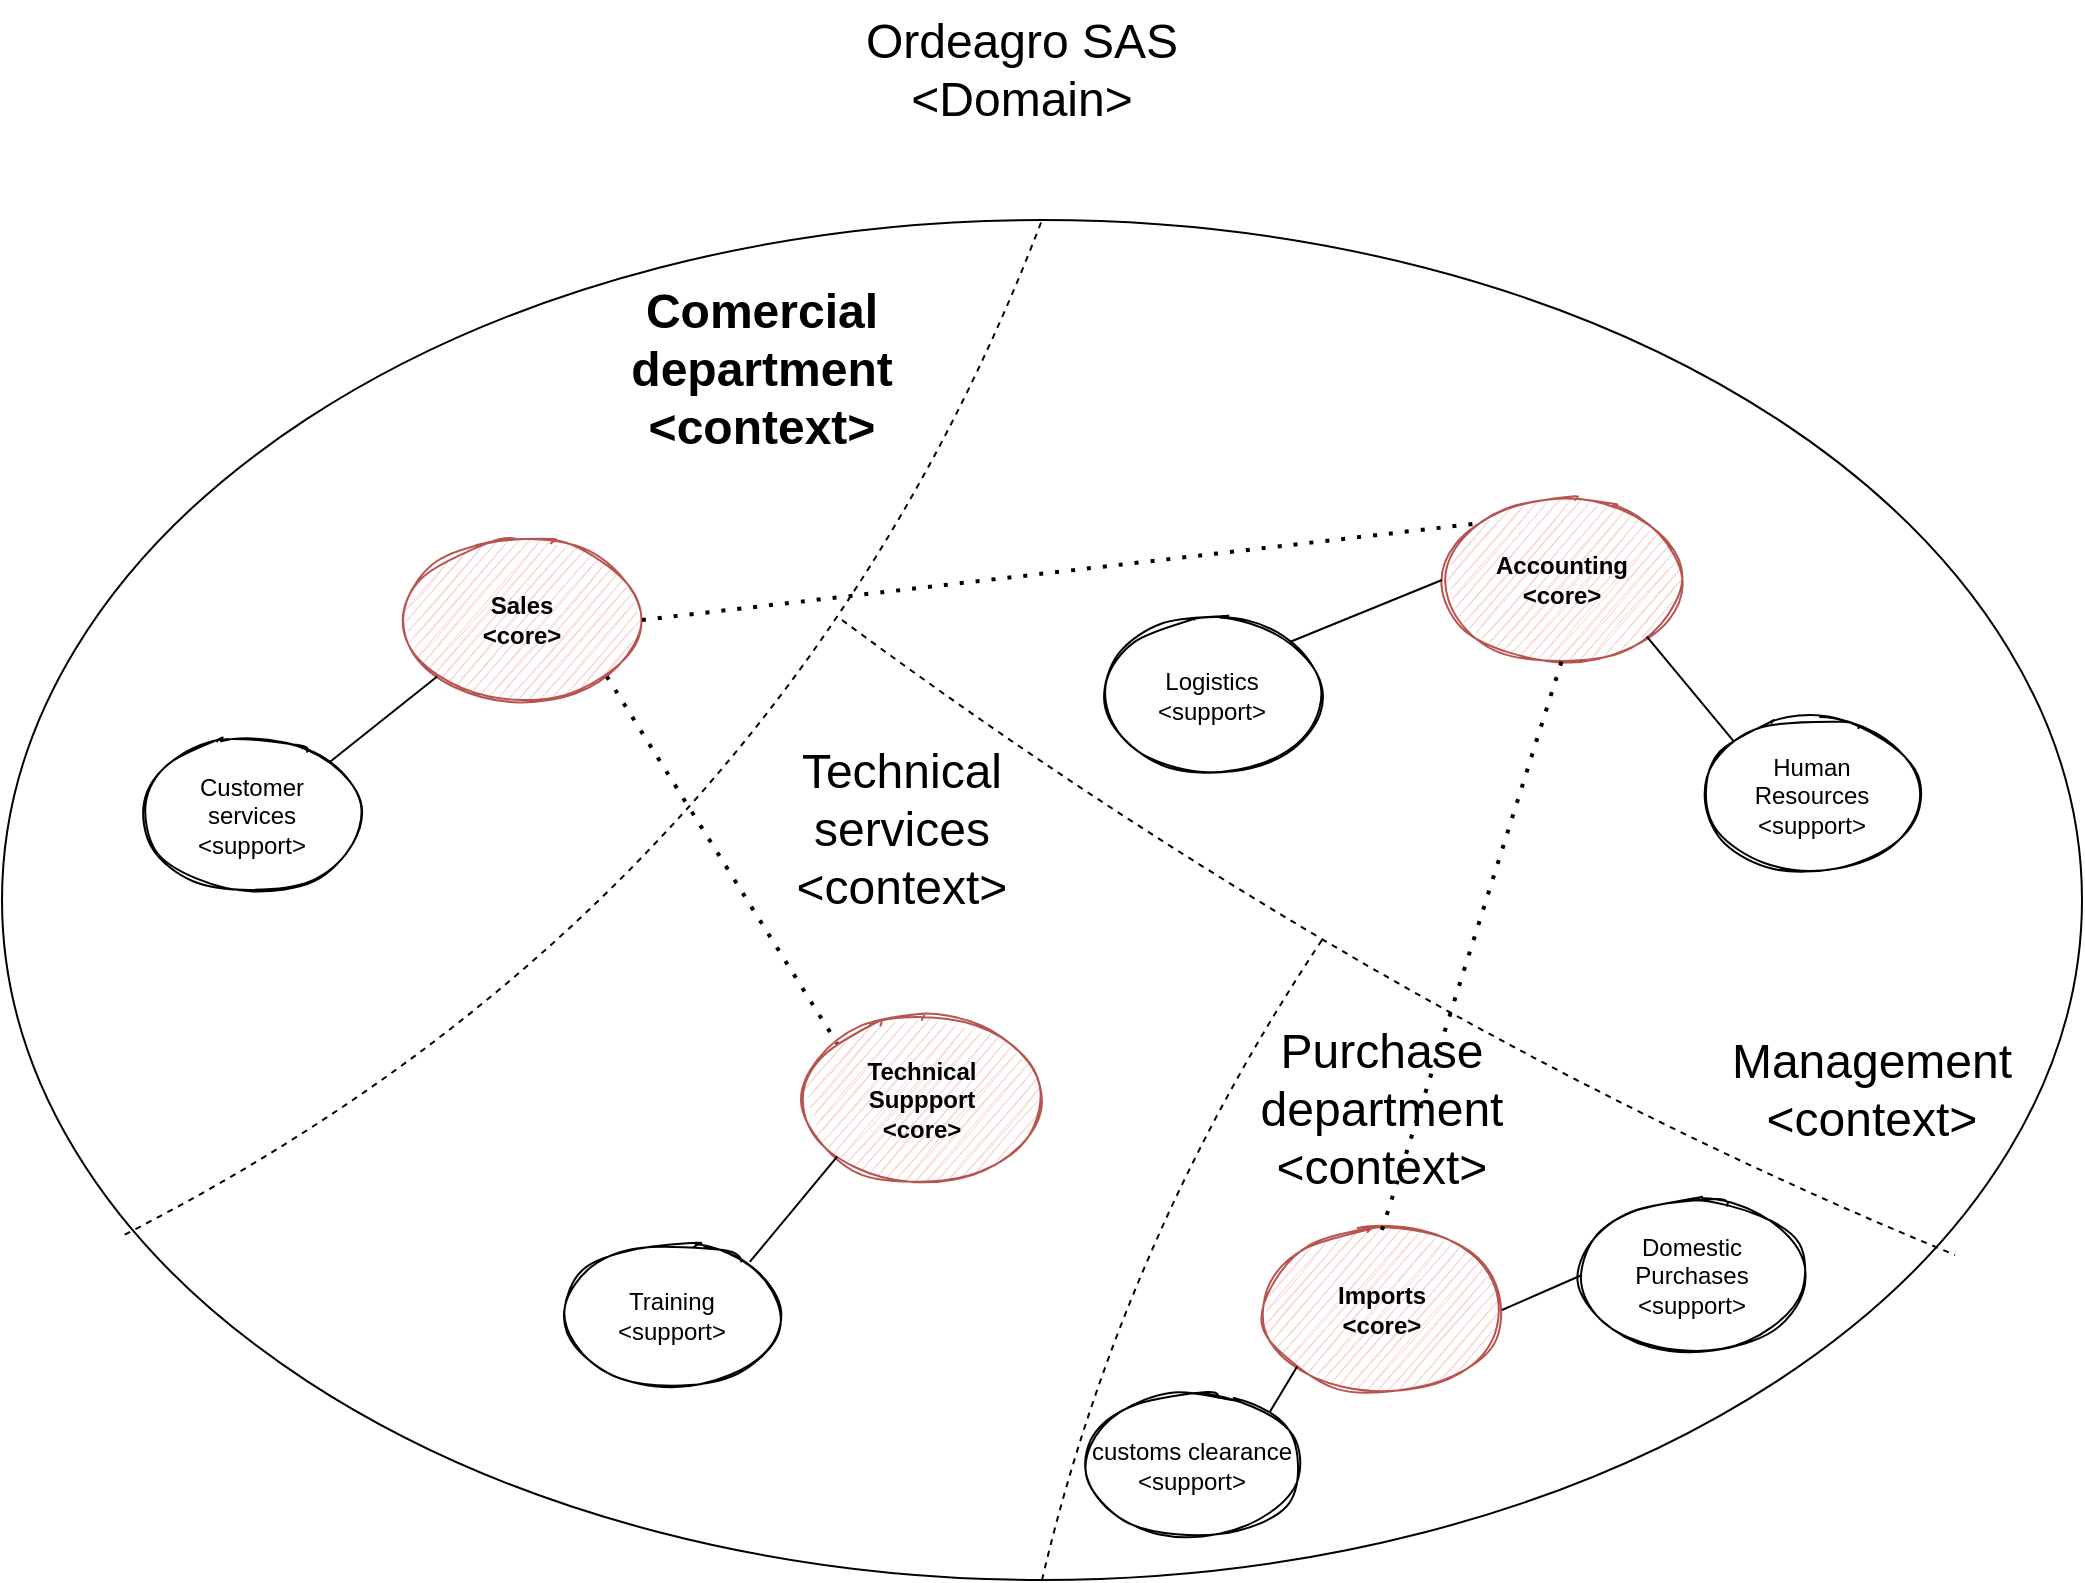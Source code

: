 <mxfile version="18.0.6" type="device" pages="4"><diagram id="xmKLL85uvPM8OvM3v4NS" name="Domain"><mxGraphModel dx="1278" dy="649" grid="1" gridSize="10" guides="1" tooltips="1" connect="1" arrows="1" fold="1" page="1" pageScale="1" pageWidth="1100" pageHeight="850" math="0" shadow="0"><root><mxCell id="0"/><mxCell id="1" parent="0"/><mxCell id="IZSz06C1YZcVDrA0ifju-1" value="&lt;font style=&quot;font-size: 24px;&quot;&gt;Ordeagro SAS&lt;br&gt;&amp;lt;Domain&amp;gt;&lt;/font&gt;" style="text;html=1;strokeColor=none;fillColor=none;align=center;verticalAlign=middle;whiteSpace=wrap;rounded=0;" parent="1" vertex="1"><mxGeometry x="445" y="10" width="210" height="70" as="geometry"/></mxCell><mxCell id="IZSz06C1YZcVDrA0ifju-2" value="" style="ellipse;whiteSpace=wrap;html=1;fontSize=24;" parent="1" vertex="1"><mxGeometry x="40" y="120" width="1040" height="680" as="geometry"/></mxCell><mxCell id="IZSz06C1YZcVDrA0ifju-8" value="" style="endArrow=none;dashed=1;html=1;rounded=0;fontSize=24;curved=1;exitX=0.059;exitY=0.746;exitDx=0;exitDy=0;entryX=0.5;entryY=0;entryDx=0;entryDy=0;exitPerimeter=0;" parent="1" source="IZSz06C1YZcVDrA0ifju-2" target="IZSz06C1YZcVDrA0ifju-2" edge="1"><mxGeometry width="50" height="50" relative="1" as="geometry"><mxPoint x="540" y="320" as="sourcePoint"/><mxPoint x="590" y="270" as="targetPoint"/><Array as="points"><mxPoint x="430" y="460"/></Array></mxGeometry></mxCell><mxCell id="IZSz06C1YZcVDrA0ifju-9" value="" style="endArrow=none;dashed=1;html=1;rounded=0;fontSize=24;curved=1;entryX=0.939;entryY=0.761;entryDx=0;entryDy=0;entryPerimeter=0;" parent="1" target="IZSz06C1YZcVDrA0ifju-2" edge="1"><mxGeometry width="50" height="50" relative="1" as="geometry"><mxPoint x="460" y="320" as="sourcePoint"/><mxPoint x="590" y="270" as="targetPoint"/><Array as="points"><mxPoint x="730" y="520"/></Array></mxGeometry></mxCell><mxCell id="IZSz06C1YZcVDrA0ifju-10" value="" style="endArrow=none;dashed=1;html=1;rounded=0;fontSize=24;curved=1;exitX=0.5;exitY=1;exitDx=0;exitDy=0;" parent="1" source="IZSz06C1YZcVDrA0ifju-2" edge="1"><mxGeometry width="50" height="50" relative="1" as="geometry"><mxPoint x="540" y="320" as="sourcePoint"/><mxPoint x="700" y="480" as="targetPoint"/><Array as="points"><mxPoint x="600" y="630"/></Array></mxGeometry></mxCell><mxCell id="IZSz06C1YZcVDrA0ifju-12" value="Management&lt;br&gt;&amp;lt;context&amp;gt;" style="text;html=1;strokeColor=none;fillColor=none;align=center;verticalAlign=middle;whiteSpace=wrap;rounded=0;fontSize=24;" parent="1" vertex="1"><mxGeometry x="880" y="510" width="190" height="90" as="geometry"/></mxCell><mxCell id="IZSz06C1YZcVDrA0ifju-13" value="Purchase department&lt;br&gt;&amp;lt;context&amp;gt;" style="text;html=1;strokeColor=none;fillColor=none;align=center;verticalAlign=middle;whiteSpace=wrap;rounded=0;fontSize=24;" parent="1" vertex="1"><mxGeometry x="640" y="510" width="180" height="110" as="geometry"/></mxCell><mxCell id="IZSz06C1YZcVDrA0ifju-14" value="&lt;b&gt;Comercial&lt;br&gt;department&lt;br&gt;&amp;lt;context&amp;gt;&lt;/b&gt;" style="text;html=1;strokeColor=none;fillColor=none;align=center;verticalAlign=middle;whiteSpace=wrap;rounded=0;fontSize=24;" parent="1" vertex="1"><mxGeometry x="330" y="140" width="180" height="110" as="geometry"/></mxCell><mxCell id="IZSz06C1YZcVDrA0ifju-15" value="Technical&lt;br&gt;services&lt;br&gt;&amp;lt;context&amp;gt;" style="text;html=1;strokeColor=none;fillColor=none;align=center;verticalAlign=middle;whiteSpace=wrap;rounded=0;fontSize=24;" parent="1" vertex="1"><mxGeometry x="400" y="370" width="180" height="110" as="geometry"/></mxCell><mxCell id="IZSz06C1YZcVDrA0ifju-16" value="Sales&lt;br&gt;&amp;lt;core&amp;gt;" style="ellipse;whiteSpace=wrap;html=1;sketch=1;fontStyle=1;fillColor=#f8cecc;strokeColor=#b85450;" parent="1" vertex="1"><mxGeometry x="240" y="280" width="120" height="80" as="geometry"/></mxCell><mxCell id="IZSz06C1YZcVDrA0ifju-17" value="Customer&lt;br&gt;services&lt;br&gt;&amp;lt;support&amp;gt;" style="ellipse;whiteSpace=wrap;html=1;sketch=1;" parent="1" vertex="1"><mxGeometry x="110" y="380" width="110" height="75" as="geometry"/></mxCell><mxCell id="IZSz06C1YZcVDrA0ifju-18" value="Accounting&lt;br&gt;&amp;lt;core&amp;gt;" style="ellipse;whiteSpace=wrap;html=1;sketch=1;fontStyle=1;fillColor=#f8cecc;strokeColor=#b85450;" parent="1" vertex="1"><mxGeometry x="760" y="260" width="120" height="80" as="geometry"/></mxCell><mxCell id="IZSz06C1YZcVDrA0ifju-19" value="Logistics&lt;br&gt;&amp;lt;support&amp;gt;" style="ellipse;whiteSpace=wrap;html=1;sketch=1;" parent="1" vertex="1"><mxGeometry x="590" y="320" width="110" height="75" as="geometry"/></mxCell><mxCell id="IZSz06C1YZcVDrA0ifju-20" value="Human&lt;br&gt;Resources&lt;br&gt;&amp;lt;support&amp;gt;" style="ellipse;whiteSpace=wrap;html=1;sketch=1;" parent="1" vertex="1"><mxGeometry x="890" y="370" width="110" height="75" as="geometry"/></mxCell><mxCell id="IZSz06C1YZcVDrA0ifju-21" value="Imports&lt;br&gt;&amp;lt;core&amp;gt;" style="ellipse;whiteSpace=wrap;html=1;sketch=1;fontStyle=1;fillColor=#f8cecc;strokeColor=#b85450;" parent="1" vertex="1"><mxGeometry x="670" y="625" width="120" height="80" as="geometry"/></mxCell><mxCell id="IZSz06C1YZcVDrA0ifju-22" value="Technical&lt;br&gt;Suppport&lt;br&gt;&amp;lt;core&amp;gt;" style="ellipse;whiteSpace=wrap;html=1;sketch=1;fontStyle=1;fillColor=#f8cecc;strokeColor=#b85450;" parent="1" vertex="1"><mxGeometry x="440" y="520" width="120" height="80" as="geometry"/></mxCell><mxCell id="IZSz06C1YZcVDrA0ifju-23" value="Training&lt;br&gt;&amp;lt;support&amp;gt;" style="ellipse;whiteSpace=wrap;html=1;sketch=1;" parent="1" vertex="1"><mxGeometry x="320" y="630" width="110" height="75" as="geometry"/></mxCell><mxCell id="IZSz06C1YZcVDrA0ifju-24" value="customs clearance&lt;br&gt;&amp;lt;support&amp;gt;" style="ellipse;whiteSpace=wrap;html=1;sketch=1;" parent="1" vertex="1"><mxGeometry x="580" y="705" width="110" height="75" as="geometry"/></mxCell><mxCell id="IZSz06C1YZcVDrA0ifju-25" value="" style="endArrow=none;html=1;rounded=0;fontSize=24;curved=1;entryX=0;entryY=0.5;entryDx=0;entryDy=0;exitX=1;exitY=0;exitDx=0;exitDy=0;" parent="1" source="IZSz06C1YZcVDrA0ifju-19" target="IZSz06C1YZcVDrA0ifju-18" edge="1"><mxGeometry width="50" height="50" relative="1" as="geometry"><mxPoint x="680" y="300" as="sourcePoint"/><mxPoint x="590" y="540" as="targetPoint"/></mxGeometry></mxCell><mxCell id="IZSz06C1YZcVDrA0ifju-26" value="" style="endArrow=none;html=1;rounded=0;fontSize=24;curved=1;entryX=1;entryY=1;entryDx=0;entryDy=0;exitX=0;exitY=0;exitDx=0;exitDy=0;" parent="1" source="IZSz06C1YZcVDrA0ifju-20" target="IZSz06C1YZcVDrA0ifju-18" edge="1"><mxGeometry width="50" height="50" relative="1" as="geometry"><mxPoint x="700" y="332.5" as="sourcePoint"/><mxPoint x="770" y="310" as="targetPoint"/></mxGeometry></mxCell><mxCell id="IZSz06C1YZcVDrA0ifju-27" value="" style="endArrow=none;html=1;rounded=0;fontSize=24;curved=1;entryX=0;entryY=1;entryDx=0;entryDy=0;exitX=1;exitY=0;exitDx=0;exitDy=0;" parent="1" source="IZSz06C1YZcVDrA0ifju-24" target="IZSz06C1YZcVDrA0ifju-21" edge="1"><mxGeometry width="50" height="50" relative="1" as="geometry"><mxPoint x="915.675" y="391.283" as="sourcePoint"/><mxPoint x="872.426" y="338.284" as="targetPoint"/></mxGeometry></mxCell><mxCell id="IZSz06C1YZcVDrA0ifju-29" value="" style="endArrow=none;html=1;rounded=0;fontSize=24;curved=1;entryX=0;entryY=1;entryDx=0;entryDy=0;exitX=1;exitY=0;exitDx=0;exitDy=0;" parent="1" source="IZSz06C1YZcVDrA0ifju-23" target="IZSz06C1YZcVDrA0ifju-22" edge="1"><mxGeometry width="50" height="50" relative="1" as="geometry"><mxPoint x="734.325" y="711.283" as="sourcePoint"/><mxPoint x="767.574" y="688.284" as="targetPoint"/></mxGeometry></mxCell><mxCell id="IZSz06C1YZcVDrA0ifju-30" value="" style="endArrow=none;html=1;rounded=0;fontSize=24;curved=1;entryX=0;entryY=1;entryDx=0;entryDy=0;exitX=1;exitY=0;exitDx=0;exitDy=0;" parent="1" source="IZSz06C1YZcVDrA0ifju-17" target="IZSz06C1YZcVDrA0ifju-16" edge="1"><mxGeometry width="50" height="50" relative="1" as="geometry"><mxPoint x="424.325" y="651.283" as="sourcePoint"/><mxPoint x="467.574" y="598.284" as="targetPoint"/></mxGeometry></mxCell><mxCell id="IZSz06C1YZcVDrA0ifju-31" value="" style="endArrow=none;dashed=1;html=1;dashPattern=1 3;strokeWidth=2;rounded=0;fontSize=24;curved=1;entryX=0.5;entryY=1;entryDx=0;entryDy=0;exitX=0.5;exitY=0;exitDx=0;exitDy=0;" parent="1" source="IZSz06C1YZcVDrA0ifju-21" target="IZSz06C1YZcVDrA0ifju-18" edge="1"><mxGeometry width="50" height="50" relative="1" as="geometry"><mxPoint x="810" y="600" as="sourcePoint"/><mxPoint x="845" y="560" as="targetPoint"/></mxGeometry></mxCell><mxCell id="IZSz06C1YZcVDrA0ifju-32" value="" style="endArrow=none;dashed=1;html=1;dashPattern=1 3;strokeWidth=2;rounded=0;fontSize=24;curved=1;entryX=0;entryY=0;entryDx=0;entryDy=0;exitX=1;exitY=0.5;exitDx=0;exitDy=0;" parent="1" source="IZSz06C1YZcVDrA0ifju-16" target="IZSz06C1YZcVDrA0ifju-18" edge="1"><mxGeometry width="50" height="50" relative="1" as="geometry"><mxPoint x="810" y="620" as="sourcePoint"/><mxPoint x="830" y="350" as="targetPoint"/></mxGeometry></mxCell><mxCell id="IZSz06C1YZcVDrA0ifju-33" value="" style="endArrow=none;dashed=1;html=1;dashPattern=1 3;strokeWidth=2;rounded=0;fontSize=24;curved=1;entryX=0;entryY=0;entryDx=0;entryDy=0;exitX=1;exitY=1;exitDx=0;exitDy=0;" parent="1" source="IZSz06C1YZcVDrA0ifju-16" target="IZSz06C1YZcVDrA0ifju-22" edge="1"><mxGeometry width="50" height="50" relative="1" as="geometry"><mxPoint x="370" y="330" as="sourcePoint"/><mxPoint x="787.574" y="281.716" as="targetPoint"/></mxGeometry></mxCell><mxCell id="_JYMTC6V1DqKhuVt2JLJ-1" value="Domestic Purchases&lt;br&gt;&amp;lt;support&amp;gt;" style="ellipse;whiteSpace=wrap;html=1;sketch=1;" parent="1" vertex="1"><mxGeometry x="830" y="610" width="110" height="75" as="geometry"/></mxCell><mxCell id="_JYMTC6V1DqKhuVt2JLJ-2" value="" style="endArrow=none;html=1;rounded=0;fontSize=24;curved=1;entryX=1;entryY=0.5;entryDx=0;entryDy=0;exitX=0;exitY=0.5;exitDx=0;exitDy=0;" parent="1" source="_JYMTC6V1DqKhuVt2JLJ-1" target="IZSz06C1YZcVDrA0ifju-21" edge="1"><mxGeometry width="50" height="50" relative="1" as="geometry"><mxPoint x="683.823" y="725.937" as="sourcePoint"/><mxPoint x="697.574" y="703.284" as="targetPoint"/></mxGeometry></mxCell></root></mxGraphModel></diagram><diagram id="yMpdDTGMH1SaL-Z3-K2n" name="Context"><mxGraphModel dx="1038" dy="649" grid="1" gridSize="10" guides="1" tooltips="1" connect="1" arrows="1" fold="1" page="1" pageScale="1" pageWidth="1100" pageHeight="850" math="0" shadow="0"><root><mxCell id="0"/><mxCell id="1" parent="0"/><mxCell id="jPI5kwhzW5-608S_iND4-1" value="" style="rounded=1;whiteSpace=wrap;html=1;sketch=1;fillColor=#FFFF99;" parent="1" vertex="1"><mxGeometry x="270" y="80" width="560" height="300" as="geometry"/></mxCell><mxCell id="jPI5kwhzW5-608S_iND4-2" value="Sales&lt;span style=&quot;color: rgba(0, 0, 0, 0); font-family: monospace; font-size: 0px; font-weight: 400; text-align: start;&quot;&gt;%3CmxGraphModel%3E%3Croot%3E%3CmxCell%20id%3D%220%22%2F%3E%3CmxCell%20id%3D%221%22%20parent%3D%220%22%2F%3E%3CmxCell%20id%3D%222%22%20value%3D%22Canteras%26lt%3Bbr%26gt%3B%26amp%3Blt%3Bsoporte%26amp%3Bgt%3B%22%20style%3D%22ellipse%3BwhiteSpace%3Dwrap%3Bhtml%3D1%3Bsketch%3D1%3B%22%20vertex%3D%221%22%20parent%3D%221%22%3E%3CmxGeometry%20x%3D%22350%22%20y%3D%22155.5%22%20width%3D%22100%22%20height%3D%2269%22%20as%3D%22geometry%22%2F%3E%3C%2FmxCell%3E%3C%2Froot%3E%3C%2FmxGraphModel%3E&lt;/span&gt;&lt;br&gt;&amp;lt;core&amp;gt;" style="ellipse;whiteSpace=wrap;html=1;sketch=1;fontStyle=1;fillColor=#f8cecc;strokeColor=#b85450;" parent="1" vertex="1"><mxGeometry x="390" y="200" width="120" height="80" as="geometry"/></mxCell><mxCell id="5CUCswK5cYJkhFS_QjnT-1" value="&lt;div style=&quot;&quot;&gt;&lt;b style=&quot;font-size: 24px;&quot;&gt;Comercial department&lt;/b&gt;&lt;/div&gt;&lt;b style=&quot;color: rgb(0, 0, 0); font-family: Helvetica; font-size: 24px; font-style: normal; font-variant-ligatures: normal; font-variant-caps: normal; letter-spacing: normal; orphans: 2; text-indent: 0px; text-transform: none; widows: 2; word-spacing: 0px; -webkit-text-stroke-width: 0px; background-color: rgb(248, 249, 250); text-decoration-thickness: initial; text-decoration-style: initial; text-decoration-color: initial;&quot;&gt;&amp;lt;context&amp;gt;&lt;/b&gt;" style="text;whiteSpace=wrap;html=1;align=center;" parent="1" vertex="1"><mxGeometry x="280" y="9" width="530" height="70" as="geometry"/></mxCell><mxCell id="q5_tp5Wggk0uTAz78KeH-1" value="Customer&lt;br&gt;services&lt;br&gt;&amp;lt;support&amp;gt;" style="ellipse;whiteSpace=wrap;html=1;sketch=1;" parent="1" vertex="1"><mxGeometry x="610" y="200" width="100" height="69" as="geometry"/></mxCell><mxCell id="IQIVYZtLQOZ6L7TNL9DZ-1" value="" style="endArrow=none;html=1;rounded=0;exitX=1;exitY=0.5;exitDx=0;exitDy=0;" parent="1" source="jPI5kwhzW5-608S_iND4-2" target="q5_tp5Wggk0uTAz78KeH-1" edge="1"><mxGeometry width="50" height="50" relative="1" as="geometry"><mxPoint x="520" y="350" as="sourcePoint"/><mxPoint x="610" y="240" as="targetPoint"/></mxGeometry></mxCell><mxCell id="QALnthvAJf7fct_vm0Gi-1" value="" style="rounded=1;whiteSpace=wrap;html=1;sketch=1;fillColor=#FFFF99;" parent="1" vertex="1"><mxGeometry x="10" y="464" width="1080" height="856" as="geometry"/></mxCell><mxCell id="SLlSC4MRlO8dr5E0YXXR-1" value="&lt;font style=&quot;font-size: 18px;&quot;&gt;&lt;span style=&quot;color: rgb(0, 0, 0); font-family: Helvetica; font-style: normal; font-variant-ligatures: normal; font-variant-caps: normal; font-weight: 700; letter-spacing: normal; orphans: 2; text-indent: 0px; text-transform: none; widows: 2; word-spacing: 0px; -webkit-text-stroke-width: 0px; background-color: rgb(248, 249, 250); text-decoration-thickness: initial; text-decoration-style: initial; text-decoration-color: initial; float: none; display: inline !important;&quot;&gt;Sales&lt;/span&gt;&lt;br style=&quot;color: rgb(0, 0, 0); font-family: Helvetica; font-style: normal; font-variant-ligatures: normal; font-variant-caps: normal; font-weight: 700; letter-spacing: normal; orphans: 2; text-indent: 0px; text-transform: none; widows: 2; word-spacing: 0px; -webkit-text-stroke-width: 0px; background-color: rgb(248, 249, 250); text-decoration-thickness: initial; text-decoration-style: initial; text-decoration-color: initial;&quot;&gt;&lt;span style=&quot;color: rgb(0, 0, 0); font-family: Helvetica; font-style: normal; font-variant-ligatures: normal; font-variant-caps: normal; font-weight: 700; letter-spacing: normal; orphans: 2; text-indent: 0px; text-transform: none; widows: 2; word-spacing: 0px; -webkit-text-stroke-width: 0px; background-color: rgb(248, 249, 250); text-decoration-thickness: initial; text-decoration-style: initial; text-decoration-color: initial; float: none; display: inline !important;&quot;&gt;&amp;lt;core&amp;gt;&lt;/span&gt;&lt;/font&gt;" style="text;whiteSpace=wrap;html=1;align=center;" parent="1" vertex="1"><mxGeometry x="240" y="409" width="600" height="55" as="geometry"/></mxCell><mxCell id="uc6qQhu4qq4Niae5rfnb-1" value="Invoice&lt;br&gt;&amp;lt;aggregate root&amp;gt;" style="rounded=1;whiteSpace=wrap;html=1;sketch=1;fillColor=#fff2cc;strokeColor=#d6b656;" parent="1" vertex="1"><mxGeometry x="240" y="560" width="120" height="60" as="geometry"/></mxCell><mxCell id="uc6qQhu4qq4Niae5rfnb-2" value="Customer&lt;br&gt;&amp;lt;entity&amp;gt;" style="rounded=1;whiteSpace=wrap;html=1;sketch=1;fillColor=#dae8fc;strokeColor=#6c8ebf;" parent="1" vertex="1"><mxGeometry x="50" y="710" width="120" height="60" as="geometry"/></mxCell><mxCell id="uc6qQhu4qq4Niae5rfnb-4" value="DetailProduct&lt;br&gt;&amp;lt;entity&amp;gt;" style="rounded=1;whiteSpace=wrap;html=1;sketch=1;fillColor=#dae8fc;strokeColor=#6c8ebf;" parent="1" vertex="1"><mxGeometry x="340" y="750" width="120" height="60" as="geometry"/></mxCell><mxCell id="uc6qQhu4qq4Niae5rfnb-5" value="Sales Director&lt;br&gt;&amp;lt;aggregate root&amp;gt;" style="rounded=1;whiteSpace=wrap;html=1;sketch=1;fillColor=#fff2cc;strokeColor=#d6b656;" parent="1" vertex="1"><mxGeometry x="740" y="560" width="120" height="60" as="geometry"/></mxCell><mxCell id="uc6qQhu4qq4Niae5rfnb-6" value="Commission&lt;br&gt;&amp;lt;entity&amp;gt;" style="rounded=1;whiteSpace=wrap;html=1;sketch=1;fillColor=#dae8fc;strokeColor=#6c8ebf;" parent="1" vertex="1"><mxGeometry x="820" y="720" width="120" height="60" as="geometry"/></mxCell><mxCell id="uc6qQhu4qq4Niae5rfnb-7" value="Vendor&lt;br&gt;&amp;lt;entity&amp;gt;" style="rounded=1;whiteSpace=wrap;html=1;sketch=1;fillColor=#dae8fc;strokeColor=#6c8ebf;" parent="1" vertex="1"><mxGeometry x="590" y="720" width="120" height="60" as="geometry"/></mxCell><mxCell id="uc6qQhu4qq4Niae5rfnb-9" value="VendorId&lt;br&gt;&amp;lt;value&amp;gt;" style="rounded=1;whiteSpace=wrap;html=1;sketch=1;fillColor=#d5e8d4;strokeColor=#82b366;arcSize=50;" parent="1" vertex="1"><mxGeometry x="400" y="580" width="120" height="60" as="geometry"/></mxCell><mxCell id="lQVr1XAz_Cw7vwDOnbVb-2" style="edgeStyle=orthogonalEdgeStyle;rounded=0;orthogonalLoop=1;jettySize=auto;html=1;entryX=0.5;entryY=0;entryDx=0;entryDy=0;endArrow=none;endFill=0;" parent="1" source="uc6qQhu4qq4Niae5rfnb-10" target="lQVr1XAz_Cw7vwDOnbVb-1" edge="1"><mxGeometry relative="1" as="geometry"/></mxCell><mxCell id="uc6qQhu4qq4Niae5rfnb-10" value="Warehouse Director&lt;br&gt;&amp;lt;aggregate root&amp;gt;" style="rounded=1;whiteSpace=wrap;html=1;sketch=1;fillColor=#fff2cc;strokeColor=#d6b656;" parent="1" vertex="1"><mxGeometry x="525" y="939" width="120" height="60" as="geometry"/></mxCell><mxCell id="uc6qQhu4qq4Niae5rfnb-11" value="Assistant&lt;br&gt;&amp;lt;entity&amp;gt;" style="rounded=1;whiteSpace=wrap;html=1;sketch=1;fillColor=#dae8fc;strokeColor=#6c8ebf;" parent="1" vertex="1"><mxGeometry x="780" y="1059" width="120" height="60" as="geometry"/></mxCell><mxCell id="uc6qQhu4qq4Niae5rfnb-12" value="Product&lt;br&gt;&amp;lt;entity&amp;gt;" style="rounded=1;whiteSpace=wrap;html=1;sketch=1;fillColor=#dae8fc;strokeColor=#6c8ebf;" parent="1" vertex="1"><mxGeometry x="450" y="1059" width="120" height="60" as="geometry"/></mxCell><mxCell id="uc6qQhu4qq4Niae5rfnb-13" value="ProductId&lt;br&gt;&amp;lt;value&amp;gt;" style="rounded=1;whiteSpace=wrap;html=1;sketch=1;fillColor=#d5e8d4;strokeColor=#82b366;arcSize=50;" parent="1" vertex="1"><mxGeometry x="280" y="1020" width="120" height="60" as="geometry"/></mxCell><mxCell id="uc6qQhu4qq4Niae5rfnb-14" value="InvoiceId&lt;br&gt;&amp;lt;value&amp;gt;" style="rounded=1;whiteSpace=wrap;html=1;sketch=1;fillColor=#d5e8d4;strokeColor=#82b366;arcSize=50;" parent="1" vertex="1"><mxGeometry x="80" y="520" width="120" height="60" as="geometry"/></mxCell><mxCell id="uc6qQhu4qq4Niae5rfnb-15" value="InvoiceDate&lt;br&gt;&amp;lt;value&amp;gt;" style="rounded=1;whiteSpace=wrap;html=1;sketch=1;fillColor=#d5e8d4;strokeColor=#82b366;arcSize=50;" parent="1" vertex="1"><mxGeometry x="400" y="500" width="120" height="60" as="geometry"/></mxCell><mxCell id="uc6qQhu4qq4Niae5rfnb-16" value="CustomerId&lt;br&gt;&amp;lt;value&amp;gt;" style="rounded=1;whiteSpace=wrap;html=1;sketch=1;fillColor=#d5e8d4;strokeColor=#82b366;arcSize=50;" parent="1" vertex="1"><mxGeometry x="50" y="630" width="120" height="60" as="geometry"/></mxCell><mxCell id="uc6qQhu4qq4Niae5rfnb-17" value="" style="endArrow=none;html=1;rounded=0;fontSize=18;entryX=0.5;entryY=1;entryDx=0;entryDy=0;exitX=0.5;exitY=0;exitDx=0;exitDy=0;" parent="1" source="uc6qQhu4qq4Niae5rfnb-2" target="uc6qQhu4qq4Niae5rfnb-16" edge="1"><mxGeometry width="50" height="50" relative="1" as="geometry"><mxPoint x="140" y="840" as="sourcePoint"/><mxPoint x="190" y="790" as="targetPoint"/></mxGeometry></mxCell><mxCell id="uc6qQhu4qq4Niae5rfnb-18" value="" style="endArrow=none;html=1;rounded=0;fontSize=18;entryX=0;entryY=0.75;entryDx=0;entryDy=0;exitX=0.5;exitY=0;exitDx=0;exitDy=0;" parent="1" source="uc6qQhu4qq4Niae5rfnb-16" target="uc6qQhu4qq4Niae5rfnb-1" edge="1"><mxGeometry width="50" height="50" relative="1" as="geometry"><mxPoint x="590" y="870" as="sourcePoint"/><mxPoint x="640" y="820" as="targetPoint"/></mxGeometry></mxCell><mxCell id="vEYQB6NaGUeJnMYxKvCx-1" value="" style="endArrow=none;html=1;rounded=0;fontSize=18;entryX=0;entryY=0.25;entryDx=0;entryDy=0;exitX=1;exitY=0.5;exitDx=0;exitDy=0;" parent="1" source="uc6qQhu4qq4Niae5rfnb-14" target="uc6qQhu4qq4Niae5rfnb-1" edge="1"><mxGeometry width="50" height="50" relative="1" as="geometry"><mxPoint x="210.0" y="645.0" as="sourcePoint"/><mxPoint x="250.0" y="615.0" as="targetPoint"/></mxGeometry></mxCell><mxCell id="vEYQB6NaGUeJnMYxKvCx-2" value="" style="endArrow=none;html=1;rounded=0;fontSize=18;entryX=0;entryY=0.5;entryDx=0;entryDy=0;exitX=1;exitY=0.25;exitDx=0;exitDy=0;" parent="1" source="uc6qQhu4qq4Niae5rfnb-1" target="uc6qQhu4qq4Niae5rfnb-15" edge="1"><mxGeometry width="50" height="50" relative="1" as="geometry"><mxPoint x="220.0" y="655.0" as="sourcePoint"/><mxPoint x="260.0" y="625.0" as="targetPoint"/></mxGeometry></mxCell><mxCell id="vEYQB6NaGUeJnMYxKvCx-3" value="" style="endArrow=none;html=1;rounded=0;fontSize=18;entryX=1;entryY=0.75;entryDx=0;entryDy=0;exitX=0;exitY=0.5;exitDx=0;exitDy=0;" parent="1" source="uc6qQhu4qq4Niae5rfnb-9" target="uc6qQhu4qq4Niae5rfnb-1" edge="1"><mxGeometry width="50" height="50" relative="1" as="geometry"><mxPoint x="230.0" y="665.0" as="sourcePoint"/><mxPoint x="270.0" y="635.0" as="targetPoint"/></mxGeometry></mxCell><mxCell id="vEYQB6NaGUeJnMYxKvCx-6" value="" style="endArrow=none;html=1;rounded=0;fontSize=18;entryX=0.75;entryY=1;entryDx=0;entryDy=0;exitX=0.5;exitY=0;exitDx=0;exitDy=0;" parent="1" source="uc6qQhu4qq4Niae5rfnb-4" target="uc6qQhu4qq4Niae5rfnb-1" edge="1"><mxGeometry width="50" height="50" relative="1" as="geometry"><mxPoint x="340" y="650" as="sourcePoint"/><mxPoint x="200.0" y="720.0" as="targetPoint"/></mxGeometry></mxCell><mxCell id="vEYQB6NaGUeJnMYxKvCx-7" value="" style="endArrow=none;html=1;rounded=0;fontSize=18;entryX=0;entryY=0.5;entryDx=0;entryDy=0;exitX=1;exitY=0.5;exitDx=0;exitDy=0;" parent="1" source="uc6qQhu4qq4Niae5rfnb-13" target="uc6qQhu4qq4Niae5rfnb-12" edge="1"><mxGeometry width="50" height="50" relative="1" as="geometry"><mxPoint x="210.0" y="780.0" as="sourcePoint"/><mxPoint x="210.0" y="730.0" as="targetPoint"/></mxGeometry></mxCell><mxCell id="vEYQB6NaGUeJnMYxKvCx-8" value="" style="endArrow=none;html=1;rounded=0;fontSize=18;entryX=0.25;entryY=1;entryDx=0;entryDy=0;exitX=0.5;exitY=0;exitDx=0;exitDy=0;" parent="1" source="uc6qQhu4qq4Niae5rfnb-12" target="uc6qQhu4qq4Niae5rfnb-10" edge="1"><mxGeometry width="50" height="50" relative="1" as="geometry"><mxPoint x="220.0" y="790.0" as="sourcePoint"/><mxPoint x="220.0" y="740.0" as="targetPoint"/></mxGeometry></mxCell><mxCell id="vEYQB6NaGUeJnMYxKvCx-9" value="" style="endArrow=none;html=1;rounded=0;fontSize=18;entryX=0.75;entryY=1;entryDx=0;entryDy=0;exitX=0.5;exitY=0;exitDx=0;exitDy=0;" parent="1" source="uc6qQhu4qq4Niae5rfnb-11" target="uc6qQhu4qq4Niae5rfnb-10" edge="1"><mxGeometry width="50" height="50" relative="1" as="geometry"><mxPoint x="230.0" y="800.0" as="sourcePoint"/><mxPoint x="230.0" y="750.0" as="targetPoint"/></mxGeometry></mxCell><mxCell id="vEYQB6NaGUeJnMYxKvCx-11" value="" style="endArrow=none;html=1;rounded=0;fontSize=18;entryX=0.5;entryY=0;entryDx=0;entryDy=0;exitX=0.5;exitY=1;exitDx=0;exitDy=0;" parent="1" source="uc6qQhu4qq4Niae5rfnb-5" target="uc6qQhu4qq4Niae5rfnb-7" edge="1"><mxGeometry width="50" height="50" relative="1" as="geometry"><mxPoint x="250.0" y="820.0" as="sourcePoint"/><mxPoint x="250.0" y="770.0" as="targetPoint"/></mxGeometry></mxCell><mxCell id="vEYQB6NaGUeJnMYxKvCx-12" value="" style="endArrow=none;html=1;rounded=0;fontSize=18;entryX=0.5;entryY=0;entryDx=0;entryDy=0;" parent="1" target="uc6qQhu4qq4Niae5rfnb-6" edge="1"><mxGeometry width="50" height="50" relative="1" as="geometry"><mxPoint x="800" y="620" as="sourcePoint"/><mxPoint x="660" y="730.0" as="targetPoint"/></mxGeometry></mxCell><mxCell id="vEYQB6NaGUeJnMYxKvCx-14" value="InvoiceTotal&lt;br&gt;&amp;lt;value&amp;gt;" style="rounded=1;whiteSpace=wrap;html=1;sketch=1;fillColor=#d5e8d4;strokeColor=#82b366;arcSize=50;" parent="1" vertex="1"><mxGeometry x="400" y="660" width="120" height="60" as="geometry"/></mxCell><mxCell id="vEYQB6NaGUeJnMYxKvCx-15" value="" style="endArrow=none;html=1;rounded=0;fontSize=18;entryX=0.75;entryY=1;entryDx=0;entryDy=0;exitX=0;exitY=0.5;exitDx=0;exitDy=0;" parent="1" source="vEYQB6NaGUeJnMYxKvCx-14" target="uc6qQhu4qq4Niae5rfnb-1" edge="1"><mxGeometry width="50" height="50" relative="1" as="geometry"><mxPoint x="590" y="750" as="sourcePoint"/><mxPoint x="640" y="700" as="targetPoint"/></mxGeometry></mxCell><mxCell id="vEYQB6NaGUeJnMYxKvCx-16" value="SalesDirectorId&lt;br&gt;&amp;lt;value&amp;gt;" style="rounded=1;whiteSpace=wrap;html=1;sketch=1;fillColor=#d5e8d4;strokeColor=#82b366;arcSize=50;" parent="1" vertex="1"><mxGeometry x="910" y="520" width="120" height="60" as="geometry"/></mxCell><mxCell id="vEYQB6NaGUeJnMYxKvCx-17" value="" style="endArrow=none;html=1;rounded=0;fontSize=18;entryX=0;entryY=0.5;entryDx=0;entryDy=0;exitX=1;exitY=0.5;exitDx=0;exitDy=0;" parent="1" source="uc6qQhu4qq4Niae5rfnb-5" target="vEYQB6NaGUeJnMYxKvCx-16" edge="1"><mxGeometry width="50" height="50" relative="1" as="geometry"><mxPoint x="590" y="750" as="sourcePoint"/><mxPoint x="640" y="700" as="targetPoint"/></mxGeometry></mxCell><mxCell id="vEYQB6NaGUeJnMYxKvCx-20" value="CommissionId&lt;br&gt;&amp;lt;value&amp;gt;" style="rounded=1;whiteSpace=wrap;html=1;sketch=1;fillColor=#d5e8d4;strokeColor=#82b366;arcSize=50;" parent="1" vertex="1"><mxGeometry x="720" y="810" width="120" height="60" as="geometry"/></mxCell><mxCell id="vEYQB6NaGUeJnMYxKvCx-21" value="" style="endArrow=none;html=1;rounded=0;fontSize=18;entryX=0.5;entryY=1;entryDx=0;entryDy=0;exitX=0.5;exitY=0;exitDx=0;exitDy=0;" parent="1" source="vEYQB6NaGUeJnMYxKvCx-20" target="uc6qQhu4qq4Niae5rfnb-6" edge="1"><mxGeometry width="50" height="50" relative="1" as="geometry"><mxPoint x="960.0" y="830.0" as="sourcePoint"/><mxPoint x="960.0" y="790.0" as="targetPoint"/></mxGeometry></mxCell><mxCell id="vEYQB6NaGUeJnMYxKvCx-22" value="VendorId&lt;br&gt;&amp;lt;value&amp;gt;" style="rounded=1;whiteSpace=wrap;html=1;sketch=1;fillColor=#d5e8d4;strokeColor=#82b366;arcSize=50;" parent="1" vertex="1"><mxGeometry x="560" y="610" width="120" height="60" as="geometry"/></mxCell><mxCell id="vEYQB6NaGUeJnMYxKvCx-24" value="" style="endArrow=none;html=1;rounded=0;fontSize=18;entryX=0.5;entryY=1;entryDx=0;entryDy=0;exitX=0.25;exitY=0;exitDx=0;exitDy=0;" parent="1" source="uc6qQhu4qq4Niae5rfnb-7" target="vEYQB6NaGUeJnMYxKvCx-22" edge="1"><mxGeometry width="50" height="50" relative="1" as="geometry"><mxPoint x="810" y="830.0" as="sourcePoint"/><mxPoint x="810" y="790.0" as="targetPoint"/></mxGeometry></mxCell><mxCell id="vEYQB6NaGUeJnMYxKvCx-25" value="" style="endArrow=none;dashed=1;html=1;dashPattern=1 3;strokeWidth=2;rounded=0;fontSize=18;entryX=0.5;entryY=0;entryDx=0;entryDy=0;exitX=0.5;exitY=0;exitDx=0;exitDy=0;" parent="1" source="uc6qQhu4qq4Niae5rfnb-5" target="uc6qQhu4qq4Niae5rfnb-1" edge="1"><mxGeometry width="50" height="50" relative="1" as="geometry"><mxPoint x="590" y="750" as="sourcePoint"/><mxPoint x="640" y="690" as="targetPoint"/><Array as="points"><mxPoint x="720" y="480"/><mxPoint x="540" y="480"/><mxPoint x="400" y="480"/></Array></mxGeometry></mxCell><mxCell id="vEYQB6NaGUeJnMYxKvCx-26" value="" style="endArrow=none;dashed=1;html=1;dashPattern=1 3;strokeWidth=2;rounded=0;fontSize=18;entryX=0.5;entryY=1;entryDx=0;entryDy=0;exitX=0.5;exitY=0;exitDx=0;exitDy=0;" parent="1" source="uc6qQhu4qq4Niae5rfnb-10" target="uc6qQhu4qq4Niae5rfnb-1" edge="1"><mxGeometry width="50" height="50" relative="1" as="geometry"><mxPoint x="590" y="750" as="sourcePoint"/><mxPoint x="640" y="700" as="targetPoint"/><Array as="points"><mxPoint x="440" y="900"/><mxPoint x="330" y="840"/><mxPoint x="330" y="730"/></Array></mxGeometry></mxCell><mxCell id="vEYQB6NaGUeJnMYxKvCx-27" value="WarehouseDirectorID&lt;br&gt;&amp;lt;value&amp;gt;" style="rounded=1;whiteSpace=wrap;html=1;sketch=1;fillColor=#d5e8d4;strokeColor=#82b366;arcSize=50;" parent="1" vertex="1"><mxGeometry x="675" y="939" width="120" height="60" as="geometry"/></mxCell><mxCell id="vEYQB6NaGUeJnMYxKvCx-28" value="" style="endArrow=none;html=1;rounded=0;fontSize=18;entryX=0;entryY=0.5;entryDx=0;entryDy=0;exitX=1;exitY=0.5;exitDx=0;exitDy=0;" parent="1" source="uc6qQhu4qq4Niae5rfnb-10" target="vEYQB6NaGUeJnMYxKvCx-27" edge="1"><mxGeometry width="50" height="50" relative="1" as="geometry"><mxPoint x="590" y="760" as="sourcePoint"/><mxPoint x="640" y="710" as="targetPoint"/></mxGeometry></mxCell><mxCell id="vEYQB6NaGUeJnMYxKvCx-29" value="AssistantID&lt;br&gt;&amp;lt;value&amp;gt;" style="rounded=1;whiteSpace=wrap;html=1;sketch=1;fillColor=#d5e8d4;strokeColor=#82b366;arcSize=50;" parent="1" vertex="1"><mxGeometry x="950" y="1059" width="120" height="60" as="geometry"/></mxCell><mxCell id="vEYQB6NaGUeJnMYxKvCx-30" value="" style="endArrow=none;html=1;rounded=0;fontSize=18;entryX=0;entryY=0.5;entryDx=0;entryDy=0;" parent="1" source="uc6qQhu4qq4Niae5rfnb-11" target="vEYQB6NaGUeJnMYxKvCx-29" edge="1"><mxGeometry width="50" height="50" relative="1" as="geometry"><mxPoint x="590" y="760" as="sourcePoint"/><mxPoint x="640" y="710" as="targetPoint"/></mxGeometry></mxCell><mxCell id="vEYQB6NaGUeJnMYxKvCx-31" value="Description&lt;br&gt;&amp;lt;value&amp;gt;" style="rounded=1;whiteSpace=wrap;html=1;sketch=1;fillColor=#d5e8d4;strokeColor=#82b366;arcSize=50;" parent="1" vertex="1"><mxGeometry x="280" y="1160" width="120" height="60" as="geometry"/></mxCell><mxCell id="vEYQB6NaGUeJnMYxKvCx-32" value="" style="endArrow=none;html=1;rounded=0;fontSize=18;entryX=0.25;entryY=1;entryDx=0;entryDy=0;exitX=0.5;exitY=0;exitDx=0;exitDy=0;" parent="1" source="vEYQB6NaGUeJnMYxKvCx-31" target="uc6qQhu4qq4Niae5rfnb-12" edge="1"><mxGeometry width="50" height="50" relative="1" as="geometry"><mxPoint x="590" y="880" as="sourcePoint"/><mxPoint x="640" y="830" as="targetPoint"/></mxGeometry></mxCell><mxCell id="vEYQB6NaGUeJnMYxKvCx-33" value="Location&lt;br&gt;&amp;lt;value&amp;gt;" style="rounded=1;whiteSpace=wrap;html=1;sketch=1;fillColor=#d5e8d4;strokeColor=#82b366;arcSize=50;" parent="1" vertex="1"><mxGeometry x="330" y="1245" width="120" height="60" as="geometry"/></mxCell><mxCell id="vEYQB6NaGUeJnMYxKvCx-34" value="" style="endArrow=none;html=1;rounded=0;fontSize=18;entryX=0.5;entryY=0;entryDx=0;entryDy=0;exitX=0.5;exitY=1;exitDx=0;exitDy=0;" parent="1" source="uc6qQhu4qq4Niae5rfnb-12" target="vEYQB6NaGUeJnMYxKvCx-33" edge="1"><mxGeometry width="50" height="50" relative="1" as="geometry"><mxPoint x="590" y="880" as="sourcePoint"/><mxPoint x="640" y="830" as="targetPoint"/></mxGeometry></mxCell><mxCell id="vEYQB6NaGUeJnMYxKvCx-35" value="Unit&lt;br&gt;&amp;lt;value&amp;gt;" style="rounded=1;whiteSpace=wrap;html=1;sketch=1;fillColor=#d5e8d4;strokeColor=#82b366;arcSize=50;" parent="1" vertex="1"><mxGeometry x="470" y="1245" width="120" height="60" as="geometry"/></mxCell><mxCell id="vEYQB6NaGUeJnMYxKvCx-36" value="" style="endArrow=none;html=1;rounded=0;fontSize=18;entryX=0.5;entryY=0;entryDx=0;entryDy=0;exitX=0.5;exitY=1;exitDx=0;exitDy=0;" parent="1" source="uc6qQhu4qq4Niae5rfnb-12" target="vEYQB6NaGUeJnMYxKvCx-35" edge="1"><mxGeometry width="50" height="50" relative="1" as="geometry"><mxPoint x="460" y="1129" as="sourcePoint"/><mxPoint x="340" y="1255" as="targetPoint"/></mxGeometry></mxCell><mxCell id="vEYQB6NaGUeJnMYxKvCx-37" value="Stock&lt;br&gt;&amp;lt;value&amp;gt;" style="rounded=1;whiteSpace=wrap;html=1;sketch=1;fillColor=#d5e8d4;strokeColor=#82b366;arcSize=50;" parent="1" vertex="1"><mxGeometry x="555" y="1170" width="120" height="60" as="geometry"/></mxCell><mxCell id="vEYQB6NaGUeJnMYxKvCx-38" value="" style="endArrow=none;html=1;rounded=0;fontSize=18;entryX=0.5;entryY=0;entryDx=0;entryDy=0;" parent="1" source="uc6qQhu4qq4Niae5rfnb-12" target="vEYQB6NaGUeJnMYxKvCx-37" edge="1"><mxGeometry width="50" height="50" relative="1" as="geometry"><mxPoint x="460" y="1129" as="sourcePoint"/><mxPoint x="480" y="1255" as="targetPoint"/></mxGeometry></mxCell><mxCell id="vEYQB6NaGUeJnMYxKvCx-39" value="ProductId&lt;br&gt;&amp;lt;value&amp;gt;" style="rounded=1;whiteSpace=wrap;html=1;sketch=1;fillColor=#d5e8d4;strokeColor=#82b366;arcSize=50;" parent="1" vertex="1"><mxGeometry x="440" y="840" width="120" height="60" as="geometry"/></mxCell><mxCell id="vEYQB6NaGUeJnMYxKvCx-40" value="" style="endArrow=none;html=1;rounded=0;fontSize=18;entryX=0.75;entryY=1;entryDx=0;entryDy=0;exitX=0.5;exitY=0;exitDx=0;exitDy=0;" parent="1" source="vEYQB6NaGUeJnMYxKvCx-39" target="uc6qQhu4qq4Niae5rfnb-4" edge="1"><mxGeometry width="50" height="50" relative="1" as="geometry"><mxPoint x="590" y="1000" as="sourcePoint"/><mxPoint x="640" y="950" as="targetPoint"/></mxGeometry></mxCell><mxCell id="vEYQB6NaGUeJnMYxKvCx-43" value="Price&lt;br&gt;&amp;lt;value&amp;gt;" style="rounded=1;whiteSpace=wrap;html=1;sketch=1;fillColor=#d5e8d4;strokeColor=#82b366;arcSize=50;" parent="1" vertex="1"><mxGeometry x="610" y="1080" width="120" height="60" as="geometry"/></mxCell><mxCell id="vEYQB6NaGUeJnMYxKvCx-44" value="" style="endArrow=none;html=1;rounded=0;fontSize=18;entryX=1;entryY=0.5;entryDx=0;entryDy=0;exitX=0;exitY=0.5;exitDx=0;exitDy=0;" parent="1" source="vEYQB6NaGUeJnMYxKvCx-43" target="uc6qQhu4qq4Niae5rfnb-12" edge="1"><mxGeometry width="50" height="50" relative="1" as="geometry"><mxPoint x="590" y="1000" as="sourcePoint"/><mxPoint x="640" y="950" as="targetPoint"/></mxGeometry></mxCell><mxCell id="vEYQB6NaGUeJnMYxKvCx-45" value="Quantity&lt;br&gt;&amp;lt;value&amp;gt;" style="rounded=1;whiteSpace=wrap;html=1;sketch=1;fillColor=#d5e8d4;strokeColor=#82b366;arcSize=50;" parent="1" vertex="1"><mxGeometry x="340" y="910" width="120" height="60" as="geometry"/></mxCell><mxCell id="vEYQB6NaGUeJnMYxKvCx-46" value="" style="endArrow=none;html=1;rounded=0;fontSize=18;entryX=0.5;entryY=1;entryDx=0;entryDy=0;exitX=0.5;exitY=0;exitDx=0;exitDy=0;" parent="1" source="vEYQB6NaGUeJnMYxKvCx-45" target="uc6qQhu4qq4Niae5rfnb-4" edge="1"><mxGeometry width="50" height="50" relative="1" as="geometry"><mxPoint x="590" y="1000" as="sourcePoint"/><mxPoint x="640" y="950" as="targetPoint"/></mxGeometry></mxCell><mxCell id="vEYQB6NaGUeJnMYxKvCx-47" value="Price&lt;br&gt;&amp;lt;value&amp;gt;" style="rounded=1;whiteSpace=wrap;html=1;sketch=1;fillColor=#d5e8d4;strokeColor=#82b366;arcSize=50;" parent="1" vertex="1"><mxGeometry x="230" y="862" width="120" height="60" as="geometry"/></mxCell><mxCell id="vEYQB6NaGUeJnMYxKvCx-48" value="" style="endArrow=none;html=1;rounded=0;fontSize=18;entryX=0.5;entryY=1;entryDx=0;entryDy=0;exitX=0.5;exitY=0;exitDx=0;exitDy=0;" parent="1" source="vEYQB6NaGUeJnMYxKvCx-47" target="uc6qQhu4qq4Niae5rfnb-4" edge="1"><mxGeometry width="50" height="50" relative="1" as="geometry"><mxPoint x="360" y="910.0" as="sourcePoint"/><mxPoint x="390" y="830.0" as="targetPoint"/></mxGeometry></mxCell><mxCell id="vEYQB6NaGUeJnMYxKvCx-49" value="Name&lt;span style=&quot;color: rgba(0, 0, 0, 0); font-family: monospace; font-size: 0px; text-align: start;&quot;&gt;%3CmxGraphModel%3E%3Croot%3E%3CmxCell%20id%3D%220%22%2F%3E%3CmxCell%20id%3D%221%22%20parent%3D%220%22%2F%3E%3CmxCell%20id%3D%222%22%20value%3D%22Price%26lt%3Bbr%26gt%3B%26amp%3Blt%3Bvalue%26amp%3Bgt%3B%22%20style%3D%22rounded%3D1%3BwhiteSpace%3Dwrap%3Bhtml%3D1%3Bsketch%3D1%3BfillColor%3D%23d5e8d4%3BstrokeColor%3D%2382b366%3BarcSize%3D50%3B%22%20vertex%3D%221%22%20parent%3D%221%22%3E%3CmxGeometry%20x%3D%22190%22%20y%3D%22900%22%20width%3D%22120%22%20height%3D%2260%22%20as%3D%22geometry%22%2F%3E%3C%2FmxCell%3E%3C%2Froot%3E%3C%2FmxGraphModel%3E&lt;/span&gt;&lt;br&gt;&amp;lt;value&amp;gt;" style="rounded=1;whiteSpace=wrap;html=1;sketch=1;fillColor=#d5e8d4;strokeColor=#82b366;arcSize=50;" parent="1" vertex="1"><mxGeometry x="130" y="790" width="120" height="60" as="geometry"/></mxCell><mxCell id="vEYQB6NaGUeJnMYxKvCx-50" value="Name&lt;span style=&quot;color: rgba(0, 0, 0, 0); font-family: monospace; font-size: 0px; text-align: start;&quot;&gt;%3CmxGraphModel%3E%3Croot%3E%3CmxCell%20id%3D%220%22%2F%3E%3CmxCell%20id%3D%221%22%20parent%3D%220%22%2F%3E%3CmxCell%20id%3D%222%22%20value%3D%22Price%26lt%3Bbr%26gt%3B%26amp%3Blt%3Bvalue%26amp%3Bgt%3B%22%20style%3D%22rounded%3D1%3BwhiteSpace%3Dwrap%3Bhtml%3D1%3Bsketch%3D1%3BfillColor%3D%23d5e8d4%3BstrokeColor%3D%2382b366%3BarcSize%3D50%3B%22%20vertex%3D%221%22%20parent%3D%221%22%3E%3CmxGeometry%20x%3D%22190%22%20y%3D%22900%22%20width%3D%22120%22%20height%3D%2260%22%20as%3D%22geometry%22%2F%3E%3C%2FmxCell%3E%3C%2Froot%3E%3C%2FmxGraphModel%3E&lt;/span&gt;&lt;br&gt;&amp;lt;value&amp;gt;" style="rounded=1;whiteSpace=wrap;html=1;sketch=1;fillColor=#d5e8d4;strokeColor=#82b366;arcSize=50;" parent="1" vertex="1"><mxGeometry x="590" y="820" width="120" height="60" as="geometry"/></mxCell><mxCell id="vEYQB6NaGUeJnMYxKvCx-51" value="Name&lt;span style=&quot;color: rgba(0, 0, 0, 0); font-family: monospace; font-size: 0px; text-align: start;&quot;&gt;%3CmxGraphModel%3E%3Croot%3E%3CmxCell%20id%3D%220%22%2F%3E%3CmxCell%20id%3D%221%22%20parent%3D%220%22%2F%3E%3CmxCell%20id%3D%222%22%20value%3D%22Price%26lt%3Bbr%26gt%3B%26amp%3Blt%3Bvalue%26amp%3Bgt%3B%22%20style%3D%22rounded%3D1%3BwhiteSpace%3Dwrap%3Bhtml%3D1%3Bsketch%3D1%3BfillColor%3D%23d5e8d4%3BstrokeColor%3D%2382b366%3BarcSize%3D50%3B%22%20vertex%3D%221%22%20parent%3D%221%22%3E%3CmxGeometry%20x%3D%22190%22%20y%3D%22900%22%20width%3D%22120%22%20height%3D%2260%22%20as%3D%22geometry%22%2F%3E%3C%2FmxCell%3E%3C%2Froot%3E%3C%2FmxGraphModel%3E&lt;/span&gt;&lt;br&gt;&amp;lt;value&amp;gt;" style="rounded=1;whiteSpace=wrap;html=1;sketch=1;fillColor=#d5e8d4;strokeColor=#82b366;arcSize=50;" parent="1" vertex="1"><mxGeometry x="780" y="1150" width="120" height="60" as="geometry"/></mxCell><mxCell id="vEYQB6NaGUeJnMYxKvCx-52" value="" style="endArrow=none;html=1;rounded=0;fontSize=18;entryX=0.5;entryY=1;entryDx=0;entryDy=0;" parent="1" source="vEYQB6NaGUeJnMYxKvCx-50" target="uc6qQhu4qq4Niae5rfnb-7" edge="1"><mxGeometry width="50" height="50" relative="1" as="geometry"><mxPoint x="810" y="830.0" as="sourcePoint"/><mxPoint x="810" y="790.0" as="targetPoint"/></mxGeometry></mxCell><mxCell id="vEYQB6NaGUeJnMYxKvCx-53" value="" style="endArrow=none;html=1;rounded=0;fontSize=18;entryX=0.5;entryY=0;entryDx=0;entryDy=0;exitX=0.5;exitY=1;exitDx=0;exitDy=0;" parent="1" source="uc6qQhu4qq4Niae5rfnb-11" target="vEYQB6NaGUeJnMYxKvCx-51" edge="1"><mxGeometry width="50" height="50" relative="1" as="geometry"><mxPoint x="850" y="1099" as="sourcePoint"/><mxPoint x="900" y="1099" as="targetPoint"/></mxGeometry></mxCell><mxCell id="vEYQB6NaGUeJnMYxKvCx-55" value="Role&lt;br&gt;&amp;lt;value&amp;gt;" style="rounded=1;whiteSpace=wrap;html=1;sketch=1;fillColor=#d5e8d4;strokeColor=#82b366;arcSize=50;" parent="1" vertex="1"><mxGeometry x="950" y="1150" width="120" height="60" as="geometry"/></mxCell><mxCell id="vEYQB6NaGUeJnMYxKvCx-56" value="" style="endArrow=none;html=1;rounded=0;fontSize=18;entryX=0.25;entryY=0;entryDx=0;entryDy=0;exitX=1;exitY=0.5;exitDx=0;exitDy=0;" parent="1" source="uc6qQhu4qq4Niae5rfnb-11" target="vEYQB6NaGUeJnMYxKvCx-55" edge="1"><mxGeometry width="50" height="50" relative="1" as="geometry"><mxPoint x="850" y="1099" as="sourcePoint"/><mxPoint x="900" y="1099" as="targetPoint"/></mxGeometry></mxCell><mxCell id="vEYQB6NaGUeJnMYxKvCx-57" value="" style="endArrow=none;html=1;rounded=0;fontSize=18;entryX=0.5;entryY=1;entryDx=0;entryDy=0;exitX=0.5;exitY=0;exitDx=0;exitDy=0;" parent="1" source="vEYQB6NaGUeJnMYxKvCx-49" target="uc6qQhu4qq4Niae5rfnb-2" edge="1"><mxGeometry width="50" height="50" relative="1" as="geometry"><mxPoint x="120.0" y="770.0" as="sourcePoint"/><mxPoint x="200.0" y="720.0" as="targetPoint"/></mxGeometry></mxCell><mxCell id="vEYQB6NaGUeJnMYxKvCx-58" value="Address&lt;span style=&quot;color: rgba(0, 0, 0, 0); font-family: monospace; font-size: 0px; text-align: start;&quot;&gt;%3CmxGraphModel%3E%3Croot%3E%3CmxCell%20id%3D%220%22%2F%3E%3CmxCell%20id%3D%221%22%20parent%3D%220%22%2F%3E%3CmxCell%20id%3D%222%22%20value%3D%22Price%26lt%3Bbr%26gt%3B%26amp%3Blt%3Bvalue%26amp%3Bgt%3B%22%20style%3D%22rounded%3D1%3BwhiteSpace%3Dwrap%3Bhtml%3D1%3Bsketch%3D1%3BfillColor%3D%23d5e8d4%3BstrokeColor%3D%2382b366%3BarcSize%3D50%3B%22%20vertex%3D%221%22%20parent%3D%221%22%3E%3CmxGeometry%20x%3D%22190%22%20y%3D%22900%22%20width%3D%22120%22%20height%3D%2260%22%20as%3D%22geometry%22%2F%3E%3C%2FmxCell%3E%3C%2Froot%3E%3C%2FmxGraphModel%3E&lt;/span&gt;&lt;br&gt;&amp;lt;value&amp;gt;" style="rounded=1;whiteSpace=wrap;html=1;sketch=1;fillColor=#d5e8d4;strokeColor=#82b366;arcSize=50;" parent="1" vertex="1"><mxGeometry x="80" y="890" width="120" height="60" as="geometry"/></mxCell><mxCell id="vEYQB6NaGUeJnMYxKvCx-59" value="Email&lt;span style=&quot;color: rgba(0, 0, 0, 0); font-family: monospace; font-size: 0px; text-align: start;&quot;&gt;%3CmxGraphModel%3E%3Croot%3E%3CmxCell%20id%3D%220%22%2F%3E%3CmxCell%20id%3D%221%22%20parent%3D%220%22%2F%3E%3CmxCell%20id%3D%222%22%20value%3D%22Price%26lt%3Bbr%26gt%3B%26amp%3Blt%3Bvalue%26amp%3Bgt%3B%22%20style%3D%22rounded%3D1%3BwhiteSpace%3Dwrap%3Bhtml%3D1%3Bsketch%3D1%3BfillColor%3D%23d5e8d4%3BstrokeColor%3D%2382b366%3BarcSize%3D50%3B%22%20vertex%3D%221%22%20parent%3D%221%22%3E%3CmxGeometry%20x%3D%22190%22%20y%3D%22900%22%20width%3D%22120%22%20height%3D%2260%22%20as%3D%22geometry%22%2F%3E%3C%2FmxCell%3E%3C%2Froot%3E%3C%2FmxGraphModel%3E&lt;/span&gt;&lt;br&gt;&amp;lt;value&amp;gt;" style="rounded=1;whiteSpace=wrap;html=1;sketch=1;fillColor=#d5e8d4;strokeColor=#82b366;arcSize=50;" parent="1" vertex="1"><mxGeometry x="20" y="960" width="120" height="60" as="geometry"/></mxCell><mxCell id="vEYQB6NaGUeJnMYxKvCx-60" value="Phone&lt;span style=&quot;color: rgba(0, 0, 0, 0); font-family: monospace; font-size: 0px; text-align: start;&quot;&gt;%3CmxGraphModel%3E%3Croot%3E%3CmxCell%20id%3D%220%22%2F%3E%3CmxCell%20id%3D%221%22%20parent%3D%220%22%2F%3E%3CmxCell%20id%3D%222%22%20value%3D%22Price%26lt%3Bbr%26gt%3B%26amp%3Blt%3Bvalue%26amp%3Bgt%3B%22%20style%3D%22rounded%3D1%3BwhiteSpace%3Dwrap%3Bhtml%3D1%3Bsketch%3D1%3BfillColor%3D%23d5e8d4%3BstrokeColor%3D%2382b366%3BarcSize%3D50%3B%22%20vertex%3D%221%22%20parent%3D%221%22%3E%3CmxGeometry%20x%3D%22190%22%20y%3D%22900%22%20width%3D%22120%22%20height%3D%2260%22%20as%3D%22geometry%22%2F%3E%3C%2FmxCell%3E%3C%2Froot%3E%3C%2FmxGraphModel%3E&lt;/span&gt;&lt;br&gt;&amp;lt;value&amp;gt;" style="rounded=1;whiteSpace=wrap;html=1;sketch=1;fillColor=#d5e8d4;strokeColor=#82b366;arcSize=50;" parent="1" vertex="1"><mxGeometry x="200" y="710" width="120" height="60" as="geometry"/></mxCell><mxCell id="vEYQB6NaGUeJnMYxKvCx-61" value="" style="endArrow=none;html=1;rounded=0;fontSize=18;exitX=0.5;exitY=0;exitDx=0;exitDy=0;" parent="1" source="vEYQB6NaGUeJnMYxKvCx-58" edge="1"><mxGeometry width="50" height="50" relative="1" as="geometry"><mxPoint x="200.0" y="800.0" as="sourcePoint"/><mxPoint x="110" y="770" as="targetPoint"/></mxGeometry></mxCell><mxCell id="vEYQB6NaGUeJnMYxKvCx-62" value="" style="endArrow=none;html=1;rounded=0;fontSize=18;exitX=0.25;exitY=0;exitDx=0;exitDy=0;entryX=0.5;entryY=1;entryDx=0;entryDy=0;" parent="1" source="vEYQB6NaGUeJnMYxKvCx-59" target="uc6qQhu4qq4Niae5rfnb-2" edge="1"><mxGeometry width="50" height="50" relative="1" as="geometry"><mxPoint x="150.0" y="900.0" as="sourcePoint"/><mxPoint x="120.0" y="780.0" as="targetPoint"/></mxGeometry></mxCell><mxCell id="vEYQB6NaGUeJnMYxKvCx-63" value="" style="endArrow=none;html=1;rounded=0;fontSize=18;entryX=1;entryY=0.5;entryDx=0;entryDy=0;exitX=0;exitY=0.5;exitDx=0;exitDy=0;" parent="1" source="vEYQB6NaGUeJnMYxKvCx-60" target="uc6qQhu4qq4Niae5rfnb-2" edge="1"><mxGeometry width="50" height="50" relative="1" as="geometry"><mxPoint x="200.0" y="800.0" as="sourcePoint"/><mxPoint x="120.0" y="780.0" as="targetPoint"/></mxGeometry></mxCell><mxCell id="vEYQB6NaGUeJnMYxKvCx-64" value="Percentage&lt;br&gt;&amp;lt;value&amp;gt;" style="rounded=1;whiteSpace=wrap;html=1;sketch=1;fillColor=#d5e8d4;strokeColor=#82b366;arcSize=50;" parent="1" vertex="1"><mxGeometry x="950" y="810" width="120" height="60" as="geometry"/></mxCell><mxCell id="vEYQB6NaGUeJnMYxKvCx-65" value="" style="endArrow=none;html=1;rounded=0;fontSize=18;exitX=0.5;exitY=0;exitDx=0;exitDy=0;entryX=0.5;entryY=1;entryDx=0;entryDy=0;" parent="1" source="vEYQB6NaGUeJnMYxKvCx-64" target="uc6qQhu4qq4Niae5rfnb-6" edge="1"><mxGeometry width="50" height="50" relative="1" as="geometry"><mxPoint x="790" y="820.0" as="sourcePoint"/><mxPoint x="800" y="780" as="targetPoint"/><Array as="points"/></mxGeometry></mxCell><mxCell id="vEYQB6NaGUeJnMYxKvCx-70" value="" style="endArrow=none;html=1;rounded=0;fontSize=18;entryX=1;entryY=0.5;entryDx=0;entryDy=0;exitX=0.5;exitY=0;exitDx=0;exitDy=0;" parent="1" source="vEYQB6NaGUeJnMYxKvCx-20" target="uc6qQhu4qq4Niae5rfnb-7" edge="1"><mxGeometry width="50" height="50" relative="1" as="geometry"><mxPoint x="590" y="880" as="sourcePoint"/><mxPoint x="640" y="830" as="targetPoint"/></mxGeometry></mxCell><mxCell id="qcpZoSc-2sVKGCPGwuZ1-1" value="Name&lt;br&gt;&amp;lt;value&amp;gt;" style="rounded=1;whiteSpace=wrap;html=1;sketch=1;fillColor=#d5e8d4;strokeColor=#82b366;arcSize=50;" parent="1" vertex="1"><mxGeometry x="560" y="510" width="120" height="60" as="geometry"/></mxCell><mxCell id="qcpZoSc-2sVKGCPGwuZ1-2" value="" style="endArrow=none;html=1;rounded=0;fontSize=18;entryX=1;entryY=0.5;entryDx=0;entryDy=0;exitX=0;exitY=0.5;exitDx=0;exitDy=0;" parent="1" source="uc6qQhu4qq4Niae5rfnb-5" target="qcpZoSc-2sVKGCPGwuZ1-1" edge="1"><mxGeometry width="50" height="50" relative="1" as="geometry"><mxPoint x="870" y="600" as="sourcePoint"/><mxPoint x="920" y="560" as="targetPoint"/></mxGeometry></mxCell><mxCell id="lQVr1XAz_Cw7vwDOnbVb-1" value="Name&lt;span style=&quot;color: rgba(0, 0, 0, 0); font-family: monospace; font-size: 0px; text-align: start;&quot;&gt;%3CmxGraphModel%3E%3Croot%3E%3CmxCell%20id%3D%220%22%2F%3E%3CmxCell%20id%3D%221%22%20parent%3D%220%22%2F%3E%3CmxCell%20id%3D%222%22%20value%3D%22Price%26lt%3Bbr%26gt%3B%26amp%3Blt%3Bvalue%26amp%3Bgt%3B%22%20style%3D%22rounded%3D1%3BwhiteSpace%3Dwrap%3Bhtml%3D1%3Bsketch%3D1%3BfillColor%3D%23d5e8d4%3BstrokeColor%3D%2382b366%3BarcSize%3D50%3B%22%20vertex%3D%221%22%20parent%3D%221%22%3E%3CmxGeometry%20x%3D%22190%22%20y%3D%22900%22%20width%3D%22120%22%20height%3D%2260%22%20as%3D%22geometry%22%2F%3E%3C%2FmxCell%3E%3C%2Froot%3E%3C%2FmxGraphModel%3E&lt;/span&gt;&lt;br&gt;&amp;lt;value&amp;gt;" style="rounded=1;whiteSpace=wrap;html=1;sketch=1;fillColor=#d5e8d4;strokeColor=#82b366;arcSize=50;" parent="1" vertex="1"><mxGeometry x="400" y="990" width="120" height="60" as="geometry"/></mxCell></root></mxGraphModel></diagram><diagram id="B92OWIRCKZ9hJLcxPSh6" name="Model"><mxGraphModel dx="1221" dy="764" grid="1" gridSize="10" guides="1" tooltips="1" connect="1" arrows="1" fold="1" page="1" pageScale="1" pageWidth="1100" pageHeight="850" math="0" shadow="0"><root><mxCell id="0"/><mxCell id="1" parent="0"/><mxCell id="N-Zfuc_e972fn1ODlKjB-1" value="WareHouseDirectorId [VO]" style="swimlane;childLayout=stackLayout;horizontal=1;startSize=30;horizontalStack=0;rounded=1;fontSize=14;fontStyle=0;strokeWidth=2;resizeParent=0;resizeLast=1;shadow=0;dashed=0;align=center;arcSize=14;fillColor=#D5E8D4;sketch=0;strokeColor=#82B366;" parent="1" vertex="1"><mxGeometry x="1160" y="1140" width="190" height="60" as="geometry"/></mxCell><mxCell id="N-Zfuc_e972fn1ODlKjB-2" value="+Value" style="align=left;strokeColor=none;fillColor=none;spacingLeft=4;fontSize=12;verticalAlign=top;resizable=0;rotatable=0;part=1;" parent="N-Zfuc_e972fn1ODlKjB-1" vertex="1"><mxGeometry y="30" width="190" height="90" as="geometry"/></mxCell><mxCell id="N-Zfuc_e972fn1ODlKjB-4" value="" style="line;strokeWidth=1;rotatable=0;dashed=0;labelPosition=right;align=left;verticalAlign=middle;spacingTop=0;spacingLeft=6;points=[];portConstraint=eastwest;" parent="N-Zfuc_e972fn1ODlKjB-1" vertex="1"><mxGeometry y="120" width="190" height="-60" as="geometry"/></mxCell><mxCell id="qWkg0tO1-W3U7zWuUUW_-12" value="AssistantId [VO]" style="swimlane;childLayout=stackLayout;horizontal=1;startSize=30;horizontalStack=0;rounded=1;fontSize=14;fontStyle=0;strokeWidth=2;resizeParent=0;resizeLast=1;shadow=0;dashed=0;align=center;arcSize=14;fillColor=#D5E8D4;sketch=0;strokeColor=#82B366;" parent="1" vertex="1"><mxGeometry x="1480" y="1380" width="160" height="60" as="geometry"/></mxCell><mxCell id="qWkg0tO1-W3U7zWuUUW_-13" value="+Value" style="align=left;strokeColor=none;fillColor=none;spacingLeft=4;fontSize=12;verticalAlign=top;resizable=0;rotatable=0;part=1;" parent="qWkg0tO1-W3U7zWuUUW_-12" vertex="1"><mxGeometry y="30" width="160" height="90" as="geometry"/></mxCell><mxCell id="qWkg0tO1-W3U7zWuUUW_-14" value="" style="line;strokeWidth=1;rotatable=0;dashed=0;labelPosition=right;align=left;verticalAlign=middle;spacingTop=0;spacingLeft=6;points=[];portConstraint=eastwest;" parent="qWkg0tO1-W3U7zWuUUW_-12" vertex="1"><mxGeometry y="120" width="160" height="-60" as="geometry"/></mxCell><mxCell id="TNJAVyCGiE_gw-6-mlf8-14" value="InvoiceDate [VO]" style="swimlane;childLayout=stackLayout;horizontal=1;startSize=30;horizontalStack=0;rounded=1;fontSize=14;fontStyle=0;strokeWidth=2;resizeParent=0;resizeLast=1;shadow=0;dashed=0;align=center;arcSize=14;fillColor=#D5E8D4;sketch=0;strokeColor=#82B366;" parent="1" vertex="1"><mxGeometry x="80" y="280" width="160" height="60" as="geometry"/></mxCell><mxCell id="TNJAVyCGiE_gw-6-mlf8-15" value="+Value" style="align=left;strokeColor=none;fillColor=none;spacingLeft=4;fontSize=12;verticalAlign=top;resizable=0;rotatable=0;part=1;" parent="TNJAVyCGiE_gw-6-mlf8-14" vertex="1"><mxGeometry y="30" width="160" height="90" as="geometry"/></mxCell><mxCell id="TNJAVyCGiE_gw-6-mlf8-16" value="" style="line;strokeWidth=1;rotatable=0;dashed=0;labelPosition=right;align=left;verticalAlign=middle;spacingTop=0;spacingLeft=6;points=[];portConstraint=eastwest;" parent="TNJAVyCGiE_gw-6-mlf8-14" vertex="1"><mxGeometry y="120" width="160" height="-60" as="geometry"/></mxCell><mxCell id="XcOL97YGKoj7X7I0CtMM-1" value="Invoice [AR]" style="shape=table;startSize=30;container=1;collapsible=1;childLayout=tableLayout;fixedRows=1;rowLines=0;fontStyle=1;align=center;resizeLast=1;sketch=0;strokeColor=#D6B656;fillColor=#FFF2CC;" parent="1" vertex="1"><mxGeometry x="620" y="180" width="230" height="640" as="geometry"/></mxCell><mxCell id="XcOL97YGKoj7X7I0CtMM-2" value="" style="shape=tableRow;horizontal=0;startSize=0;swimlaneHead=0;swimlaneBody=0;fillColor=none;collapsible=0;dropTarget=0;points=[[0,0.5],[1,0.5]];portConstraint=eastwest;top=0;left=0;right=0;bottom=1;sketch=0;strokeColor=#D6B656;strokeWidth=0;" parent="XcOL97YGKoj7X7I0CtMM-1" vertex="1"><mxGeometry y="30" width="230" height="30" as="geometry"/></mxCell><mxCell id="XcOL97YGKoj7X7I0CtMM-3" value="Id" style="shape=partialRectangle;connectable=0;fillColor=none;top=0;left=0;bottom=0;right=0;fontStyle=1;overflow=hidden;sketch=0;strokeColor=#D6B656;" parent="XcOL97YGKoj7X7I0CtMM-2" vertex="1"><mxGeometry width="30" height="30" as="geometry"><mxRectangle width="30" height="30" as="alternateBounds"/></mxGeometry></mxCell><mxCell id="XcOL97YGKoj7X7I0CtMM-4" value="InvoiceId" style="shape=partialRectangle;connectable=0;fillColor=none;top=0;left=0;bottom=0;right=0;align=left;spacingLeft=6;fontStyle=5;overflow=hidden;sketch=0;strokeColor=#D6B656;" parent="XcOL97YGKoj7X7I0CtMM-2" vertex="1"><mxGeometry x="30" width="200" height="30" as="geometry"><mxRectangle width="200" height="30" as="alternateBounds"/></mxGeometry></mxCell><mxCell id="XcOL97YGKoj7X7I0CtMM-14" value="" style="shape=tableRow;horizontal=0;startSize=0;swimlaneHead=0;swimlaneBody=0;fillColor=none;collapsible=0;dropTarget=0;points=[[0,0.5],[1,0.5]];portConstraint=eastwest;top=0;left=0;right=0;bottom=1;sketch=0;strokeColor=#D6B656;swimlaneLine=0;strokeWidth=0;" parent="XcOL97YGKoj7X7I0CtMM-1" vertex="1"><mxGeometry y="60" width="230" height="30" as="geometry"/></mxCell><mxCell id="XcOL97YGKoj7X7I0CtMM-15" value="VO" style="shape=partialRectangle;connectable=0;fillColor=none;top=0;left=0;bottom=0;right=0;fontStyle=0;overflow=hidden;sketch=0;strokeColor=#D6B656;" parent="XcOL97YGKoj7X7I0CtMM-14" vertex="1"><mxGeometry width="30" height="30" as="geometry"><mxRectangle width="30" height="30" as="alternateBounds"/></mxGeometry></mxCell><mxCell id="XcOL97YGKoj7X7I0CtMM-16" value="InvoiceDate" style="shape=partialRectangle;connectable=0;fillColor=none;top=0;left=0;bottom=0;right=0;align=left;spacingLeft=6;fontStyle=0;overflow=hidden;sketch=0;strokeColor=#D6B656;" parent="XcOL97YGKoj7X7I0CtMM-14" vertex="1"><mxGeometry x="30" width="200" height="30" as="geometry"><mxRectangle width="200" height="30" as="alternateBounds"/></mxGeometry></mxCell><mxCell id="GBFEhXNkhRBrvB6skzM1-1" value="" style="shape=tableRow;horizontal=0;startSize=0;swimlaneHead=0;swimlaneBody=0;fillColor=none;collapsible=0;dropTarget=0;points=[[0,0.5],[1,0.5]];portConstraint=eastwest;top=0;left=0;right=0;bottom=1;sketch=0;strokeColor=#D6B656;swimlaneLine=0;strokeWidth=0;" parent="XcOL97YGKoj7X7I0CtMM-1" vertex="1"><mxGeometry y="90" width="230" height="30" as="geometry"/></mxCell><mxCell id="GBFEhXNkhRBrvB6skzM1-2" value="VO" style="shape=partialRectangle;connectable=0;fillColor=none;top=0;left=0;bottom=0;right=0;fontStyle=0;overflow=hidden;sketch=0;strokeColor=#D6B656;" parent="GBFEhXNkhRBrvB6skzM1-1" vertex="1"><mxGeometry width="30" height="30" as="geometry"><mxRectangle width="30" height="30" as="alternateBounds"/></mxGeometry></mxCell><mxCell id="GBFEhXNkhRBrvB6skzM1-3" value="InvoiceTotal" style="shape=partialRectangle;connectable=0;fillColor=none;top=0;left=0;bottom=0;right=0;align=left;spacingLeft=6;fontStyle=0;overflow=hidden;sketch=0;strokeColor=#D6B656;" parent="GBFEhXNkhRBrvB6skzM1-1" vertex="1"><mxGeometry x="30" width="200" height="30" as="geometry"><mxRectangle width="200" height="30" as="alternateBounds"/></mxGeometry></mxCell><mxCell id="RP8Ni96hVagwphQIRSU6-1" value="" style="shape=tableRow;horizontal=0;startSize=0;swimlaneHead=0;swimlaneBody=0;fillColor=none;collapsible=0;dropTarget=0;points=[[0,0.5],[1,0.5]];portConstraint=eastwest;top=0;left=0;right=0;bottom=1;sketch=0;strokeColor=#D6B656;swimlaneLine=0;strokeWidth=0;" parent="XcOL97YGKoj7X7I0CtMM-1" vertex="1"><mxGeometry y="120" width="230" height="30" as="geometry"/></mxCell><mxCell id="RP8Ni96hVagwphQIRSU6-2" value="E" style="shape=partialRectangle;connectable=0;fillColor=none;top=0;left=0;bottom=0;right=0;fontStyle=0;overflow=hidden;sketch=0;strokeColor=#D6B656;" parent="RP8Ni96hVagwphQIRSU6-1" vertex="1"><mxGeometry width="30" height="30" as="geometry"><mxRectangle width="30" height="30" as="alternateBounds"/></mxGeometry></mxCell><mxCell id="RP8Ni96hVagwphQIRSU6-3" value="CustomerId" style="shape=partialRectangle;connectable=0;fillColor=none;top=0;left=0;bottom=0;right=0;align=left;spacingLeft=6;fontStyle=0;overflow=hidden;sketch=0;strokeColor=#D6B656;" parent="RP8Ni96hVagwphQIRSU6-1" vertex="1"><mxGeometry x="30" width="200" height="30" as="geometry"><mxRectangle width="200" height="30" as="alternateBounds"/></mxGeometry></mxCell><mxCell id="AcHUeMFq0iE7Cb6AzLAF-1" value="" style="shape=tableRow;horizontal=0;startSize=0;swimlaneHead=0;swimlaneBody=0;fillColor=none;collapsible=0;dropTarget=0;points=[[0,0.5],[1,0.5]];portConstraint=eastwest;top=0;left=0;right=0;bottom=1;sketch=0;strokeColor=#D6B656;swimlaneLine=0;strokeWidth=1;" parent="XcOL97YGKoj7X7I0CtMM-1" vertex="1"><mxGeometry y="150" width="230" height="30" as="geometry"/></mxCell><mxCell id="AcHUeMFq0iE7Cb6AzLAF-2" value="E" style="shape=partialRectangle;connectable=0;fillColor=none;top=0;left=0;bottom=0;right=0;fontStyle=0;overflow=hidden;sketch=0;strokeColor=#D6B656;" parent="AcHUeMFq0iE7Cb6AzLAF-1" vertex="1"><mxGeometry width="30" height="30" as="geometry"><mxRectangle width="30" height="30" as="alternateBounds"/></mxGeometry></mxCell><mxCell id="AcHUeMFq0iE7Cb6AzLAF-3" value="VendorId" style="shape=partialRectangle;connectable=0;fillColor=none;top=0;left=0;bottom=0;right=0;align=left;spacingLeft=6;fontStyle=0;overflow=hidden;sketch=0;strokeColor=#D6B656;" parent="AcHUeMFq0iE7Cb6AzLAF-1" vertex="1"><mxGeometry x="30" width="200" height="30" as="geometry"><mxRectangle width="200" height="30" as="alternateBounds"/></mxGeometry></mxCell><mxCell id="QV3bf4LaTfW4yL4lL2H7-10" value="" style="shape=tableRow;horizontal=0;startSize=0;swimlaneHead=0;swimlaneBody=0;fillColor=none;collapsible=0;dropTarget=0;points=[[0,0.5],[1,0.5]];portConstraint=eastwest;top=0;left=0;right=0;bottom=0;sketch=0;strokeColor=#D6B656;" parent="XcOL97YGKoj7X7I0CtMM-1" vertex="1"><mxGeometry y="180" width="230" height="30" as="geometry"/></mxCell><mxCell id="QV3bf4LaTfW4yL4lL2H7-11" value="" style="shape=partialRectangle;connectable=0;fillColor=none;top=0;left=0;bottom=0;right=0;editable=1;overflow=hidden;sketch=0;strokeColor=#D6B656;" parent="QV3bf4LaTfW4yL4lL2H7-10" vertex="1"><mxGeometry width="30" height="30" as="geometry"><mxRectangle width="30" height="30" as="alternateBounds"/></mxGeometry></mxCell><mxCell id="QV3bf4LaTfW4yL4lL2H7-12" value="UpdateCustomerAddress()" style="shape=partialRectangle;connectable=0;fillColor=none;top=0;left=0;bottom=0;right=0;align=left;spacingLeft=6;overflow=hidden;sketch=0;strokeColor=#D6B656;fontStyle=2" parent="QV3bf4LaTfW4yL4lL2H7-10" vertex="1"><mxGeometry x="30" width="200" height="30" as="geometry"><mxRectangle width="200" height="30" as="alternateBounds"/></mxGeometry></mxCell><mxCell id="QV3bf4LaTfW4yL4lL2H7-13" value="" style="shape=tableRow;horizontal=0;startSize=0;swimlaneHead=0;swimlaneBody=0;fillColor=none;collapsible=0;dropTarget=0;points=[[0,0.5],[1,0.5]];portConstraint=eastwest;top=0;left=0;right=0;bottom=0;sketch=0;strokeColor=#D6B656;" parent="XcOL97YGKoj7X7I0CtMM-1" vertex="1"><mxGeometry y="210" width="230" height="30" as="geometry"/></mxCell><mxCell id="QV3bf4LaTfW4yL4lL2H7-14" value="" style="shape=partialRectangle;connectable=0;fillColor=none;top=0;left=0;bottom=0;right=0;editable=1;overflow=hidden;sketch=0;strokeColor=#D6B656;" parent="QV3bf4LaTfW4yL4lL2H7-13" vertex="1"><mxGeometry width="30" height="30" as="geometry"><mxRectangle width="30" height="30" as="alternateBounds"/></mxGeometry></mxCell><mxCell id="QV3bf4LaTfW4yL4lL2H7-15" value="UpdateCustomerPhone()" style="shape=partialRectangle;connectable=0;fillColor=none;top=0;left=0;bottom=0;right=0;align=left;spacingLeft=6;overflow=hidden;sketch=0;strokeColor=#D6B656;fontStyle=2" parent="QV3bf4LaTfW4yL4lL2H7-13" vertex="1"><mxGeometry x="30" width="200" height="30" as="geometry"><mxRectangle width="200" height="30" as="alternateBounds"/></mxGeometry></mxCell><mxCell id="nMAR7EPRKliB0E1SFDjr-11" value="" style="shape=tableRow;horizontal=0;startSize=0;swimlaneHead=0;swimlaneBody=0;fillColor=none;collapsible=0;dropTarget=0;points=[[0,0.5],[1,0.5]];portConstraint=eastwest;top=0;left=0;right=0;bottom=0;sketch=0;strokeColor=#D6B656;" parent="XcOL97YGKoj7X7I0CtMM-1" vertex="1"><mxGeometry y="240" width="230" height="30" as="geometry"/></mxCell><mxCell id="nMAR7EPRKliB0E1SFDjr-12" value="" style="shape=partialRectangle;connectable=0;fillColor=none;top=0;left=0;bottom=0;right=0;editable=1;overflow=hidden;sketch=0;strokeColor=#D6B656;" parent="nMAR7EPRKliB0E1SFDjr-11" vertex="1"><mxGeometry width="30" height="30" as="geometry"><mxRectangle width="30" height="30" as="alternateBounds"/></mxGeometry></mxCell><mxCell id="nMAR7EPRKliB0E1SFDjr-13" value="UpdateCustomerEmail()" style="shape=partialRectangle;connectable=0;fillColor=none;top=0;left=0;bottom=0;right=0;align=left;spacingLeft=6;overflow=hidden;sketch=0;strokeColor=#D6B656;fontStyle=2" parent="nMAR7EPRKliB0E1SFDjr-11" vertex="1"><mxGeometry x="30" width="200" height="30" as="geometry"><mxRectangle width="200" height="30" as="alternateBounds"/></mxGeometry></mxCell><mxCell id="awjFFJ0m4J6ZKlNg3wHU-1" value="" style="shape=tableRow;horizontal=0;startSize=0;swimlaneHead=0;swimlaneBody=0;fillColor=none;collapsible=0;dropTarget=0;points=[[0,0.5],[1,0.5]];portConstraint=eastwest;top=0;left=0;right=0;bottom=0;sketch=0;strokeColor=#D6B656;" vertex="1" parent="XcOL97YGKoj7X7I0CtMM-1"><mxGeometry y="270" width="230" height="30" as="geometry"/></mxCell><mxCell id="awjFFJ0m4J6ZKlNg3wHU-2" value="" style="shape=partialRectangle;connectable=0;fillColor=none;top=0;left=0;bottom=0;right=0;editable=1;overflow=hidden;sketch=0;strokeColor=#D6B656;" vertex="1" parent="awjFFJ0m4J6ZKlNg3wHU-1"><mxGeometry width="30" height="30" as="geometry"><mxRectangle width="30" height="30" as="alternateBounds"/></mxGeometry></mxCell><mxCell id="awjFFJ0m4J6ZKlNg3wHU-3" value="CreateCustomer()" style="shape=partialRectangle;connectable=0;fillColor=none;top=0;left=0;bottom=0;right=0;align=left;spacingLeft=6;overflow=hidden;sketch=0;strokeColor=#D6B656;fontStyle=2" vertex="1" parent="awjFFJ0m4J6ZKlNg3wHU-1"><mxGeometry x="30" width="200" height="30" as="geometry"><mxRectangle width="200" height="30" as="alternateBounds"/></mxGeometry></mxCell><mxCell id="nMAR7EPRKliB0E1SFDjr-14" value="" style="shape=tableRow;horizontal=0;startSize=0;swimlaneHead=0;swimlaneBody=0;fillColor=none;collapsible=0;dropTarget=0;points=[[0,0.5],[1,0.5]];portConstraint=eastwest;top=0;left=0;right=0;bottom=0;sketch=0;strokeColor=#D6B656;" parent="XcOL97YGKoj7X7I0CtMM-1" vertex="1"><mxGeometry y="300" width="230" height="30" as="geometry"/></mxCell><mxCell id="nMAR7EPRKliB0E1SFDjr-15" value="" style="shape=partialRectangle;connectable=0;fillColor=none;top=0;left=0;bottom=0;right=0;editable=1;overflow=hidden;sketch=0;strokeColor=#D6B656;" parent="nMAR7EPRKliB0E1SFDjr-14" vertex="1"><mxGeometry width="30" height="30" as="geometry"><mxRectangle width="30" height="30" as="alternateBounds"/></mxGeometry></mxCell><mxCell id="nMAR7EPRKliB0E1SFDjr-16" value="AddProduct()" style="shape=partialRectangle;connectable=0;fillColor=none;top=0;left=0;bottom=0;right=0;align=left;spacingLeft=6;overflow=hidden;sketch=0;strokeColor=#D6B656;fontStyle=2" parent="nMAR7EPRKliB0E1SFDjr-14" vertex="1"><mxGeometry x="30" width="200" height="30" as="geometry"><mxRectangle width="200" height="30" as="alternateBounds"/></mxGeometry></mxCell><mxCell id="nMAR7EPRKliB0E1SFDjr-20" value="" style="shape=tableRow;horizontal=0;startSize=0;swimlaneHead=0;swimlaneBody=0;fillColor=none;collapsible=0;dropTarget=0;points=[[0,0.5],[1,0.5]];portConstraint=eastwest;top=0;left=0;right=0;bottom=0;sketch=0;strokeColor=#D6B656;" parent="XcOL97YGKoj7X7I0CtMM-1" vertex="1"><mxGeometry y="330" width="230" height="30" as="geometry"/></mxCell><mxCell id="nMAR7EPRKliB0E1SFDjr-21" value="" style="shape=partialRectangle;connectable=0;fillColor=none;top=0;left=0;bottom=0;right=0;editable=1;overflow=hidden;sketch=0;strokeColor=#D6B656;" parent="nMAR7EPRKliB0E1SFDjr-20" vertex="1"><mxGeometry width="30" height="30" as="geometry"><mxRectangle width="30" height="30" as="alternateBounds"/></mxGeometry></mxCell><mxCell id="nMAR7EPRKliB0E1SFDjr-22" value="UpdateDetailProductQuantity()" style="shape=partialRectangle;connectable=0;fillColor=none;top=0;left=0;bottom=0;right=0;align=left;spacingLeft=6;overflow=hidden;sketch=0;strokeColor=#D6B656;fontStyle=2" parent="nMAR7EPRKliB0E1SFDjr-20" vertex="1"><mxGeometry x="30" width="200" height="30" as="geometry"><mxRectangle width="200" height="30" as="alternateBounds"/></mxGeometry></mxCell><mxCell id="si0qQQVs_1Mf1ovgJ1e3-1" value="" style="shape=tableRow;horizontal=0;startSize=0;swimlaneHead=0;swimlaneBody=0;fillColor=none;collapsible=0;dropTarget=0;points=[[0,0.5],[1,0.5]];portConstraint=eastwest;top=0;left=0;right=0;bottom=1;sketch=0;strokeColor=#D6B656;strokeWidth=1;" parent="XcOL97YGKoj7X7I0CtMM-1" vertex="1"><mxGeometry y="360" width="230" height="30" as="geometry"/></mxCell><mxCell id="si0qQQVs_1Mf1ovgJ1e3-2" value="" style="shape=partialRectangle;connectable=0;fillColor=none;top=0;left=0;bottom=0;right=0;fontStyle=0;overflow=hidden;sketch=0;strokeColor=#D6B656;" parent="si0qQQVs_1Mf1ovgJ1e3-1" vertex="1"><mxGeometry width="30" height="30" as="geometry"><mxRectangle width="30" height="30" as="alternateBounds"/></mxGeometry></mxCell><mxCell id="si0qQQVs_1Mf1ovgJ1e3-3" value="ChangeDetailProductPrice()" style="shape=partialRectangle;connectable=0;fillColor=none;top=0;left=0;bottom=0;right=0;align=left;spacingLeft=6;fontStyle=2;overflow=hidden;sketch=0;strokeColor=#D6B656;" parent="si0qQQVs_1Mf1ovgJ1e3-1" vertex="1"><mxGeometry x="30" width="200" height="30" as="geometry"><mxRectangle width="200" height="30" as="alternateBounds"/></mxGeometry></mxCell><mxCell id="si0qQQVs_1Mf1ovgJ1e3-4" value="" style="shape=tableRow;horizontal=0;startSize=0;swimlaneHead=0;swimlaneBody=0;fillColor=none;collapsible=0;dropTarget=0;points=[[0,0.5],[1,0.5]];portConstraint=eastwest;top=0;left=0;right=0;bottom=0;sketch=0;strokeColor=#D6B656;" parent="XcOL97YGKoj7X7I0CtMM-1" vertex="1"><mxGeometry y="390" width="230" height="30" as="geometry"/></mxCell><mxCell id="si0qQQVs_1Mf1ovgJ1e3-5" value="" style="shape=partialRectangle;connectable=0;fillColor=none;top=0;left=0;bottom=0;right=0;editable=1;overflow=hidden;sketch=0;strokeColor=#D6B656;labelBackgroundColor=none;" parent="si0qQQVs_1Mf1ovgJ1e3-4" vertex="1"><mxGeometry width="30" height="30" as="geometry"><mxRectangle width="30" height="30" as="alternateBounds"/></mxGeometry></mxCell><mxCell id="si0qQQVs_1Mf1ovgJ1e3-6" value="InvoiceRegistered()" style="shape=partialRectangle;connectable=0;fillColor=none;top=0;left=0;bottom=0;right=0;align=left;spacingLeft=6;overflow=hidden;sketch=0;strokeColor=#D6B656;labelBackgroundColor=none;fontStyle=1" parent="si0qQQVs_1Mf1ovgJ1e3-4" vertex="1"><mxGeometry x="30" width="200" height="30" as="geometry"><mxRectangle width="200" height="30" as="alternateBounds"/></mxGeometry></mxCell><mxCell id="QV3bf4LaTfW4yL4lL2H7-16" value="" style="shape=tableRow;horizontal=0;startSize=0;swimlaneHead=0;swimlaneBody=0;fillColor=none;collapsible=0;dropTarget=0;points=[[0,0.5],[1,0.5]];portConstraint=eastwest;top=0;left=0;right=0;bottom=0;sketch=0;strokeColor=#D6B656;" parent="XcOL97YGKoj7X7I0CtMM-1" vertex="1"><mxGeometry y="420" width="230" height="30" as="geometry"/></mxCell><mxCell id="QV3bf4LaTfW4yL4lL2H7-17" value="" style="shape=partialRectangle;connectable=0;fillColor=none;top=0;left=0;bottom=0;right=0;editable=1;overflow=hidden;sketch=0;strokeColor=#D6B656;labelBackgroundColor=none;" parent="QV3bf4LaTfW4yL4lL2H7-16" vertex="1"><mxGeometry width="30" height="30" as="geometry"><mxRectangle width="30" height="30" as="alternateBounds"/></mxGeometry></mxCell><mxCell id="QV3bf4LaTfW4yL4lL2H7-18" value="CustomerCreated()" style="shape=partialRectangle;connectable=0;fillColor=none;top=0;left=0;bottom=0;right=0;align=left;spacingLeft=6;overflow=hidden;sketch=0;strokeColor=#D6B656;labelBackgroundColor=none;fontStyle=1" parent="QV3bf4LaTfW4yL4lL2H7-16" vertex="1"><mxGeometry x="30" width="200" height="30" as="geometry"><mxRectangle width="200" height="30" as="alternateBounds"/></mxGeometry></mxCell><mxCell id="QV3bf4LaTfW4yL4lL2H7-19" value="" style="shape=tableRow;horizontal=0;startSize=0;swimlaneHead=0;swimlaneBody=0;fillColor=none;collapsible=0;dropTarget=0;points=[[0,0.5],[1,0.5]];portConstraint=eastwest;top=0;left=0;right=0;bottom=0;sketch=0;strokeColor=#D6B656;" parent="XcOL97YGKoj7X7I0CtMM-1" vertex="1"><mxGeometry y="450" width="230" height="30" as="geometry"/></mxCell><mxCell id="QV3bf4LaTfW4yL4lL2H7-20" value="" style="shape=partialRectangle;connectable=0;fillColor=none;top=0;left=0;bottom=0;right=0;editable=1;overflow=hidden;sketch=0;strokeColor=#D6B656;labelBackgroundColor=none;" parent="QV3bf4LaTfW4yL4lL2H7-19" vertex="1"><mxGeometry width="30" height="30" as="geometry"><mxRectangle width="30" height="30" as="alternateBounds"/></mxGeometry></mxCell><mxCell id="QV3bf4LaTfW4yL4lL2H7-21" value="CustomerAddressUpdated()" style="shape=partialRectangle;connectable=0;fillColor=none;top=0;left=0;bottom=0;right=0;align=left;spacingLeft=6;overflow=hidden;sketch=0;strokeColor=#D6B656;labelBackgroundColor=none;fontStyle=1" parent="QV3bf4LaTfW4yL4lL2H7-19" vertex="1"><mxGeometry x="30" width="200" height="30" as="geometry"><mxRectangle width="200" height="30" as="alternateBounds"/></mxGeometry></mxCell><mxCell id="QV3bf4LaTfW4yL4lL2H7-22" value="" style="shape=tableRow;horizontal=0;startSize=0;swimlaneHead=0;swimlaneBody=0;fillColor=none;collapsible=0;dropTarget=0;points=[[0,0.5],[1,0.5]];portConstraint=eastwest;top=0;left=0;right=0;bottom=0;sketch=0;strokeColor=#D6B656;" parent="XcOL97YGKoj7X7I0CtMM-1" vertex="1"><mxGeometry y="480" width="230" height="30" as="geometry"/></mxCell><mxCell id="QV3bf4LaTfW4yL4lL2H7-23" value="" style="shape=partialRectangle;connectable=0;fillColor=none;top=0;left=0;bottom=0;right=0;editable=1;overflow=hidden;sketch=0;strokeColor=#D6B656;labelBackgroundColor=none;" parent="QV3bf4LaTfW4yL4lL2H7-22" vertex="1"><mxGeometry width="30" height="30" as="geometry"><mxRectangle width="30" height="30" as="alternateBounds"/></mxGeometry></mxCell><mxCell id="QV3bf4LaTfW4yL4lL2H7-24" value="CustomerPhoneUpdated()" style="shape=partialRectangle;connectable=0;fillColor=none;top=0;left=0;bottom=0;right=0;align=left;spacingLeft=6;overflow=hidden;sketch=0;strokeColor=#D6B656;labelBackgroundColor=none;fontStyle=1" parent="QV3bf4LaTfW4yL4lL2H7-22" vertex="1"><mxGeometry x="30" width="200" height="30" as="geometry"><mxRectangle width="200" height="30" as="alternateBounds"/></mxGeometry></mxCell><mxCell id="QV3bf4LaTfW4yL4lL2H7-25" value="" style="shape=tableRow;horizontal=0;startSize=0;swimlaneHead=0;swimlaneBody=0;fillColor=none;collapsible=0;dropTarget=0;points=[[0,0.5],[1,0.5]];portConstraint=eastwest;top=0;left=0;right=0;bottom=0;sketch=0;strokeColor=#D6B656;" parent="XcOL97YGKoj7X7I0CtMM-1" vertex="1"><mxGeometry y="510" width="230" height="30" as="geometry"/></mxCell><mxCell id="QV3bf4LaTfW4yL4lL2H7-26" value="" style="shape=partialRectangle;connectable=0;fillColor=none;top=0;left=0;bottom=0;right=0;editable=1;overflow=hidden;sketch=0;strokeColor=#D6B656;labelBackgroundColor=none;" parent="QV3bf4LaTfW4yL4lL2H7-25" vertex="1"><mxGeometry width="30" height="30" as="geometry"><mxRectangle width="30" height="30" as="alternateBounds"/></mxGeometry></mxCell><mxCell id="QV3bf4LaTfW4yL4lL2H7-27" value="CustomerEmailUpdated()" style="shape=partialRectangle;connectable=0;fillColor=none;top=0;left=0;bottom=0;right=0;align=left;spacingLeft=6;overflow=hidden;sketch=0;strokeColor=#D6B656;labelBackgroundColor=none;fontStyle=1" parent="QV3bf4LaTfW4yL4lL2H7-25" vertex="1"><mxGeometry x="30" width="200" height="30" as="geometry"><mxRectangle width="200" height="30" as="alternateBounds"/></mxGeometry></mxCell><mxCell id="nMAR7EPRKliB0E1SFDjr-23" value="" style="shape=tableRow;horizontal=0;startSize=0;swimlaneHead=0;swimlaneBody=0;fillColor=none;collapsible=0;dropTarget=0;points=[[0,0.5],[1,0.5]];portConstraint=eastwest;top=0;left=0;right=0;bottom=0;sketch=0;strokeColor=#D6B656;" parent="XcOL97YGKoj7X7I0CtMM-1" vertex="1"><mxGeometry y="540" width="230" height="30" as="geometry"/></mxCell><mxCell id="nMAR7EPRKliB0E1SFDjr-24" value="" style="shape=partialRectangle;connectable=0;fillColor=none;top=0;left=0;bottom=0;right=0;editable=1;overflow=hidden;sketch=0;strokeColor=#D6B656;labelBackgroundColor=none;" parent="nMAR7EPRKliB0E1SFDjr-23" vertex="1"><mxGeometry width="30" height="30" as="geometry"><mxRectangle width="30" height="30" as="alternateBounds"/></mxGeometry></mxCell><mxCell id="nMAR7EPRKliB0E1SFDjr-25" value="ProductAdded()" style="shape=partialRectangle;connectable=0;fillColor=none;top=0;left=0;bottom=0;right=0;align=left;spacingLeft=6;overflow=hidden;sketch=0;strokeColor=#D6B656;labelBackgroundColor=none;fontStyle=1" parent="nMAR7EPRKliB0E1SFDjr-23" vertex="1"><mxGeometry x="30" width="200" height="30" as="geometry"><mxRectangle width="200" height="30" as="alternateBounds"/></mxGeometry></mxCell><mxCell id="nMAR7EPRKliB0E1SFDjr-29" value="" style="shape=tableRow;horizontal=0;startSize=0;swimlaneHead=0;swimlaneBody=0;fillColor=none;collapsible=0;dropTarget=0;points=[[0,0.5],[1,0.5]];portConstraint=eastwest;top=0;left=0;right=0;bottom=0;sketch=0;strokeColor=#D6B656;" parent="XcOL97YGKoj7X7I0CtMM-1" vertex="1"><mxGeometry y="570" width="230" height="30" as="geometry"/></mxCell><mxCell id="nMAR7EPRKliB0E1SFDjr-30" value="" style="shape=partialRectangle;connectable=0;fillColor=none;top=0;left=0;bottom=0;right=0;editable=1;overflow=hidden;sketch=0;strokeColor=#D6B656;labelBackgroundColor=none;" parent="nMAR7EPRKliB0E1SFDjr-29" vertex="1"><mxGeometry width="30" height="30" as="geometry"><mxRectangle width="30" height="30" as="alternateBounds"/></mxGeometry></mxCell><mxCell id="nMAR7EPRKliB0E1SFDjr-31" value="DetailProductQuantityUpdated()" style="shape=partialRectangle;connectable=0;fillColor=none;top=0;left=0;bottom=0;right=0;align=left;spacingLeft=6;overflow=hidden;sketch=0;strokeColor=#D6B656;labelBackgroundColor=none;fontStyle=1" parent="nMAR7EPRKliB0E1SFDjr-29" vertex="1"><mxGeometry x="30" width="200" height="30" as="geometry"><mxRectangle width="200" height="30" as="alternateBounds"/></mxGeometry></mxCell><mxCell id="nMAR7EPRKliB0E1SFDjr-32" value="" style="shape=tableRow;horizontal=0;startSize=0;swimlaneHead=0;swimlaneBody=0;fillColor=none;collapsible=0;dropTarget=0;points=[[0,0.5],[1,0.5]];portConstraint=eastwest;top=0;left=0;right=0;bottom=0;sketch=0;strokeColor=#D6B656;" parent="XcOL97YGKoj7X7I0CtMM-1" vertex="1"><mxGeometry y="600" width="230" height="30" as="geometry"/></mxCell><mxCell id="nMAR7EPRKliB0E1SFDjr-33" value="" style="shape=partialRectangle;connectable=0;fillColor=none;top=0;left=0;bottom=0;right=0;editable=1;overflow=hidden;sketch=0;strokeColor=#D6B656;labelBackgroundColor=none;" parent="nMAR7EPRKliB0E1SFDjr-32" vertex="1"><mxGeometry width="30" height="30" as="geometry"><mxRectangle width="30" height="30" as="alternateBounds"/></mxGeometry></mxCell><mxCell id="nMAR7EPRKliB0E1SFDjr-34" value="DetailProductPriceChanged()" style="shape=partialRectangle;connectable=0;fillColor=none;top=0;left=0;bottom=0;right=0;align=left;spacingLeft=6;overflow=hidden;sketch=0;strokeColor=#D6B656;labelBackgroundColor=none;fontStyle=1" parent="nMAR7EPRKliB0E1SFDjr-32" vertex="1"><mxGeometry x="30" width="200" height="30" as="geometry"><mxRectangle width="200" height="30" as="alternateBounds"/></mxGeometry></mxCell><mxCell id="BQXtm_CdJHxAflMiy-ek-1" style="edgeStyle=orthogonalEdgeStyle;rounded=0;orthogonalLoop=1;jettySize=auto;html=1;entryX=0.5;entryY=0;entryDx=0;entryDy=0;exitX=0;exitY=0.5;exitDx=0;exitDy=0;" parent="1" source="XcOL97YGKoj7X7I0CtMM-14" target="TNJAVyCGiE_gw-6-mlf8-14" edge="1"><mxGeometry relative="1" as="geometry"/></mxCell><mxCell id="BQXtm_CdJHxAflMiy-ek-3" value="InvoiceTotal [VO]" style="swimlane;childLayout=stackLayout;horizontal=1;startSize=30;horizontalStack=0;rounded=1;fontSize=14;fontStyle=0;strokeWidth=2;resizeParent=0;resizeLast=1;shadow=0;dashed=0;align=center;arcSize=14;fillColor=#D5E8D4;sketch=0;strokeColor=#82B366;" parent="1" vertex="1"><mxGeometry x="80" y="395" width="160" height="60" as="geometry"/></mxCell><mxCell id="BQXtm_CdJHxAflMiy-ek-4" value="+Value" style="align=left;strokeColor=none;fillColor=none;spacingLeft=4;fontSize=12;verticalAlign=top;resizable=0;rotatable=0;part=1;" parent="BQXtm_CdJHxAflMiy-ek-3" vertex="1"><mxGeometry y="30" width="160" height="90" as="geometry"/></mxCell><mxCell id="BQXtm_CdJHxAflMiy-ek-5" value="" style="line;strokeWidth=1;rotatable=0;dashed=0;labelPosition=right;align=left;verticalAlign=middle;spacingTop=0;spacingLeft=6;points=[];portConstraint=eastwest;" parent="BQXtm_CdJHxAflMiy-ek-3" vertex="1"><mxGeometry y="120" width="160" height="-60" as="geometry"/></mxCell><mxCell id="BQXtm_CdJHxAflMiy-ek-6" style="edgeStyle=orthogonalEdgeStyle;rounded=0;orthogonalLoop=1;jettySize=auto;html=1;entryX=0.5;entryY=0;entryDx=0;entryDy=0;" parent="1" source="GBFEhXNkhRBrvB6skzM1-1" target="BQXtm_CdJHxAflMiy-ek-3" edge="1"><mxGeometry relative="1" as="geometry"><Array as="points"><mxPoint x="320" y="285"/><mxPoint x="320" y="360"/><mxPoint x="160" y="360"/></Array></mxGeometry></mxCell><mxCell id="49aiKgUFZ9UgpK3OJfk9-4" style="edgeStyle=orthogonalEdgeStyle;rounded=0;orthogonalLoop=1;jettySize=auto;html=1;entryX=0;entryY=0.5;entryDx=0;entryDy=0;" parent="1" source="6pDE9vWlzq_u93Z_ZNEd-1" target="49aiKgUFZ9UgpK3OJfk9-1" edge="1"><mxGeometry relative="1" as="geometry"/></mxCell><mxCell id="Gvae_iasciQx36UDOmWs-4" value="1" style="edgeLabel;html=1;align=center;verticalAlign=middle;resizable=0;points=[];" parent="49aiKgUFZ9UgpK3OJfk9-4" vertex="1" connectable="0"><mxGeometry x="-0.701" y="1" relative="1" as="geometry"><mxPoint as="offset"/></mxGeometry></mxCell><mxCell id="6pDE9vWlzq_u93Z_ZNEd-1" value="Customer [E]" style="shape=table;startSize=30;container=1;collapsible=1;childLayout=tableLayout;fixedRows=1;rowLines=0;fontStyle=1;align=center;resizeLast=1;sketch=0;strokeColor=#6C8EBF;strokeWidth=1;fillColor=#DAE8FC;" parent="1" vertex="1"><mxGeometry x="200" y="590" width="180" height="280" as="geometry"/></mxCell><mxCell id="6pDE9vWlzq_u93Z_ZNEd-2" value="" style="shape=tableRow;horizontal=0;startSize=0;swimlaneHead=0;swimlaneBody=0;fillColor=none;collapsible=0;dropTarget=0;points=[[0,0.5],[1,0.5]];portConstraint=eastwest;top=0;left=0;right=0;bottom=1;sketch=0;strokeColor=#D6B656;strokeWidth=0;" parent="6pDE9vWlzq_u93Z_ZNEd-1" vertex="1"><mxGeometry y="30" width="180" height="30" as="geometry"/></mxCell><mxCell id="6pDE9vWlzq_u93Z_ZNEd-3" value="Id" style="shape=partialRectangle;connectable=0;fillColor=none;top=0;left=0;bottom=0;right=0;fontStyle=1;overflow=hidden;sketch=0;strokeColor=#D6B656;strokeWidth=1;" parent="6pDE9vWlzq_u93Z_ZNEd-2" vertex="1"><mxGeometry width="30" height="30" as="geometry"><mxRectangle width="30" height="30" as="alternateBounds"/></mxGeometry></mxCell><mxCell id="6pDE9vWlzq_u93Z_ZNEd-4" value="CustomerId" style="shape=partialRectangle;connectable=0;fillColor=none;top=0;left=0;bottom=0;right=0;align=left;spacingLeft=6;fontStyle=5;overflow=hidden;sketch=0;strokeColor=#6C8EBF;strokeWidth=1;" parent="6pDE9vWlzq_u93Z_ZNEd-2" vertex="1"><mxGeometry x="30" width="150" height="30" as="geometry"><mxRectangle width="150" height="30" as="alternateBounds"/></mxGeometry></mxCell><mxCell id="6pDE9vWlzq_u93Z_ZNEd-5" value="" style="shape=tableRow;horizontal=0;startSize=0;swimlaneHead=0;swimlaneBody=0;fillColor=none;collapsible=0;dropTarget=0;points=[[0,0.5],[1,0.5]];portConstraint=eastwest;top=0;left=0;right=0;bottom=0;sketch=0;strokeColor=#D6B656;strokeWidth=0;" parent="6pDE9vWlzq_u93Z_ZNEd-1" vertex="1"><mxGeometry y="60" width="180" height="30" as="geometry"/></mxCell><mxCell id="6pDE9vWlzq_u93Z_ZNEd-6" value="VO" style="shape=partialRectangle;connectable=0;fillColor=none;top=0;left=0;bottom=0;right=0;editable=1;overflow=hidden;sketch=0;strokeColor=#D6B656;strokeWidth=1;" parent="6pDE9vWlzq_u93Z_ZNEd-5" vertex="1"><mxGeometry width="30" height="30" as="geometry"><mxRectangle width="30" height="30" as="alternateBounds"/></mxGeometry></mxCell><mxCell id="6pDE9vWlzq_u93Z_ZNEd-7" value="Name" style="shape=partialRectangle;connectable=0;fillColor=none;top=0;left=0;bottom=0;right=0;align=left;spacingLeft=6;overflow=hidden;sketch=0;strokeColor=#D6B656;strokeWidth=1;" parent="6pDE9vWlzq_u93Z_ZNEd-5" vertex="1"><mxGeometry x="30" width="150" height="30" as="geometry"><mxRectangle width="150" height="30" as="alternateBounds"/></mxGeometry></mxCell><mxCell id="6pDE9vWlzq_u93Z_ZNEd-8" value="" style="shape=tableRow;horizontal=0;startSize=0;swimlaneHead=0;swimlaneBody=0;fillColor=none;collapsible=0;dropTarget=0;points=[[0,0.5],[1,0.5]];portConstraint=eastwest;top=0;left=0;right=0;bottom=0;sketch=0;strokeColor=#D6B656;strokeWidth=1;" parent="6pDE9vWlzq_u93Z_ZNEd-1" vertex="1"><mxGeometry y="90" width="180" height="30" as="geometry"/></mxCell><mxCell id="6pDE9vWlzq_u93Z_ZNEd-9" value="VO" style="shape=partialRectangle;connectable=0;fillColor=none;top=0;left=0;bottom=0;right=0;editable=1;overflow=hidden;sketch=0;strokeColor=#D6B656;strokeWidth=1;" parent="6pDE9vWlzq_u93Z_ZNEd-8" vertex="1"><mxGeometry width="30" height="30" as="geometry"><mxRectangle width="30" height="30" as="alternateBounds"/></mxGeometry></mxCell><mxCell id="6pDE9vWlzq_u93Z_ZNEd-10" value="Address" style="shape=partialRectangle;connectable=0;fillColor=none;top=0;left=0;bottom=0;right=0;align=left;spacingLeft=6;overflow=hidden;sketch=0;strokeColor=#D6B656;strokeWidth=1;" parent="6pDE9vWlzq_u93Z_ZNEd-8" vertex="1"><mxGeometry x="30" width="150" height="30" as="geometry"><mxRectangle width="150" height="30" as="alternateBounds"/></mxGeometry></mxCell><mxCell id="6pDE9vWlzq_u93Z_ZNEd-11" value="" style="shape=tableRow;horizontal=0;startSize=0;swimlaneHead=0;swimlaneBody=0;fillColor=none;collapsible=0;dropTarget=0;points=[[0,0.5],[1,0.5]];portConstraint=eastwest;top=0;left=0;right=0;bottom=0;sketch=0;strokeColor=#D6B656;strokeWidth=1;" parent="6pDE9vWlzq_u93Z_ZNEd-1" vertex="1"><mxGeometry y="120" width="180" height="30" as="geometry"/></mxCell><mxCell id="6pDE9vWlzq_u93Z_ZNEd-12" value="VO" style="shape=partialRectangle;connectable=0;fillColor=none;top=0;left=0;bottom=0;right=0;editable=1;overflow=hidden;sketch=0;strokeColor=#D6B656;strokeWidth=1;" parent="6pDE9vWlzq_u93Z_ZNEd-11" vertex="1"><mxGeometry width="30" height="30" as="geometry"><mxRectangle width="30" height="30" as="alternateBounds"/></mxGeometry></mxCell><mxCell id="6pDE9vWlzq_u93Z_ZNEd-13" value="Phone" style="shape=partialRectangle;connectable=0;fillColor=none;top=0;left=0;bottom=0;right=0;align=left;spacingLeft=6;overflow=hidden;sketch=0;strokeColor=#D6B656;strokeWidth=1;" parent="6pDE9vWlzq_u93Z_ZNEd-11" vertex="1"><mxGeometry x="30" width="150" height="30" as="geometry"><mxRectangle width="150" height="30" as="alternateBounds"/></mxGeometry></mxCell><mxCell id="SJsx8FgoF1x-ZvzTq872-1" value="" style="shape=tableRow;horizontal=0;startSize=0;swimlaneHead=0;swimlaneBody=0;fillColor=none;collapsible=0;dropTarget=0;points=[[0,0.5],[1,0.5]];portConstraint=eastwest;top=0;left=0;right=0;bottom=1;sketch=0;strokeColor=#6C8EBF;strokeWidth=1;" parent="6pDE9vWlzq_u93Z_ZNEd-1" vertex="1"><mxGeometry y="150" width="180" height="30" as="geometry"/></mxCell><mxCell id="SJsx8FgoF1x-ZvzTq872-2" value="VO" style="shape=partialRectangle;connectable=0;fillColor=none;top=0;left=0;bottom=0;right=0;fontStyle=0;overflow=hidden;sketch=0;strokeColor=#D6B656;strokeWidth=1;" parent="SJsx8FgoF1x-ZvzTq872-1" vertex="1"><mxGeometry width="30" height="30" as="geometry"><mxRectangle width="30" height="30" as="alternateBounds"/></mxGeometry></mxCell><mxCell id="SJsx8FgoF1x-ZvzTq872-3" value="Email" style="shape=partialRectangle;connectable=0;fillColor=none;top=0;left=0;bottom=0;right=0;align=left;spacingLeft=6;fontStyle=0;overflow=hidden;sketch=0;strokeColor=#6C8EBF;strokeWidth=1;" parent="SJsx8FgoF1x-ZvzTq872-1" vertex="1"><mxGeometry x="30" width="150" height="30" as="geometry"><mxRectangle width="150" height="30" as="alternateBounds"/></mxGeometry></mxCell><mxCell id="SJsx8FgoF1x-ZvzTq872-4" value="" style="shape=tableRow;horizontal=0;startSize=0;swimlaneHead=0;swimlaneBody=0;fillColor=none;collapsible=0;dropTarget=0;points=[[0,0.5],[1,0.5]];portConstraint=eastwest;top=0;left=0;right=0;bottom=0;sketch=0;strokeColor=#D6B656;strokeWidth=1;" parent="6pDE9vWlzq_u93Z_ZNEd-1" vertex="1"><mxGeometry y="180" width="180" height="30" as="geometry"/></mxCell><mxCell id="SJsx8FgoF1x-ZvzTq872-5" value="" style="shape=partialRectangle;connectable=0;fillColor=none;top=0;left=0;bottom=0;right=0;editable=1;overflow=hidden;sketch=0;strokeColor=#D6B656;strokeWidth=1;" parent="SJsx8FgoF1x-ZvzTq872-4" vertex="1"><mxGeometry width="30" height="30" as="geometry"><mxRectangle width="30" height="30" as="alternateBounds"/></mxGeometry></mxCell><mxCell id="SJsx8FgoF1x-ZvzTq872-6" value="UpdateAddress()" style="shape=partialRectangle;connectable=0;fillColor=none;top=0;left=0;bottom=0;right=0;align=left;spacingLeft=6;overflow=hidden;sketch=0;strokeColor=#D6B656;strokeWidth=1;fontStyle=2" parent="SJsx8FgoF1x-ZvzTq872-4" vertex="1"><mxGeometry x="30" width="150" height="30" as="geometry"><mxRectangle width="150" height="30" as="alternateBounds"/></mxGeometry></mxCell><mxCell id="SJsx8FgoF1x-ZvzTq872-7" value="" style="shape=tableRow;horizontal=0;startSize=0;swimlaneHead=0;swimlaneBody=0;fillColor=none;collapsible=0;dropTarget=0;points=[[0,0.5],[1,0.5]];portConstraint=eastwest;top=0;left=0;right=0;bottom=0;sketch=0;strokeColor=#D6B656;strokeWidth=1;" parent="6pDE9vWlzq_u93Z_ZNEd-1" vertex="1"><mxGeometry y="210" width="180" height="30" as="geometry"/></mxCell><mxCell id="SJsx8FgoF1x-ZvzTq872-8" value="" style="shape=partialRectangle;connectable=0;fillColor=none;top=0;left=0;bottom=0;right=0;editable=1;overflow=hidden;sketch=0;strokeColor=#D6B656;strokeWidth=1;" parent="SJsx8FgoF1x-ZvzTq872-7" vertex="1"><mxGeometry width="30" height="30" as="geometry"><mxRectangle width="30" height="30" as="alternateBounds"/></mxGeometry></mxCell><mxCell id="SJsx8FgoF1x-ZvzTq872-9" value="UpdatePhone()" style="shape=partialRectangle;connectable=0;fillColor=none;top=0;left=0;bottom=0;right=0;align=left;spacingLeft=6;overflow=hidden;sketch=0;strokeColor=#D6B656;strokeWidth=1;fontStyle=2" parent="SJsx8FgoF1x-ZvzTq872-7" vertex="1"><mxGeometry x="30" width="150" height="30" as="geometry"><mxRectangle width="150" height="30" as="alternateBounds"/></mxGeometry></mxCell><mxCell id="SJsx8FgoF1x-ZvzTq872-13" value="" style="shape=tableRow;horizontal=0;startSize=0;swimlaneHead=0;swimlaneBody=0;fillColor=none;collapsible=0;dropTarget=0;points=[[0,0.5],[1,0.5]];portConstraint=eastwest;top=0;left=0;right=0;bottom=1;sketch=0;strokeColor=#6C8EBF;strokeWidth=0;" parent="6pDE9vWlzq_u93Z_ZNEd-1" vertex="1"><mxGeometry y="240" width="180" height="30" as="geometry"/></mxCell><mxCell id="SJsx8FgoF1x-ZvzTq872-14" value="" style="shape=partialRectangle;connectable=0;fillColor=none;top=0;left=0;bottom=0;right=0;fontStyle=1;overflow=hidden;sketch=0;strokeColor=#D6B656;strokeWidth=1;" parent="SJsx8FgoF1x-ZvzTq872-13" vertex="1"><mxGeometry width="30" height="30" as="geometry"><mxRectangle width="30" height="30" as="alternateBounds"/></mxGeometry></mxCell><mxCell id="SJsx8FgoF1x-ZvzTq872-15" value="UpdateEmail()" style="shape=partialRectangle;connectable=0;fillColor=none;top=0;left=0;bottom=0;right=0;align=left;spacingLeft=6;fontStyle=2;overflow=hidden;sketch=0;strokeColor=#6C8EBF;strokeWidth=1;" parent="SJsx8FgoF1x-ZvzTq872-13" vertex="1"><mxGeometry x="30" width="150" height="30" as="geometry"><mxRectangle width="150" height="30" as="alternateBounds"/></mxGeometry></mxCell><mxCell id="6pDE9vWlzq_u93Z_ZNEd-14" style="edgeStyle=orthogonalEdgeStyle;rounded=0;orthogonalLoop=1;jettySize=auto;html=1;entryX=0.5;entryY=0;entryDx=0;entryDy=0;" parent="1" source="RP8Ni96hVagwphQIRSU6-1" target="49aiKgUFZ9UgpK3OJfk9-1" edge="1"><mxGeometry relative="1" as="geometry"><Array as="points"><mxPoint x="390" y="315"/></Array></mxGeometry></mxCell><mxCell id="Gvae_iasciQx36UDOmWs-3" value="*" style="edgeLabel;html=1;align=center;verticalAlign=middle;resizable=0;points=[];" parent="6pDE9vWlzq_u93Z_ZNEd-14" vertex="1" connectable="0"><mxGeometry x="-0.912" y="2" relative="1" as="geometry"><mxPoint as="offset"/></mxGeometry></mxCell><mxCell id="49aiKgUFZ9UgpK3OJfk9-1" value="CustomerId [VO]" style="swimlane;childLayout=stackLayout;horizontal=1;startSize=30;horizontalStack=0;rounded=1;fontSize=14;fontStyle=0;strokeWidth=2;resizeParent=0;resizeLast=1;shadow=0;dashed=0;align=center;arcSize=14;fillColor=#D5E8D4;sketch=0;strokeColor=#82B366;" parent="1" vertex="1"><mxGeometry x="310" y="480" width="160" height="60" as="geometry"/></mxCell><mxCell id="49aiKgUFZ9UgpK3OJfk9-2" value="+Value" style="align=left;strokeColor=none;fillColor=none;spacingLeft=4;fontSize=12;verticalAlign=top;resizable=0;rotatable=0;part=1;" parent="49aiKgUFZ9UgpK3OJfk9-1" vertex="1"><mxGeometry y="30" width="160" height="90" as="geometry"/></mxCell><mxCell id="49aiKgUFZ9UgpK3OJfk9-3" value="" style="line;strokeWidth=1;rotatable=0;dashed=0;labelPosition=right;align=left;verticalAlign=middle;spacingTop=0;spacingLeft=6;points=[];portConstraint=eastwest;" parent="49aiKgUFZ9UgpK3OJfk9-1" vertex="1"><mxGeometry y="120" width="160" height="-60" as="geometry"/></mxCell><mxCell id="SJsx8FgoF1x-ZvzTq872-22" value="Name [VO]" style="swimlane;childLayout=stackLayout;horizontal=1;startSize=30;horizontalStack=0;rounded=1;fontSize=14;fontStyle=0;strokeWidth=2;resizeParent=0;resizeLast=1;shadow=0;dashed=0;align=center;arcSize=14;fillColor=#D5E8D4;sketch=0;strokeColor=#82B366;" parent="1" vertex="1"><mxGeometry x="440" y="610" width="160" height="60" as="geometry"/></mxCell><mxCell id="SJsx8FgoF1x-ZvzTq872-23" value="+Value" style="align=left;strokeColor=none;fillColor=none;spacingLeft=4;fontSize=12;verticalAlign=top;resizable=0;rotatable=0;part=1;" parent="SJsx8FgoF1x-ZvzTq872-22" vertex="1"><mxGeometry y="30" width="160" height="90" as="geometry"/></mxCell><mxCell id="SJsx8FgoF1x-ZvzTq872-24" value="" style="line;strokeWidth=1;rotatable=0;dashed=0;labelPosition=right;align=left;verticalAlign=middle;spacingTop=0;spacingLeft=6;points=[];portConstraint=eastwest;" parent="SJsx8FgoF1x-ZvzTq872-22" vertex="1"><mxGeometry y="120" width="160" height="-60" as="geometry"/></mxCell><mxCell id="SJsx8FgoF1x-ZvzTq872-25" value="Address [VO]" style="swimlane;childLayout=stackLayout;horizontal=1;startSize=30;horizontalStack=0;rounded=1;fontSize=14;fontStyle=0;strokeWidth=2;resizeParent=0;resizeLast=1;shadow=0;dashed=0;align=center;arcSize=14;fillColor=#D5E8D4;sketch=0;strokeColor=#82B366;" parent="1" vertex="1"><mxGeometry x="10" y="715" width="160" height="60" as="geometry"/></mxCell><mxCell id="SJsx8FgoF1x-ZvzTq872-26" value="+Value" style="align=left;strokeColor=none;fillColor=none;spacingLeft=4;fontSize=12;verticalAlign=top;resizable=0;rotatable=0;part=1;" parent="SJsx8FgoF1x-ZvzTq872-25" vertex="1"><mxGeometry y="30" width="160" height="90" as="geometry"/></mxCell><mxCell id="SJsx8FgoF1x-ZvzTq872-27" value="" style="line;strokeWidth=1;rotatable=0;dashed=0;labelPosition=right;align=left;verticalAlign=middle;spacingTop=0;spacingLeft=6;points=[];portConstraint=eastwest;" parent="SJsx8FgoF1x-ZvzTq872-25" vertex="1"><mxGeometry y="120" width="160" height="-60" as="geometry"/></mxCell><mxCell id="SJsx8FgoF1x-ZvzTq872-28" value="Phone [VO]" style="swimlane;childLayout=stackLayout;horizontal=1;startSize=30;horizontalStack=0;rounded=1;fontSize=14;fontStyle=0;strokeWidth=2;resizeParent=0;resizeLast=1;shadow=0;dashed=0;align=center;arcSize=14;fillColor=#D5E8D4;sketch=0;strokeColor=#82B366;" parent="1" vertex="1"><mxGeometry x="440" y="720" width="160" height="60" as="geometry"/></mxCell><mxCell id="SJsx8FgoF1x-ZvzTq872-29" value="+Value" style="align=left;strokeColor=none;fillColor=none;spacingLeft=4;fontSize=12;verticalAlign=top;resizable=0;rotatable=0;part=1;" parent="SJsx8FgoF1x-ZvzTq872-28" vertex="1"><mxGeometry y="30" width="160" height="90" as="geometry"/></mxCell><mxCell id="SJsx8FgoF1x-ZvzTq872-30" value="" style="line;strokeWidth=1;rotatable=0;dashed=0;labelPosition=right;align=left;verticalAlign=middle;spacingTop=0;spacingLeft=6;points=[];portConstraint=eastwest;" parent="SJsx8FgoF1x-ZvzTq872-28" vertex="1"><mxGeometry y="120" width="160" height="-60" as="geometry"/></mxCell><mxCell id="SJsx8FgoF1x-ZvzTq872-31" value="Email [VO]" style="swimlane;childLayout=stackLayout;horizontal=1;startSize=30;horizontalStack=0;rounded=1;fontSize=14;fontStyle=0;strokeWidth=2;resizeParent=0;resizeLast=1;shadow=0;dashed=0;align=center;arcSize=14;fillColor=#D5E8D4;sketch=0;strokeColor=#82B366;" parent="1" vertex="1"><mxGeometry x="20" y="840" width="160" height="60" as="geometry"/></mxCell><mxCell id="SJsx8FgoF1x-ZvzTq872-32" value="+Value" style="align=left;strokeColor=none;fillColor=none;spacingLeft=4;fontSize=12;verticalAlign=top;resizable=0;rotatable=0;part=1;" parent="SJsx8FgoF1x-ZvzTq872-31" vertex="1"><mxGeometry y="30" width="160" height="90" as="geometry"/></mxCell><mxCell id="SJsx8FgoF1x-ZvzTq872-33" value="" style="line;strokeWidth=1;rotatable=0;dashed=0;labelPosition=right;align=left;verticalAlign=middle;spacingTop=0;spacingLeft=6;points=[];portConstraint=eastwest;" parent="SJsx8FgoF1x-ZvzTq872-31" vertex="1"><mxGeometry y="120" width="160" height="-60" as="geometry"/></mxCell><mxCell id="SJsx8FgoF1x-ZvzTq872-34" style="edgeStyle=orthogonalEdgeStyle;rounded=0;orthogonalLoop=1;jettySize=auto;html=1;entryX=0.5;entryY=0;entryDx=0;entryDy=0;" parent="1" source="6pDE9vWlzq_u93Z_ZNEd-5" target="SJsx8FgoF1x-ZvzTq872-22" edge="1"><mxGeometry relative="1" as="geometry"/></mxCell><mxCell id="SJsx8FgoF1x-ZvzTq872-36" style="edgeStyle=orthogonalEdgeStyle;rounded=0;orthogonalLoop=1;jettySize=auto;html=1;entryX=0.5;entryY=0;entryDx=0;entryDy=0;" parent="1" source="6pDE9vWlzq_u93Z_ZNEd-8" target="SJsx8FgoF1x-ZvzTq872-25" edge="1"><mxGeometry relative="1" as="geometry"/></mxCell><mxCell id="SJsx8FgoF1x-ZvzTq872-37" style="edgeStyle=orthogonalEdgeStyle;rounded=0;orthogonalLoop=1;jettySize=auto;html=1;entryX=0.5;entryY=0;entryDx=0;entryDy=0;" parent="1" source="6pDE9vWlzq_u93Z_ZNEd-11" target="SJsx8FgoF1x-ZvzTq872-28" edge="1"><mxGeometry relative="1" as="geometry"/></mxCell><mxCell id="SJsx8FgoF1x-ZvzTq872-38" style="edgeStyle=orthogonalEdgeStyle;rounded=0;orthogonalLoop=1;jettySize=auto;html=1;" parent="1" source="SJsx8FgoF1x-ZvzTq872-1" target="SJsx8FgoF1x-ZvzTq872-31" edge="1"><mxGeometry relative="1" as="geometry"><Array as="points"><mxPoint x="180" y="755"/><mxPoint x="180" y="790"/><mxPoint x="100" y="790"/></Array></mxGeometry></mxCell><mxCell id="nMAR7EPRKliB0E1SFDjr-10" style="edgeStyle=orthogonalEdgeStyle;rounded=0;orthogonalLoop=1;jettySize=auto;html=1;entryX=0.5;entryY=0.333;entryDx=0;entryDy=0;entryPerimeter=0;endArrow=classic;endFill=1;" parent="1" source="M_wtSiCNcDZKZ94U8Ymz-4" target="nMAR7EPRKliB0E1SFDjr-7" edge="1"><mxGeometry relative="1" as="geometry"/></mxCell><mxCell id="Gvae_iasciQx36UDOmWs-2" value="*" style="edgeLabel;html=1;align=center;verticalAlign=middle;resizable=0;points=[];" parent="nMAR7EPRKliB0E1SFDjr-10" vertex="1" connectable="0"><mxGeometry x="-0.851" y="-2" relative="1" as="geometry"><mxPoint as="offset"/></mxGeometry></mxCell><mxCell id="nMAR7EPRKliB0E1SFDjr-42" style="edgeStyle=orthogonalEdgeStyle;rounded=0;orthogonalLoop=1;jettySize=auto;html=1;entryX=0.75;entryY=1;entryDx=0;entryDy=0;endArrow=classic;endFill=1;" parent="1" source="M_wtSiCNcDZKZ94U8Ymz-4" target="nMAR7EPRKliB0E1SFDjr-36" edge="1"><mxGeometry relative="1" as="geometry"><Array as="points"><mxPoint x="1050" y="735"/><mxPoint x="1050" y="820"/><mxPoint x="980" y="820"/></Array></mxGeometry></mxCell><mxCell id="M_wtSiCNcDZKZ94U8Ymz-4" value="DetailProduct [E]" style="shape=table;startSize=30;container=1;collapsible=1;childLayout=tableLayout;fixedRows=1;rowLines=0;fontStyle=1;align=center;resizeLast=1;sketch=0;strokeColor=#6C8EBF;strokeWidth=1;fillColor=#DAE8FC;" parent="1" vertex="1"><mxGeometry x="1080" y="595" width="180" height="220" as="geometry"/></mxCell><mxCell id="M_wtSiCNcDZKZ94U8Ymz-5" value="" style="shape=tableRow;horizontal=0;startSize=0;swimlaneHead=0;swimlaneBody=0;fillColor=none;collapsible=0;dropTarget=0;points=[[0,0.5],[1,0.5]];portConstraint=eastwest;top=0;left=0;right=0;bottom=1;sketch=0;strokeColor=#D6B656;strokeWidth=0;" parent="M_wtSiCNcDZKZ94U8Ymz-4" vertex="1"><mxGeometry y="30" width="180" height="30" as="geometry"/></mxCell><mxCell id="M_wtSiCNcDZKZ94U8Ymz-6" value="Id" style="shape=partialRectangle;connectable=0;fillColor=none;top=0;left=0;bottom=0;right=0;fontStyle=1;overflow=hidden;sketch=0;strokeColor=#D6B656;strokeWidth=1;" parent="M_wtSiCNcDZKZ94U8Ymz-5" vertex="1"><mxGeometry width="30" height="30" as="geometry"><mxRectangle width="30" height="30" as="alternateBounds"/></mxGeometry></mxCell><mxCell id="M_wtSiCNcDZKZ94U8Ymz-7" value="InvoiceId" style="shape=partialRectangle;connectable=0;fillColor=none;top=0;left=0;bottom=0;right=0;align=left;spacingLeft=6;fontStyle=5;overflow=hidden;sketch=0;strokeColor=#6C8EBF;strokeWidth=1;" parent="M_wtSiCNcDZKZ94U8Ymz-5" vertex="1"><mxGeometry x="30" width="150" height="30" as="geometry"><mxRectangle width="150" height="30" as="alternateBounds"/></mxGeometry></mxCell><mxCell id="nMAR7EPRKliB0E1SFDjr-1" value="" style="shape=tableRow;horizontal=0;startSize=0;swimlaneHead=0;swimlaneBody=0;fillColor=none;collapsible=0;dropTarget=0;points=[[0,0.5],[1,0.5]];portConstraint=eastwest;top=0;left=0;right=0;bottom=1;sketch=0;strokeColor=#D6B656;strokeWidth=0;" parent="M_wtSiCNcDZKZ94U8Ymz-4" vertex="1"><mxGeometry y="60" width="180" height="30" as="geometry"/></mxCell><mxCell id="nMAR7EPRKliB0E1SFDjr-2" value="Id" style="shape=partialRectangle;connectable=0;fillColor=none;top=0;left=0;bottom=0;right=0;fontStyle=1;overflow=hidden;sketch=0;strokeColor=#D6B656;strokeWidth=1;" parent="nMAR7EPRKliB0E1SFDjr-1" vertex="1"><mxGeometry width="30" height="30" as="geometry"><mxRectangle width="30" height="30" as="alternateBounds"/></mxGeometry></mxCell><mxCell id="nMAR7EPRKliB0E1SFDjr-3" value="ProductId" style="shape=partialRectangle;connectable=0;fillColor=none;top=0;left=0;bottom=0;right=0;align=left;spacingLeft=6;fontStyle=5;overflow=hidden;sketch=0;strokeColor=#6C8EBF;strokeWidth=1;" parent="nMAR7EPRKliB0E1SFDjr-1" vertex="1"><mxGeometry x="30" width="150" height="30" as="geometry"><mxRectangle width="150" height="30" as="alternateBounds"/></mxGeometry></mxCell><mxCell id="M_wtSiCNcDZKZ94U8Ymz-8" value="" style="shape=tableRow;horizontal=0;startSize=0;swimlaneHead=0;swimlaneBody=0;fillColor=none;collapsible=0;dropTarget=0;points=[[0,0.5],[1,0.5]];portConstraint=eastwest;top=0;left=0;right=0;bottom=0;sketch=0;strokeColor=#D6B656;strokeWidth=0;" parent="M_wtSiCNcDZKZ94U8Ymz-4" vertex="1"><mxGeometry y="90" width="180" height="30" as="geometry"/></mxCell><mxCell id="M_wtSiCNcDZKZ94U8Ymz-9" value="VO" style="shape=partialRectangle;connectable=0;fillColor=none;top=0;left=0;bottom=0;right=0;editable=1;overflow=hidden;sketch=0;strokeColor=#D6B656;strokeWidth=1;" parent="M_wtSiCNcDZKZ94U8Ymz-8" vertex="1"><mxGeometry width="30" height="30" as="geometry"><mxRectangle width="30" height="30" as="alternateBounds"/></mxGeometry></mxCell><mxCell id="M_wtSiCNcDZKZ94U8Ymz-10" value="Quantity" style="shape=partialRectangle;connectable=0;fillColor=none;top=0;left=0;bottom=0;right=0;align=left;spacingLeft=6;overflow=hidden;sketch=0;strokeColor=#D6B656;strokeWidth=1;" parent="M_wtSiCNcDZKZ94U8Ymz-8" vertex="1"><mxGeometry x="30" width="150" height="30" as="geometry"><mxRectangle width="150" height="30" as="alternateBounds"/></mxGeometry></mxCell><mxCell id="M_wtSiCNcDZKZ94U8Ymz-17" value="" style="shape=tableRow;horizontal=0;startSize=0;swimlaneHead=0;swimlaneBody=0;fillColor=none;collapsible=0;dropTarget=0;points=[[0,0.5],[1,0.5]];portConstraint=eastwest;top=0;left=0;right=0;bottom=1;sketch=0;strokeColor=#6C8EBF;strokeWidth=1;" parent="M_wtSiCNcDZKZ94U8Ymz-4" vertex="1"><mxGeometry y="120" width="180" height="30" as="geometry"/></mxCell><mxCell id="M_wtSiCNcDZKZ94U8Ymz-18" value="VO" style="shape=partialRectangle;connectable=0;fillColor=none;top=0;left=0;bottom=0;right=0;fontStyle=0;overflow=hidden;sketch=0;strokeColor=#D6B656;strokeWidth=1;" parent="M_wtSiCNcDZKZ94U8Ymz-17" vertex="1"><mxGeometry width="30" height="30" as="geometry"><mxRectangle width="30" height="30" as="alternateBounds"/></mxGeometry></mxCell><mxCell id="M_wtSiCNcDZKZ94U8Ymz-19" value="Price" style="shape=partialRectangle;connectable=0;fillColor=none;top=0;left=0;bottom=0;right=0;align=left;spacingLeft=6;fontStyle=0;overflow=hidden;sketch=0;strokeColor=#6C8EBF;strokeWidth=1;" parent="M_wtSiCNcDZKZ94U8Ymz-17" vertex="1"><mxGeometry x="30" width="150" height="30" as="geometry"><mxRectangle width="150" height="30" as="alternateBounds"/></mxGeometry></mxCell><mxCell id="M_wtSiCNcDZKZ94U8Ymz-23" value="" style="shape=tableRow;horizontal=0;startSize=0;swimlaneHead=0;swimlaneBody=0;fillColor=none;collapsible=0;dropTarget=0;points=[[0,0.5],[1,0.5]];portConstraint=eastwest;top=0;left=0;right=0;bottom=0;sketch=0;strokeColor=#D6B656;strokeWidth=1;" parent="M_wtSiCNcDZKZ94U8Ymz-4" vertex="1"><mxGeometry y="150" width="180" height="30" as="geometry"/></mxCell><mxCell id="M_wtSiCNcDZKZ94U8Ymz-24" value="" style="shape=partialRectangle;connectable=0;fillColor=none;top=0;left=0;bottom=0;right=0;editable=1;overflow=hidden;sketch=0;strokeColor=#D6B656;strokeWidth=1;" parent="M_wtSiCNcDZKZ94U8Ymz-23" vertex="1"><mxGeometry width="30" height="30" as="geometry"><mxRectangle width="30" height="30" as="alternateBounds"/></mxGeometry></mxCell><mxCell id="M_wtSiCNcDZKZ94U8Ymz-25" value="UpdateQuantity()" style="shape=partialRectangle;connectable=0;fillColor=none;top=0;left=0;bottom=0;right=0;align=left;spacingLeft=6;overflow=hidden;sketch=0;strokeColor=#D6B656;strokeWidth=1;fontStyle=2" parent="M_wtSiCNcDZKZ94U8Ymz-23" vertex="1"><mxGeometry x="30" width="150" height="30" as="geometry"><mxRectangle width="150" height="30" as="alternateBounds"/></mxGeometry></mxCell><mxCell id="M_wtSiCNcDZKZ94U8Ymz-26" value="" style="shape=tableRow;horizontal=0;startSize=0;swimlaneHead=0;swimlaneBody=0;fillColor=none;collapsible=0;dropTarget=0;points=[[0,0.5],[1,0.5]];portConstraint=eastwest;top=0;left=0;right=0;bottom=0;sketch=0;strokeColor=#D6B656;strokeWidth=1;" parent="M_wtSiCNcDZKZ94U8Ymz-4" vertex="1"><mxGeometry y="180" width="180" height="30" as="geometry"/></mxCell><mxCell id="M_wtSiCNcDZKZ94U8Ymz-27" value="" style="shape=partialRectangle;connectable=0;fillColor=none;top=0;left=0;bottom=0;right=0;editable=1;overflow=hidden;sketch=0;strokeColor=#D6B656;strokeWidth=1;" parent="M_wtSiCNcDZKZ94U8Ymz-26" vertex="1"><mxGeometry width="30" height="30" as="geometry"><mxRectangle width="30" height="30" as="alternateBounds"/></mxGeometry></mxCell><mxCell id="M_wtSiCNcDZKZ94U8Ymz-28" value="ChangePrice()" style="shape=partialRectangle;connectable=0;fillColor=none;top=0;left=0;bottom=0;right=0;align=left;spacingLeft=6;overflow=hidden;sketch=0;strokeColor=#D6B656;strokeWidth=1;fontStyle=2" parent="M_wtSiCNcDZKZ94U8Ymz-26" vertex="1"><mxGeometry x="30" width="150" height="30" as="geometry"><mxRectangle width="150" height="30" as="alternateBounds"/></mxGeometry></mxCell><mxCell id="nMAR7EPRKliB0E1SFDjr-6" value="CustomerId [VO]" style="swimlane;childLayout=stackLayout;horizontal=1;startSize=30;horizontalStack=0;rounded=1;fontSize=14;fontStyle=0;strokeWidth=2;resizeParent=0;resizeLast=1;shadow=0;dashed=0;align=center;arcSize=14;fillColor=#D5E8D4;sketch=0;strokeColor=#82B366;" parent="1" vertex="1"><mxGeometry x="1090" y="330" width="160" height="60" as="geometry"/></mxCell><mxCell id="nMAR7EPRKliB0E1SFDjr-7" value="+Value" style="align=left;strokeColor=none;fillColor=none;spacingLeft=4;fontSize=12;verticalAlign=top;resizable=0;rotatable=0;part=1;" parent="nMAR7EPRKliB0E1SFDjr-6" vertex="1"><mxGeometry y="30" width="160" height="90" as="geometry"/></mxCell><mxCell id="nMAR7EPRKliB0E1SFDjr-8" value="" style="line;strokeWidth=1;rotatable=0;dashed=0;labelPosition=right;align=left;verticalAlign=middle;spacingTop=0;spacingLeft=6;points=[];portConstraint=eastwest;" parent="nMAR7EPRKliB0E1SFDjr-6" vertex="1"><mxGeometry y="120" width="160" height="-60" as="geometry"/></mxCell><mxCell id="nMAR7EPRKliB0E1SFDjr-9" style="edgeStyle=orthogonalEdgeStyle;rounded=0;orthogonalLoop=1;jettySize=auto;html=1;entryX=0.5;entryY=0;entryDx=0;entryDy=0;endArrow=classic;endFill=1;" parent="1" source="XcOL97YGKoj7X7I0CtMM-2" target="nMAR7EPRKliB0E1SFDjr-6" edge="1"><mxGeometry relative="1" as="geometry"/></mxCell><mxCell id="nMAR7EPRKliB0E1SFDjr-35" value="Quantity [VO]" style="swimlane;childLayout=stackLayout;horizontal=1;startSize=30;horizontalStack=0;rounded=1;fontSize=14;fontStyle=0;strokeWidth=2;resizeParent=0;resizeLast=1;shadow=0;dashed=0;align=center;arcSize=14;fillColor=#D5E8D4;sketch=0;strokeColor=#82B366;" parent="1" vertex="1"><mxGeometry x="860" y="730" width="160" height="60" as="geometry"/></mxCell><mxCell id="nMAR7EPRKliB0E1SFDjr-36" value="+Value" style="align=left;strokeColor=none;fillColor=none;spacingLeft=4;fontSize=12;verticalAlign=top;resizable=0;rotatable=0;part=1;" parent="nMAR7EPRKliB0E1SFDjr-35" vertex="1"><mxGeometry y="30" width="160" height="90" as="geometry"/></mxCell><mxCell id="nMAR7EPRKliB0E1SFDjr-37" value="" style="line;strokeWidth=1;rotatable=0;dashed=0;labelPosition=right;align=left;verticalAlign=middle;spacingTop=0;spacingLeft=6;points=[];portConstraint=eastwest;" parent="nMAR7EPRKliB0E1SFDjr-35" vertex="1"><mxGeometry y="120" width="160" height="-60" as="geometry"/></mxCell><mxCell id="nMAR7EPRKliB0E1SFDjr-38" style="edgeStyle=orthogonalEdgeStyle;rounded=0;orthogonalLoop=1;jettySize=auto;html=1;entryX=0.5;entryY=0;entryDx=0;entryDy=0;endArrow=classic;endFill=1;" parent="1" source="M_wtSiCNcDZKZ94U8Ymz-8" target="nMAR7EPRKliB0E1SFDjr-35" edge="1"><mxGeometry relative="1" as="geometry"/></mxCell><mxCell id="nMAR7EPRKliB0E1SFDjr-39" value="Price [VO]" style="swimlane;childLayout=stackLayout;horizontal=1;startSize=30;horizontalStack=0;rounded=1;fontSize=14;fontStyle=0;strokeWidth=2;resizeParent=0;resizeLast=1;shadow=0;dashed=0;align=center;arcSize=14;fillColor=#D5E8D4;sketch=0;strokeColor=#82B366;" parent="1" vertex="1"><mxGeometry x="890" y="850" width="160" height="60" as="geometry"/></mxCell><mxCell id="nMAR7EPRKliB0E1SFDjr-40" value="+Value" style="align=left;strokeColor=none;fillColor=none;spacingLeft=4;fontSize=12;verticalAlign=top;resizable=0;rotatable=0;part=1;" parent="nMAR7EPRKliB0E1SFDjr-39" vertex="1"><mxGeometry y="30" width="160" height="90" as="geometry"/></mxCell><mxCell id="nMAR7EPRKliB0E1SFDjr-41" value="" style="line;strokeWidth=1;rotatable=0;dashed=0;labelPosition=right;align=left;verticalAlign=middle;spacingTop=0;spacingLeft=6;points=[];portConstraint=eastwest;" parent="nMAR7EPRKliB0E1SFDjr-39" vertex="1"><mxGeometry y="120" width="160" height="-60" as="geometry"/></mxCell><mxCell id="nMAR7EPRKliB0E1SFDjr-43" value="ProductId [VO]" style="swimlane;childLayout=stackLayout;horizontal=1;startSize=30;horizontalStack=0;rounded=1;fontSize=14;fontStyle=0;strokeWidth=2;resizeParent=0;resizeLast=1;shadow=0;dashed=0;align=center;arcSize=14;fillColor=#D5E8D4;sketch=0;strokeColor=#82B366;" parent="1" vertex="1"><mxGeometry x="900" y="1350" width="160" height="60" as="geometry"/></mxCell><mxCell id="nMAR7EPRKliB0E1SFDjr-44" value="+Value" style="align=left;strokeColor=none;fillColor=none;spacingLeft=4;fontSize=12;verticalAlign=top;resizable=0;rotatable=0;part=1;" parent="nMAR7EPRKliB0E1SFDjr-43" vertex="1"><mxGeometry y="30" width="160" height="90" as="geometry"/></mxCell><mxCell id="nMAR7EPRKliB0E1SFDjr-45" value="" style="line;strokeWidth=1;rotatable=0;dashed=0;labelPosition=right;align=left;verticalAlign=middle;spacingTop=0;spacingLeft=6;points=[];portConstraint=eastwest;" parent="nMAR7EPRKliB0E1SFDjr-43" vertex="1"><mxGeometry y="120" width="160" height="-60" as="geometry"/></mxCell><mxCell id="Gvae_iasciQx36UDOmWs-1" value="1" style="text;html=1;align=center;verticalAlign=middle;resizable=0;points=[];autosize=1;strokeColor=none;fillColor=none;" parent="1" vertex="1"><mxGeometry x="830" y="210" width="20" height="20" as="geometry"/></mxCell><mxCell id="CB3cKDqdFIRmCuzQ9mmZ-1" value="SalesDirector [AR]" style="shape=table;startSize=30;container=1;collapsible=1;childLayout=tableLayout;fixedRows=1;rowLines=0;fontStyle=1;align=center;resizeLast=1;sketch=0;strokeColor=#D6B656;fillColor=#FFF2CC;" parent="1" vertex="1"><mxGeometry x="1843" y="170" width="220" height="610" as="geometry"/></mxCell><mxCell id="CB3cKDqdFIRmCuzQ9mmZ-2" value="" style="shape=tableRow;horizontal=0;startSize=0;swimlaneHead=0;swimlaneBody=0;fillColor=none;collapsible=0;dropTarget=0;points=[[0,0.5],[1,0.5]];portConstraint=eastwest;top=0;left=0;right=0;bottom=1;sketch=0;strokeColor=#D6B656;strokeWidth=0;" parent="CB3cKDqdFIRmCuzQ9mmZ-1" vertex="1"><mxGeometry y="30" width="220" height="30" as="geometry"/></mxCell><mxCell id="CB3cKDqdFIRmCuzQ9mmZ-3" value="Id" style="shape=partialRectangle;connectable=0;fillColor=none;top=0;left=0;bottom=0;right=0;fontStyle=1;overflow=hidden;sketch=0;strokeColor=#D6B656;" parent="CB3cKDqdFIRmCuzQ9mmZ-2" vertex="1"><mxGeometry width="30" height="30" as="geometry"><mxRectangle width="30" height="30" as="alternateBounds"/></mxGeometry></mxCell><mxCell id="CB3cKDqdFIRmCuzQ9mmZ-4" value="SalesDirectorId" style="shape=partialRectangle;connectable=0;fillColor=none;top=0;left=0;bottom=0;right=0;align=left;spacingLeft=6;fontStyle=5;overflow=hidden;sketch=0;strokeColor=#D6B656;" parent="CB3cKDqdFIRmCuzQ9mmZ-2" vertex="1"><mxGeometry x="30" width="190" height="30" as="geometry"><mxRectangle width="190" height="30" as="alternateBounds"/></mxGeometry></mxCell><mxCell id="CB3cKDqdFIRmCuzQ9mmZ-5" value="" style="shape=tableRow;horizontal=0;startSize=0;swimlaneHead=0;swimlaneBody=0;fillColor=none;collapsible=0;dropTarget=0;points=[[0,0.5],[1,0.5]];portConstraint=eastwest;top=0;left=0;right=0;bottom=1;sketch=0;strokeColor=#D6B656;swimlaneLine=0;strokeWidth=0;" parent="CB3cKDqdFIRmCuzQ9mmZ-1" vertex="1"><mxGeometry y="60" width="220" height="30" as="geometry"/></mxCell><mxCell id="CB3cKDqdFIRmCuzQ9mmZ-6" value="VO" style="shape=partialRectangle;connectable=0;fillColor=none;top=0;left=0;bottom=0;right=0;fontStyle=0;overflow=hidden;sketch=0;strokeColor=#D6B656;" parent="CB3cKDqdFIRmCuzQ9mmZ-5" vertex="1"><mxGeometry width="30" height="30" as="geometry"><mxRectangle width="30" height="30" as="alternateBounds"/></mxGeometry></mxCell><mxCell id="CB3cKDqdFIRmCuzQ9mmZ-7" value="Name" style="shape=partialRectangle;connectable=0;fillColor=none;top=0;left=0;bottom=0;right=0;align=left;spacingLeft=6;fontStyle=0;overflow=hidden;sketch=0;strokeColor=#D6B656;" parent="CB3cKDqdFIRmCuzQ9mmZ-5" vertex="1"><mxGeometry x="30" width="190" height="30" as="geometry"><mxRectangle width="190" height="30" as="alternateBounds"/></mxGeometry></mxCell><mxCell id="CB3cKDqdFIRmCuzQ9mmZ-11" value="" style="shape=tableRow;horizontal=0;startSize=0;swimlaneHead=0;swimlaneBody=0;fillColor=none;collapsible=0;dropTarget=0;points=[[0,0.5],[1,0.5]];portConstraint=eastwest;top=0;left=0;right=0;bottom=1;sketch=0;strokeColor=#D6B656;swimlaneLine=0;strokeWidth=0;" parent="CB3cKDqdFIRmCuzQ9mmZ-1" vertex="1"><mxGeometry y="90" width="220" height="30" as="geometry"/></mxCell><mxCell id="CB3cKDqdFIRmCuzQ9mmZ-12" value="E" style="shape=partialRectangle;connectable=0;fillColor=none;top=0;left=0;bottom=0;right=0;fontStyle=0;overflow=hidden;sketch=0;strokeColor=#D6B656;" parent="CB3cKDqdFIRmCuzQ9mmZ-11" vertex="1"><mxGeometry width="30" height="30" as="geometry"><mxRectangle width="30" height="30" as="alternateBounds"/></mxGeometry></mxCell><mxCell id="CB3cKDqdFIRmCuzQ9mmZ-13" value="Set&lt;VendorId&gt;" style="shape=partialRectangle;connectable=0;fillColor=none;top=0;left=0;bottom=0;right=0;align=left;spacingLeft=6;fontStyle=0;overflow=hidden;sketch=0;strokeColor=#D6B656;" parent="CB3cKDqdFIRmCuzQ9mmZ-11" vertex="1"><mxGeometry x="30" width="190" height="30" as="geometry"><mxRectangle width="190" height="30" as="alternateBounds"/></mxGeometry></mxCell><mxCell id="CB3cKDqdFIRmCuzQ9mmZ-14" value="" style="shape=tableRow;horizontal=0;startSize=0;swimlaneHead=0;swimlaneBody=0;fillColor=none;collapsible=0;dropTarget=0;points=[[0,0.5],[1,0.5]];portConstraint=eastwest;top=0;left=0;right=0;bottom=1;sketch=0;strokeColor=#D6B656;swimlaneLine=0;strokeWidth=1;" parent="CB3cKDqdFIRmCuzQ9mmZ-1" vertex="1"><mxGeometry y="120" width="220" height="30" as="geometry"/></mxCell><mxCell id="CB3cKDqdFIRmCuzQ9mmZ-15" value="E" style="shape=partialRectangle;connectable=0;fillColor=none;top=0;left=0;bottom=0;right=0;fontStyle=0;overflow=hidden;sketch=0;strokeColor=#D6B656;" parent="CB3cKDqdFIRmCuzQ9mmZ-14" vertex="1"><mxGeometry width="30" height="30" as="geometry"><mxRectangle width="30" height="30" as="alternateBounds"/></mxGeometry></mxCell><mxCell id="CB3cKDqdFIRmCuzQ9mmZ-16" value="Set&lt;CommissionId&gt;" style="shape=partialRectangle;connectable=0;fillColor=none;top=0;left=0;bottom=0;right=0;align=left;spacingLeft=6;fontStyle=0;overflow=hidden;sketch=0;strokeColor=#D6B656;" parent="CB3cKDqdFIRmCuzQ9mmZ-14" vertex="1"><mxGeometry x="30" width="190" height="30" as="geometry"><mxRectangle width="190" height="30" as="alternateBounds"/></mxGeometry></mxCell><mxCell id="CB3cKDqdFIRmCuzQ9mmZ-17" value="" style="shape=tableRow;horizontal=0;startSize=0;swimlaneHead=0;swimlaneBody=0;fillColor=none;collapsible=0;dropTarget=0;points=[[0,0.5],[1,0.5]];portConstraint=eastwest;top=0;left=0;right=0;bottom=0;sketch=0;strokeColor=#D6B656;" parent="CB3cKDqdFIRmCuzQ9mmZ-1" vertex="1"><mxGeometry y="150" width="220" height="30" as="geometry"/></mxCell><mxCell id="CB3cKDqdFIRmCuzQ9mmZ-18" value="" style="shape=partialRectangle;connectable=0;fillColor=none;top=0;left=0;bottom=0;right=0;editable=1;overflow=hidden;sketch=0;strokeColor=#D6B656;" parent="CB3cKDqdFIRmCuzQ9mmZ-17" vertex="1"><mxGeometry width="30" height="30" as="geometry"><mxRectangle width="30" height="30" as="alternateBounds"/></mxGeometry></mxCell><mxCell id="CB3cKDqdFIRmCuzQ9mmZ-19" value="AddVendor()" style="shape=partialRectangle;connectable=0;fillColor=none;top=0;left=0;bottom=0;right=0;align=left;spacingLeft=6;overflow=hidden;sketch=0;strokeColor=#D6B656;" parent="CB3cKDqdFIRmCuzQ9mmZ-17" vertex="1"><mxGeometry x="30" width="190" height="30" as="geometry"><mxRectangle width="190" height="30" as="alternateBounds"/></mxGeometry></mxCell><mxCell id="CB3cKDqdFIRmCuzQ9mmZ-20" value="" style="shape=tableRow;horizontal=0;startSize=0;swimlaneHead=0;swimlaneBody=0;fillColor=none;collapsible=0;dropTarget=0;points=[[0,0.5],[1,0.5]];portConstraint=eastwest;top=0;left=0;right=0;bottom=0;sketch=0;strokeColor=#D6B656;" parent="CB3cKDqdFIRmCuzQ9mmZ-1" vertex="1"><mxGeometry y="180" width="220" height="30" as="geometry"/></mxCell><mxCell id="CB3cKDqdFIRmCuzQ9mmZ-21" value="" style="shape=partialRectangle;connectable=0;fillColor=none;top=0;left=0;bottom=0;right=0;editable=1;overflow=hidden;sketch=0;strokeColor=#D6B656;" parent="CB3cKDqdFIRmCuzQ9mmZ-20" vertex="1"><mxGeometry width="30" height="30" as="geometry"><mxRectangle width="30" height="30" as="alternateBounds"/></mxGeometry></mxCell><mxCell id="CB3cKDqdFIRmCuzQ9mmZ-22" value="AddCommission()" style="shape=partialRectangle;connectable=0;fillColor=none;top=0;left=0;bottom=0;right=0;align=left;spacingLeft=6;overflow=hidden;sketch=0;strokeColor=#D6B656;" parent="CB3cKDqdFIRmCuzQ9mmZ-20" vertex="1"><mxGeometry x="30" width="190" height="30" as="geometry"><mxRectangle width="190" height="30" as="alternateBounds"/></mxGeometry></mxCell><mxCell id="CB3cKDqdFIRmCuzQ9mmZ-29" value="" style="shape=tableRow;horizontal=0;startSize=0;swimlaneHead=0;swimlaneBody=0;fillColor=none;collapsible=0;dropTarget=0;points=[[0,0.5],[1,0.5]];portConstraint=eastwest;top=0;left=0;right=0;bottom=0;sketch=0;strokeColor=#D6B656;" parent="CB3cKDqdFIRmCuzQ9mmZ-1" vertex="1"><mxGeometry y="210" width="220" height="30" as="geometry"/></mxCell><mxCell id="CB3cKDqdFIRmCuzQ9mmZ-30" value="" style="shape=partialRectangle;connectable=0;fillColor=none;top=0;left=0;bottom=0;right=0;editable=1;overflow=hidden;sketch=0;strokeColor=#D6B656;" parent="CB3cKDqdFIRmCuzQ9mmZ-29" vertex="1"><mxGeometry width="30" height="30" as="geometry"><mxRectangle width="30" height="30" as="alternateBounds"/></mxGeometry></mxCell><mxCell id="CB3cKDqdFIRmCuzQ9mmZ-31" value="UpdateCommissionPercentage()" style="shape=partialRectangle;connectable=0;fillColor=none;top=0;left=0;bottom=0;right=0;align=left;spacingLeft=6;overflow=hidden;sketch=0;strokeColor=#D6B656;" parent="CB3cKDqdFIRmCuzQ9mmZ-29" vertex="1"><mxGeometry x="30" width="190" height="30" as="geometry"><mxRectangle width="190" height="30" as="alternateBounds"/></mxGeometry></mxCell><mxCell id="CB3cKDqdFIRmCuzQ9mmZ-32" value="" style="shape=tableRow;horizontal=0;startSize=0;swimlaneHead=0;swimlaneBody=0;fillColor=none;collapsible=0;dropTarget=0;points=[[0,0.5],[1,0.5]];portConstraint=eastwest;top=0;left=0;right=0;bottom=0;sketch=0;strokeColor=#D6B656;" parent="CB3cKDqdFIRmCuzQ9mmZ-1" vertex="1"><mxGeometry y="240" width="220" height="30" as="geometry"/></mxCell><mxCell id="CB3cKDqdFIRmCuzQ9mmZ-33" value="" style="shape=partialRectangle;connectable=0;fillColor=none;top=0;left=0;bottom=0;right=0;editable=1;overflow=hidden;sketch=0;strokeColor=#D6B656;" parent="CB3cKDqdFIRmCuzQ9mmZ-32" vertex="1"><mxGeometry width="30" height="30" as="geometry"><mxRectangle width="30" height="30" as="alternateBounds"/></mxGeometry></mxCell><mxCell id="CB3cKDqdFIRmCuzQ9mmZ-34" value="UpdateVendorAddress()" style="shape=partialRectangle;connectable=0;fillColor=none;top=0;left=0;bottom=0;right=0;align=left;spacingLeft=6;overflow=hidden;sketch=0;strokeColor=#D6B656;" parent="CB3cKDqdFIRmCuzQ9mmZ-32" vertex="1"><mxGeometry x="30" width="190" height="30" as="geometry"><mxRectangle width="190" height="30" as="alternateBounds"/></mxGeometry></mxCell><mxCell id="CB3cKDqdFIRmCuzQ9mmZ-35" value="" style="shape=tableRow;horizontal=0;startSize=0;swimlaneHead=0;swimlaneBody=0;fillColor=none;collapsible=0;dropTarget=0;points=[[0,0.5],[1,0.5]];portConstraint=eastwest;top=0;left=0;right=0;bottom=0;sketch=0;strokeColor=#D6B656;" parent="CB3cKDqdFIRmCuzQ9mmZ-1" vertex="1"><mxGeometry y="270" width="220" height="30" as="geometry"/></mxCell><mxCell id="CB3cKDqdFIRmCuzQ9mmZ-36" value="" style="shape=partialRectangle;connectable=0;fillColor=none;top=0;left=0;bottom=0;right=0;editable=1;overflow=hidden;sketch=0;strokeColor=#D6B656;" parent="CB3cKDqdFIRmCuzQ9mmZ-35" vertex="1"><mxGeometry width="30" height="30" as="geometry"><mxRectangle width="30" height="30" as="alternateBounds"/></mxGeometry></mxCell><mxCell id="CB3cKDqdFIRmCuzQ9mmZ-37" value="UpdateVendorPhone()" style="shape=partialRectangle;connectable=0;fillColor=none;top=0;left=0;bottom=0;right=0;align=left;spacingLeft=6;overflow=hidden;sketch=0;strokeColor=#D6B656;" parent="CB3cKDqdFIRmCuzQ9mmZ-35" vertex="1"><mxGeometry x="30" width="190" height="30" as="geometry"><mxRectangle width="190" height="30" as="alternateBounds"/></mxGeometry></mxCell><mxCell id="CB3cKDqdFIRmCuzQ9mmZ-38" value="" style="shape=tableRow;horizontal=0;startSize=0;swimlaneHead=0;swimlaneBody=0;fillColor=none;collapsible=0;dropTarget=0;points=[[0,0.5],[1,0.5]];portConstraint=eastwest;top=0;left=0;right=0;bottom=0;sketch=0;strokeColor=#D6B656;" parent="CB3cKDqdFIRmCuzQ9mmZ-1" vertex="1"><mxGeometry y="300" width="220" height="30" as="geometry"/></mxCell><mxCell id="CB3cKDqdFIRmCuzQ9mmZ-39" value="" style="shape=partialRectangle;connectable=0;fillColor=none;top=0;left=0;bottom=0;right=0;editable=1;overflow=hidden;sketch=0;strokeColor=#D6B656;" parent="CB3cKDqdFIRmCuzQ9mmZ-38" vertex="1"><mxGeometry width="30" height="30" as="geometry"><mxRectangle width="30" height="30" as="alternateBounds"/></mxGeometry></mxCell><mxCell id="CB3cKDqdFIRmCuzQ9mmZ-40" value="UpdateVendorEmail()" style="shape=partialRectangle;connectable=0;fillColor=none;top=0;left=0;bottom=0;right=0;align=left;spacingLeft=6;overflow=hidden;sketch=0;strokeColor=#D6B656;" parent="CB3cKDqdFIRmCuzQ9mmZ-38" vertex="1"><mxGeometry x="30" width="190" height="30" as="geometry"><mxRectangle width="190" height="30" as="alternateBounds"/></mxGeometry></mxCell><mxCell id="CB3cKDqdFIRmCuzQ9mmZ-41" value="" style="shape=tableRow;horizontal=0;startSize=0;swimlaneHead=0;swimlaneBody=0;fillColor=none;collapsible=0;dropTarget=0;points=[[0,0.5],[1,0.5]];portConstraint=eastwest;top=0;left=0;right=0;bottom=1;sketch=0;strokeColor=#D6B656;strokeWidth=1;" parent="CB3cKDqdFIRmCuzQ9mmZ-1" vertex="1"><mxGeometry y="330" width="220" height="30" as="geometry"/></mxCell><mxCell id="CB3cKDqdFIRmCuzQ9mmZ-42" value="" style="shape=partialRectangle;connectable=0;fillColor=none;top=0;left=0;bottom=0;right=0;fontStyle=0;overflow=hidden;sketch=0;strokeColor=#D6B656;" parent="CB3cKDqdFIRmCuzQ9mmZ-41" vertex="1"><mxGeometry width="30" height="30" as="geometry"><mxRectangle width="30" height="30" as="alternateBounds"/></mxGeometry></mxCell><mxCell id="CB3cKDqdFIRmCuzQ9mmZ-43" value="AssignVendorCommission()" style="shape=partialRectangle;connectable=0;fillColor=none;top=0;left=0;bottom=0;right=0;align=left;spacingLeft=6;fontStyle=0;overflow=hidden;sketch=0;strokeColor=#D6B656;" parent="CB3cKDqdFIRmCuzQ9mmZ-41" vertex="1"><mxGeometry x="30" width="190" height="30" as="geometry"><mxRectangle width="190" height="30" as="alternateBounds"/></mxGeometry></mxCell><mxCell id="CB3cKDqdFIRmCuzQ9mmZ-44" value="" style="shape=tableRow;horizontal=0;startSize=0;swimlaneHead=0;swimlaneBody=0;fillColor=none;collapsible=0;dropTarget=0;points=[[0,0.5],[1,0.5]];portConstraint=eastwest;top=0;left=0;right=0;bottom=0;sketch=0;strokeColor=#D6B656;" parent="CB3cKDqdFIRmCuzQ9mmZ-1" vertex="1"><mxGeometry y="360" width="220" height="30" as="geometry"/></mxCell><mxCell id="CB3cKDqdFIRmCuzQ9mmZ-45" value="" style="shape=partialRectangle;connectable=0;fillColor=none;top=0;left=0;bottom=0;right=0;editable=1;overflow=hidden;sketch=0;strokeColor=#D6B656;labelBackgroundColor=none;" parent="CB3cKDqdFIRmCuzQ9mmZ-44" vertex="1"><mxGeometry width="30" height="30" as="geometry"><mxRectangle width="30" height="30" as="alternateBounds"/></mxGeometry></mxCell><mxCell id="CB3cKDqdFIRmCuzQ9mmZ-46" value="SalesDirectorCreated()" style="shape=partialRectangle;connectable=0;fillColor=none;top=0;left=0;bottom=0;right=0;align=left;spacingLeft=6;overflow=hidden;sketch=0;strokeColor=#D6B656;labelBackgroundColor=none;" parent="CB3cKDqdFIRmCuzQ9mmZ-44" vertex="1"><mxGeometry x="30" width="190" height="30" as="geometry"><mxRectangle width="190" height="30" as="alternateBounds"/></mxGeometry></mxCell><mxCell id="CB3cKDqdFIRmCuzQ9mmZ-47" value="" style="shape=tableRow;horizontal=0;startSize=0;swimlaneHead=0;swimlaneBody=0;fillColor=none;collapsible=0;dropTarget=0;points=[[0,0.5],[1,0.5]];portConstraint=eastwest;top=0;left=0;right=0;bottom=0;sketch=0;strokeColor=#D6B656;" parent="CB3cKDqdFIRmCuzQ9mmZ-1" vertex="1"><mxGeometry y="390" width="220" height="30" as="geometry"/></mxCell><mxCell id="CB3cKDqdFIRmCuzQ9mmZ-48" value="" style="shape=partialRectangle;connectable=0;fillColor=none;top=0;left=0;bottom=0;right=0;editable=1;overflow=hidden;sketch=0;strokeColor=#D6B656;labelBackgroundColor=none;" parent="CB3cKDqdFIRmCuzQ9mmZ-47" vertex="1"><mxGeometry width="30" height="30" as="geometry"><mxRectangle width="30" height="30" as="alternateBounds"/></mxGeometry></mxCell><mxCell id="CB3cKDqdFIRmCuzQ9mmZ-49" value="VendorAdded()" style="shape=partialRectangle;connectable=0;fillColor=none;top=0;left=0;bottom=0;right=0;align=left;spacingLeft=6;overflow=hidden;sketch=0;strokeColor=#D6B656;labelBackgroundColor=none;" parent="CB3cKDqdFIRmCuzQ9mmZ-47" vertex="1"><mxGeometry x="30" width="190" height="30" as="geometry"><mxRectangle width="190" height="30" as="alternateBounds"/></mxGeometry></mxCell><mxCell id="CB3cKDqdFIRmCuzQ9mmZ-50" value="" style="shape=tableRow;horizontal=0;startSize=0;swimlaneHead=0;swimlaneBody=0;fillColor=none;collapsible=0;dropTarget=0;points=[[0,0.5],[1,0.5]];portConstraint=eastwest;top=0;left=0;right=0;bottom=0;sketch=0;strokeColor=#D6B656;" parent="CB3cKDqdFIRmCuzQ9mmZ-1" vertex="1"><mxGeometry y="420" width="220" height="30" as="geometry"/></mxCell><mxCell id="CB3cKDqdFIRmCuzQ9mmZ-51" value="" style="shape=partialRectangle;connectable=0;fillColor=none;top=0;left=0;bottom=0;right=0;editable=1;overflow=hidden;sketch=0;strokeColor=#D6B656;labelBackgroundColor=none;" parent="CB3cKDqdFIRmCuzQ9mmZ-50" vertex="1"><mxGeometry width="30" height="30" as="geometry"><mxRectangle width="30" height="30" as="alternateBounds"/></mxGeometry></mxCell><mxCell id="CB3cKDqdFIRmCuzQ9mmZ-52" value="CommissionAdded()" style="shape=partialRectangle;connectable=0;fillColor=none;top=0;left=0;bottom=0;right=0;align=left;spacingLeft=6;overflow=hidden;sketch=0;strokeColor=#D6B656;labelBackgroundColor=none;" parent="CB3cKDqdFIRmCuzQ9mmZ-50" vertex="1"><mxGeometry x="30" width="190" height="30" as="geometry"><mxRectangle width="190" height="30" as="alternateBounds"/></mxGeometry></mxCell><mxCell id="__hPUzcEOWFu9PSsIwxZ-25" value="" style="shape=tableRow;horizontal=0;startSize=0;swimlaneHead=0;swimlaneBody=0;fillColor=none;collapsible=0;dropTarget=0;points=[[0,0.5],[1,0.5]];portConstraint=eastwest;top=0;left=0;right=0;bottom=0;sketch=0;strokeColor=#D6B656;" parent="CB3cKDqdFIRmCuzQ9mmZ-1" vertex="1"><mxGeometry y="450" width="220" height="30" as="geometry"/></mxCell><mxCell id="__hPUzcEOWFu9PSsIwxZ-26" value="" style="shape=partialRectangle;connectable=0;fillColor=none;top=0;left=0;bottom=0;right=0;editable=1;overflow=hidden;sketch=0;strokeColor=#D6B656;labelBackgroundColor=none;" parent="__hPUzcEOWFu9PSsIwxZ-25" vertex="1"><mxGeometry width="30" height="30" as="geometry"><mxRectangle width="30" height="30" as="alternateBounds"/></mxGeometry></mxCell><mxCell id="__hPUzcEOWFu9PSsIwxZ-27" value="CommissionPercentageUpdated()" style="shape=partialRectangle;connectable=0;fillColor=none;top=0;left=0;bottom=0;right=0;align=left;spacingLeft=6;overflow=hidden;sketch=0;strokeColor=#D6B656;labelBackgroundColor=none;" parent="__hPUzcEOWFu9PSsIwxZ-25" vertex="1"><mxGeometry x="30" width="190" height="30" as="geometry"><mxRectangle width="190" height="30" as="alternateBounds"/></mxGeometry></mxCell><mxCell id="__hPUzcEOWFu9PSsIwxZ-28" value="" style="shape=tableRow;horizontal=0;startSize=0;swimlaneHead=0;swimlaneBody=0;fillColor=none;collapsible=0;dropTarget=0;points=[[0,0.5],[1,0.5]];portConstraint=eastwest;top=0;left=0;right=0;bottom=0;sketch=0;strokeColor=#D6B656;" parent="CB3cKDqdFIRmCuzQ9mmZ-1" vertex="1"><mxGeometry y="480" width="220" height="30" as="geometry"/></mxCell><mxCell id="__hPUzcEOWFu9PSsIwxZ-29" value="" style="shape=partialRectangle;connectable=0;fillColor=none;top=0;left=0;bottom=0;right=0;editable=1;overflow=hidden;sketch=0;strokeColor=#D6B656;labelBackgroundColor=none;" parent="__hPUzcEOWFu9PSsIwxZ-28" vertex="1"><mxGeometry width="30" height="30" as="geometry"><mxRectangle width="30" height="30" as="alternateBounds"/></mxGeometry></mxCell><mxCell id="__hPUzcEOWFu9PSsIwxZ-30" value="VendorAddressUpdated()" style="shape=partialRectangle;connectable=0;fillColor=none;top=0;left=0;bottom=0;right=0;align=left;spacingLeft=6;overflow=hidden;sketch=0;strokeColor=#D6B656;labelBackgroundColor=none;" parent="__hPUzcEOWFu9PSsIwxZ-28" vertex="1"><mxGeometry x="30" width="190" height="30" as="geometry"><mxRectangle width="190" height="30" as="alternateBounds"/></mxGeometry></mxCell><mxCell id="CB3cKDqdFIRmCuzQ9mmZ-56" value="" style="shape=tableRow;horizontal=0;startSize=0;swimlaneHead=0;swimlaneBody=0;fillColor=none;collapsible=0;dropTarget=0;points=[[0,0.5],[1,0.5]];portConstraint=eastwest;top=0;left=0;right=0;bottom=0;sketch=0;strokeColor=#D6B656;" parent="CB3cKDqdFIRmCuzQ9mmZ-1" vertex="1"><mxGeometry y="510" width="220" height="30" as="geometry"/></mxCell><mxCell id="CB3cKDqdFIRmCuzQ9mmZ-57" value="" style="shape=partialRectangle;connectable=0;fillColor=none;top=0;left=0;bottom=0;right=0;editable=1;overflow=hidden;sketch=0;strokeColor=#D6B656;labelBackgroundColor=none;" parent="CB3cKDqdFIRmCuzQ9mmZ-56" vertex="1"><mxGeometry width="30" height="30" as="geometry"><mxRectangle width="30" height="30" as="alternateBounds"/></mxGeometry></mxCell><mxCell id="CB3cKDqdFIRmCuzQ9mmZ-58" value="VendorPhoneUpdated()" style="shape=partialRectangle;connectable=0;fillColor=none;top=0;left=0;bottom=0;right=0;align=left;spacingLeft=6;overflow=hidden;sketch=0;strokeColor=#D6B656;labelBackgroundColor=none;" parent="CB3cKDqdFIRmCuzQ9mmZ-56" vertex="1"><mxGeometry x="30" width="190" height="30" as="geometry"><mxRectangle width="190" height="30" as="alternateBounds"/></mxGeometry></mxCell><mxCell id="CB3cKDqdFIRmCuzQ9mmZ-59" value="" style="shape=tableRow;horizontal=0;startSize=0;swimlaneHead=0;swimlaneBody=0;fillColor=none;collapsible=0;dropTarget=0;points=[[0,0.5],[1,0.5]];portConstraint=eastwest;top=0;left=0;right=0;bottom=0;sketch=0;strokeColor=#D6B656;" parent="CB3cKDqdFIRmCuzQ9mmZ-1" vertex="1"><mxGeometry y="540" width="220" height="30" as="geometry"/></mxCell><mxCell id="CB3cKDqdFIRmCuzQ9mmZ-60" value="" style="shape=partialRectangle;connectable=0;fillColor=none;top=0;left=0;bottom=0;right=0;editable=1;overflow=hidden;sketch=0;strokeColor=#D6B656;labelBackgroundColor=none;" parent="CB3cKDqdFIRmCuzQ9mmZ-59" vertex="1"><mxGeometry width="30" height="30" as="geometry"><mxRectangle width="30" height="30" as="alternateBounds"/></mxGeometry></mxCell><mxCell id="CB3cKDqdFIRmCuzQ9mmZ-61" value="VendorEmailUpdated()" style="shape=partialRectangle;connectable=0;fillColor=none;top=0;left=0;bottom=0;right=0;align=left;spacingLeft=6;overflow=hidden;sketch=0;strokeColor=#D6B656;labelBackgroundColor=none;" parent="CB3cKDqdFIRmCuzQ9mmZ-59" vertex="1"><mxGeometry x="30" width="190" height="30" as="geometry"><mxRectangle width="190" height="30" as="alternateBounds"/></mxGeometry></mxCell><mxCell id="CB3cKDqdFIRmCuzQ9mmZ-71" value="" style="shape=tableRow;horizontal=0;startSize=0;swimlaneHead=0;swimlaneBody=0;fillColor=none;collapsible=0;dropTarget=0;points=[[0,0.5],[1,0.5]];portConstraint=eastwest;top=0;left=0;right=0;bottom=0;sketch=0;strokeColor=#D6B656;" parent="CB3cKDqdFIRmCuzQ9mmZ-1" vertex="1"><mxGeometry y="570" width="220" height="30" as="geometry"/></mxCell><mxCell id="CB3cKDqdFIRmCuzQ9mmZ-72" value="" style="shape=partialRectangle;connectable=0;fillColor=none;top=0;left=0;bottom=0;right=0;editable=1;overflow=hidden;sketch=0;strokeColor=#D6B656;labelBackgroundColor=none;" parent="CB3cKDqdFIRmCuzQ9mmZ-71" vertex="1"><mxGeometry width="30" height="30" as="geometry"><mxRectangle width="30" height="30" as="alternateBounds"/></mxGeometry></mxCell><mxCell id="CB3cKDqdFIRmCuzQ9mmZ-73" value="VendorCommissionUpdated()" style="shape=partialRectangle;connectable=0;fillColor=none;top=0;left=0;bottom=0;right=0;align=left;spacingLeft=6;overflow=hidden;sketch=0;strokeColor=#D6B656;labelBackgroundColor=none;" parent="CB3cKDqdFIRmCuzQ9mmZ-71" vertex="1"><mxGeometry x="30" width="190" height="30" as="geometry"><mxRectangle width="190" height="30" as="alternateBounds"/></mxGeometry></mxCell><mxCell id="6H0CTdC4YB8RR9OLtPiN-1" value="Name [VO]" style="swimlane;childLayout=stackLayout;horizontal=1;startSize=30;horizontalStack=0;rounded=1;fontSize=14;fontStyle=0;strokeWidth=2;resizeParent=0;resizeLast=1;shadow=0;dashed=0;align=center;arcSize=14;fillColor=#D5E8D4;sketch=0;strokeColor=#82B366;" parent="1" vertex="1"><mxGeometry x="1613" y="270" width="160" height="60" as="geometry"/></mxCell><mxCell id="6H0CTdC4YB8RR9OLtPiN-2" value="+Value" style="align=left;strokeColor=none;fillColor=none;spacingLeft=4;fontSize=12;verticalAlign=top;resizable=0;rotatable=0;part=1;" parent="6H0CTdC4YB8RR9OLtPiN-1" vertex="1"><mxGeometry y="30" width="160" height="90" as="geometry"/></mxCell><mxCell id="6H0CTdC4YB8RR9OLtPiN-3" value="" style="line;strokeWidth=1;rotatable=0;dashed=0;labelPosition=right;align=left;verticalAlign=middle;spacingTop=0;spacingLeft=6;points=[];portConstraint=eastwest;" parent="6H0CTdC4YB8RR9OLtPiN-1" vertex="1"><mxGeometry y="120" width="160" height="-60" as="geometry"/></mxCell><mxCell id="6H0CTdC4YB8RR9OLtPiN-4" style="edgeStyle=orthogonalEdgeStyle;rounded=0;orthogonalLoop=1;jettySize=auto;html=1;entryX=0.5;entryY=0;entryDx=0;entryDy=0;endArrow=classic;endFill=1;" parent="1" source="CB3cKDqdFIRmCuzQ9mmZ-5" target="6H0CTdC4YB8RR9OLtPiN-1" edge="1"><mxGeometry relative="1" as="geometry"/></mxCell><mxCell id="UYJ6BfSNUbIKsI1of5pP-6" style="edgeStyle=orthogonalEdgeStyle;rounded=0;orthogonalLoop=1;jettySize=auto;html=1;entryX=0.5;entryY=0.333;entryDx=0;entryDy=0;entryPerimeter=0;endArrow=classic;endFill=1;" parent="1" source="nC5qN9v3SrLeAWp0nP-3-1" target="UYJ6BfSNUbIKsI1of5pP-2" edge="1"><mxGeometry relative="1" as="geometry"/></mxCell><mxCell id="nC5qN9v3SrLeAWp0nP-3-1" value="Vendor [E]" style="shape=table;startSize=30;container=1;collapsible=1;childLayout=tableLayout;fixedRows=1;rowLines=0;fontStyle=1;align=center;resizeLast=1;sketch=0;strokeColor=#6C8EBF;strokeWidth=1;fillColor=#DAE8FC;" parent="1" vertex="1"><mxGeometry x="1603" y="690" width="180" height="340" as="geometry"/></mxCell><mxCell id="nC5qN9v3SrLeAWp0nP-3-2" value="" style="shape=tableRow;horizontal=0;startSize=0;swimlaneHead=0;swimlaneBody=0;fillColor=none;collapsible=0;dropTarget=0;points=[[0,0.5],[1,0.5]];portConstraint=eastwest;top=0;left=0;right=0;bottom=1;sketch=0;strokeColor=#D6B656;strokeWidth=0;" parent="nC5qN9v3SrLeAWp0nP-3-1" vertex="1"><mxGeometry y="30" width="180" height="30" as="geometry"/></mxCell><mxCell id="nC5qN9v3SrLeAWp0nP-3-3" value="Id" style="shape=partialRectangle;connectable=0;fillColor=none;top=0;left=0;bottom=0;right=0;fontStyle=1;overflow=hidden;sketch=0;strokeColor=#D6B656;strokeWidth=1;" parent="nC5qN9v3SrLeAWp0nP-3-2" vertex="1"><mxGeometry width="30" height="30" as="geometry"><mxRectangle width="30" height="30" as="alternateBounds"/></mxGeometry></mxCell><mxCell id="nC5qN9v3SrLeAWp0nP-3-4" value="VendorId" style="shape=partialRectangle;connectable=0;fillColor=none;top=0;left=0;bottom=0;right=0;align=left;spacingLeft=6;fontStyle=5;overflow=hidden;sketch=0;strokeColor=#6C8EBF;strokeWidth=1;" parent="nC5qN9v3SrLeAWp0nP-3-2" vertex="1"><mxGeometry x="30" width="150" height="30" as="geometry"><mxRectangle width="150" height="30" as="alternateBounds"/></mxGeometry></mxCell><mxCell id="nC5qN9v3SrLeAWp0nP-3-5" value="" style="shape=tableRow;horizontal=0;startSize=0;swimlaneHead=0;swimlaneBody=0;fillColor=none;collapsible=0;dropTarget=0;points=[[0,0.5],[1,0.5]];portConstraint=eastwest;top=0;left=0;right=0;bottom=1;sketch=0;strokeColor=#D6B656;strokeWidth=0;" parent="nC5qN9v3SrLeAWp0nP-3-1" vertex="1"><mxGeometry y="60" width="180" height="30" as="geometry"/></mxCell><mxCell id="nC5qN9v3SrLeAWp0nP-3-6" value="Id" style="shape=partialRectangle;connectable=0;fillColor=none;top=0;left=0;bottom=0;right=0;fontStyle=1;overflow=hidden;sketch=0;strokeColor=#D6B656;strokeWidth=1;" parent="nC5qN9v3SrLeAWp0nP-3-5" vertex="1"><mxGeometry width="30" height="30" as="geometry"><mxRectangle width="30" height="30" as="alternateBounds"/></mxGeometry></mxCell><mxCell id="nC5qN9v3SrLeAWp0nP-3-7" value="CommissionId" style="shape=partialRectangle;connectable=0;fillColor=none;top=0;left=0;bottom=0;right=0;align=left;spacingLeft=6;fontStyle=5;overflow=hidden;sketch=0;strokeColor=#6C8EBF;strokeWidth=1;" parent="nC5qN9v3SrLeAWp0nP-3-5" vertex="1"><mxGeometry x="30" width="150" height="30" as="geometry"><mxRectangle width="150" height="30" as="alternateBounds"/></mxGeometry></mxCell><mxCell id="nC5qN9v3SrLeAWp0nP-3-8" value="" style="shape=tableRow;horizontal=0;startSize=0;swimlaneHead=0;swimlaneBody=0;fillColor=none;collapsible=0;dropTarget=0;points=[[0,0.5],[1,0.5]];portConstraint=eastwest;top=0;left=0;right=0;bottom=0;sketch=0;strokeColor=#D6B656;strokeWidth=0;" parent="nC5qN9v3SrLeAWp0nP-3-1" vertex="1"><mxGeometry y="90" width="180" height="30" as="geometry"/></mxCell><mxCell id="nC5qN9v3SrLeAWp0nP-3-9" value="VO" style="shape=partialRectangle;connectable=0;fillColor=none;top=0;left=0;bottom=0;right=0;editable=1;overflow=hidden;sketch=0;strokeColor=#D6B656;strokeWidth=1;" parent="nC5qN9v3SrLeAWp0nP-3-8" vertex="1"><mxGeometry width="30" height="30" as="geometry"><mxRectangle width="30" height="30" as="alternateBounds"/></mxGeometry></mxCell><mxCell id="nC5qN9v3SrLeAWp0nP-3-10" value="Name" style="shape=partialRectangle;connectable=0;fillColor=none;top=0;left=0;bottom=0;right=0;align=left;spacingLeft=6;overflow=hidden;sketch=0;strokeColor=#D6B656;strokeWidth=1;" parent="nC5qN9v3SrLeAWp0nP-3-8" vertex="1"><mxGeometry x="30" width="150" height="30" as="geometry"><mxRectangle width="150" height="30" as="alternateBounds"/></mxGeometry></mxCell><mxCell id="eebLjd93YYnjXexygkj9-4" value="" style="shape=tableRow;horizontal=0;startSize=0;swimlaneHead=0;swimlaneBody=0;fillColor=none;collapsible=0;dropTarget=0;points=[[0,0.5],[1,0.5]];portConstraint=eastwest;top=0;left=0;right=0;bottom=0;sketch=0;strokeColor=#D6B656;strokeWidth=0;" parent="nC5qN9v3SrLeAWp0nP-3-1" vertex="1"><mxGeometry y="120" width="180" height="30" as="geometry"/></mxCell><mxCell id="eebLjd93YYnjXexygkj9-5" value="VO" style="shape=partialRectangle;connectable=0;fillColor=none;top=0;left=0;bottom=0;right=0;editable=1;overflow=hidden;sketch=0;strokeColor=#D6B656;strokeWidth=1;" parent="eebLjd93YYnjXexygkj9-4" vertex="1"><mxGeometry width="30" height="30" as="geometry"><mxRectangle width="30" height="30" as="alternateBounds"/></mxGeometry></mxCell><mxCell id="eebLjd93YYnjXexygkj9-6" value="Address" style="shape=partialRectangle;connectable=0;fillColor=none;top=0;left=0;bottom=0;right=0;align=left;spacingLeft=6;overflow=hidden;sketch=0;strokeColor=#D6B656;strokeWidth=1;" parent="eebLjd93YYnjXexygkj9-4" vertex="1"><mxGeometry x="30" width="150" height="30" as="geometry"><mxRectangle width="150" height="30" as="alternateBounds"/></mxGeometry></mxCell><mxCell id="eebLjd93YYnjXexygkj9-7" value="" style="shape=tableRow;horizontal=0;startSize=0;swimlaneHead=0;swimlaneBody=0;fillColor=none;collapsible=0;dropTarget=0;points=[[0,0.5],[1,0.5]];portConstraint=eastwest;top=0;left=0;right=0;bottom=0;sketch=0;strokeColor=#D6B656;strokeWidth=0;" parent="nC5qN9v3SrLeAWp0nP-3-1" vertex="1"><mxGeometry y="150" width="180" height="30" as="geometry"/></mxCell><mxCell id="eebLjd93YYnjXexygkj9-8" value="VO" style="shape=partialRectangle;connectable=0;fillColor=none;top=0;left=0;bottom=0;right=0;editable=1;overflow=hidden;sketch=0;strokeColor=#D6B656;strokeWidth=1;" parent="eebLjd93YYnjXexygkj9-7" vertex="1"><mxGeometry width="30" height="30" as="geometry"><mxRectangle width="30" height="30" as="alternateBounds"/></mxGeometry></mxCell><mxCell id="eebLjd93YYnjXexygkj9-9" value="Phone" style="shape=partialRectangle;connectable=0;fillColor=none;top=0;left=0;bottom=0;right=0;align=left;spacingLeft=6;overflow=hidden;sketch=0;strokeColor=#D6B656;strokeWidth=1;" parent="eebLjd93YYnjXexygkj9-7" vertex="1"><mxGeometry x="30" width="150" height="30" as="geometry"><mxRectangle width="150" height="30" as="alternateBounds"/></mxGeometry></mxCell><mxCell id="nC5qN9v3SrLeAWp0nP-3-11" value="" style="shape=tableRow;horizontal=0;startSize=0;swimlaneHead=0;swimlaneBody=0;fillColor=none;collapsible=0;dropTarget=0;points=[[0,0.5],[1,0.5]];portConstraint=eastwest;top=0;left=0;right=0;bottom=1;sketch=0;strokeColor=#6C8EBF;strokeWidth=1;" parent="nC5qN9v3SrLeAWp0nP-3-1" vertex="1"><mxGeometry y="180" width="180" height="30" as="geometry"/></mxCell><mxCell id="nC5qN9v3SrLeAWp0nP-3-12" value="VO" style="shape=partialRectangle;connectable=0;fillColor=none;top=0;left=0;bottom=0;right=0;fontStyle=0;overflow=hidden;sketch=0;strokeColor=#D6B656;strokeWidth=1;" parent="nC5qN9v3SrLeAWp0nP-3-11" vertex="1"><mxGeometry width="30" height="30" as="geometry"><mxRectangle width="30" height="30" as="alternateBounds"/></mxGeometry></mxCell><mxCell id="nC5qN9v3SrLeAWp0nP-3-13" value="Email" style="shape=partialRectangle;connectable=0;fillColor=none;top=0;left=0;bottom=0;right=0;align=left;spacingLeft=6;fontStyle=0;overflow=hidden;sketch=0;strokeColor=#6C8EBF;strokeWidth=1;" parent="nC5qN9v3SrLeAWp0nP-3-11" vertex="1"><mxGeometry x="30" width="150" height="30" as="geometry"><mxRectangle width="150" height="30" as="alternateBounds"/></mxGeometry></mxCell><mxCell id="nC5qN9v3SrLeAWp0nP-3-14" value="" style="shape=tableRow;horizontal=0;startSize=0;swimlaneHead=0;swimlaneBody=0;fillColor=none;collapsible=0;dropTarget=0;points=[[0,0.5],[1,0.5]];portConstraint=eastwest;top=0;left=0;right=0;bottom=0;sketch=0;strokeColor=#D6B656;strokeWidth=1;" parent="nC5qN9v3SrLeAWp0nP-3-1" vertex="1"><mxGeometry y="210" width="180" height="30" as="geometry"/></mxCell><mxCell id="nC5qN9v3SrLeAWp0nP-3-15" value="" style="shape=partialRectangle;connectable=0;fillColor=none;top=0;left=0;bottom=0;right=0;editable=1;overflow=hidden;sketch=0;strokeColor=#D6B656;strokeWidth=1;" parent="nC5qN9v3SrLeAWp0nP-3-14" vertex="1"><mxGeometry width="30" height="30" as="geometry"><mxRectangle width="30" height="30" as="alternateBounds"/></mxGeometry></mxCell><mxCell id="nC5qN9v3SrLeAWp0nP-3-16" value="UpdateAddress()" style="shape=partialRectangle;connectable=0;fillColor=none;top=0;left=0;bottom=0;right=0;align=left;spacingLeft=6;overflow=hidden;sketch=0;strokeColor=#D6B656;strokeWidth=1;" parent="nC5qN9v3SrLeAWp0nP-3-14" vertex="1"><mxGeometry x="30" width="150" height="30" as="geometry"><mxRectangle width="150" height="30" as="alternateBounds"/></mxGeometry></mxCell><mxCell id="nC5qN9v3SrLeAWp0nP-3-17" value="" style="shape=tableRow;horizontal=0;startSize=0;swimlaneHead=0;swimlaneBody=0;fillColor=none;collapsible=0;dropTarget=0;points=[[0,0.5],[1,0.5]];portConstraint=eastwest;top=0;left=0;right=0;bottom=1;sketch=0;strokeColor=#6C8EBF;strokeWidth=0;" parent="nC5qN9v3SrLeAWp0nP-3-1" vertex="1"><mxGeometry y="240" width="180" height="30" as="geometry"/></mxCell><mxCell id="nC5qN9v3SrLeAWp0nP-3-18" value="" style="shape=partialRectangle;connectable=0;fillColor=none;top=0;left=0;bottom=0;right=0;fontStyle=1;overflow=hidden;sketch=0;strokeColor=#D6B656;strokeWidth=1;" parent="nC5qN9v3SrLeAWp0nP-3-17" vertex="1"><mxGeometry width="30" height="30" as="geometry"><mxRectangle width="30" height="30" as="alternateBounds"/></mxGeometry></mxCell><mxCell id="nC5qN9v3SrLeAWp0nP-3-19" value="UpdatePhone()" style="shape=partialRectangle;connectable=0;fillColor=none;top=0;left=0;bottom=0;right=0;align=left;spacingLeft=6;fontStyle=0;overflow=hidden;sketch=0;strokeColor=#6C8EBF;strokeWidth=1;" parent="nC5qN9v3SrLeAWp0nP-3-17" vertex="1"><mxGeometry x="30" width="150" height="30" as="geometry"><mxRectangle width="150" height="30" as="alternateBounds"/></mxGeometry></mxCell><mxCell id="nC5qN9v3SrLeAWp0nP-3-20" value="" style="shape=tableRow;horizontal=0;startSize=0;swimlaneHead=0;swimlaneBody=0;fillColor=none;collapsible=0;dropTarget=0;points=[[0,0.5],[1,0.5]];portConstraint=eastwest;top=0;left=0;right=0;bottom=0;sketch=0;strokeColor=#D6B656;strokeWidth=1;" parent="nC5qN9v3SrLeAWp0nP-3-1" vertex="1"><mxGeometry y="270" width="180" height="30" as="geometry"/></mxCell><mxCell id="nC5qN9v3SrLeAWp0nP-3-21" value="" style="shape=partialRectangle;connectable=0;fillColor=none;top=0;left=0;bottom=0;right=0;editable=1;overflow=hidden;sketch=0;strokeColor=#D6B656;strokeWidth=1;" parent="nC5qN9v3SrLeAWp0nP-3-20" vertex="1"><mxGeometry width="30" height="30" as="geometry"><mxRectangle width="30" height="30" as="alternateBounds"/></mxGeometry></mxCell><mxCell id="nC5qN9v3SrLeAWp0nP-3-22" value="UpdateEmail()" style="shape=partialRectangle;connectable=0;fillColor=none;top=0;left=0;bottom=0;right=0;align=left;spacingLeft=6;overflow=hidden;sketch=0;strokeColor=#D6B656;strokeWidth=1;" parent="nC5qN9v3SrLeAWp0nP-3-20" vertex="1"><mxGeometry x="30" width="150" height="30" as="geometry"><mxRectangle width="150" height="30" as="alternateBounds"/></mxGeometry></mxCell><mxCell id="eebLjd93YYnjXexygkj9-27" value="" style="shape=tableRow;horizontal=0;startSize=0;swimlaneHead=0;swimlaneBody=0;fillColor=none;collapsible=0;dropTarget=0;points=[[0,0.5],[1,0.5]];portConstraint=eastwest;top=0;left=0;right=0;bottom=0;sketch=0;strokeColor=#D6B656;strokeWidth=1;" parent="nC5qN9v3SrLeAWp0nP-3-1" vertex="1"><mxGeometry y="300" width="180" height="30" as="geometry"/></mxCell><mxCell id="eebLjd93YYnjXexygkj9-28" value="" style="shape=partialRectangle;connectable=0;fillColor=none;top=0;left=0;bottom=0;right=0;editable=1;overflow=hidden;sketch=0;strokeColor=#D6B656;strokeWidth=1;" parent="eebLjd93YYnjXexygkj9-27" vertex="1"><mxGeometry width="30" height="30" as="geometry"><mxRectangle width="30" height="30" as="alternateBounds"/></mxGeometry></mxCell><mxCell id="eebLjd93YYnjXexygkj9-29" value="UpdateCommisionId()" style="shape=partialRectangle;connectable=0;fillColor=none;top=0;left=0;bottom=0;right=0;align=left;spacingLeft=6;overflow=hidden;sketch=0;strokeColor=#D6B656;strokeWidth=1;" parent="eebLjd93YYnjXexygkj9-27" vertex="1"><mxGeometry x="30" width="150" height="30" as="geometry"><mxRectangle width="150" height="30" as="alternateBounds"/></mxGeometry></mxCell><mxCell id="UYJ6BfSNUbIKsI1of5pP-1" value="VendorId [VO]" style="swimlane;childLayout=stackLayout;horizontal=1;startSize=30;horizontalStack=0;rounded=1;fontSize=14;fontStyle=0;strokeWidth=2;resizeParent=0;resizeLast=1;shadow=0;dashed=0;align=center;arcSize=14;fillColor=#D5E8D4;sketch=0;strokeColor=#82B366;" parent="1" vertex="1"><mxGeometry x="1473" y="440" width="160" height="60" as="geometry"/></mxCell><mxCell id="UYJ6BfSNUbIKsI1of5pP-2" value="+Value" style="align=left;strokeColor=none;fillColor=none;spacingLeft=4;fontSize=12;verticalAlign=top;resizable=0;rotatable=0;part=1;" parent="UYJ6BfSNUbIKsI1of5pP-1" vertex="1"><mxGeometry y="30" width="160" height="90" as="geometry"/></mxCell><mxCell id="UYJ6BfSNUbIKsI1of5pP-3" value="" style="line;strokeWidth=1;rotatable=0;dashed=0;labelPosition=right;align=left;verticalAlign=middle;spacingTop=0;spacingLeft=6;points=[];portConstraint=eastwest;" parent="UYJ6BfSNUbIKsI1of5pP-1" vertex="1"><mxGeometry y="120" width="160" height="-60" as="geometry"/></mxCell><mxCell id="UYJ6BfSNUbIKsI1of5pP-5" style="edgeStyle=orthogonalEdgeStyle;rounded=0;orthogonalLoop=1;jettySize=auto;html=1;entryX=0.5;entryY=0;entryDx=0;entryDy=0;endArrow=classic;endFill=1;" parent="1" source="CB3cKDqdFIRmCuzQ9mmZ-11" target="UYJ6BfSNUbIKsI1of5pP-1" edge="1"><mxGeometry relative="1" as="geometry"><Array as="points"><mxPoint x="1813" y="275"/><mxPoint x="1813" y="370"/><mxPoint x="1553" y="370"/></Array></mxGeometry></mxCell><mxCell id="eebLjd93YYnjXexygkj9-10" value="Address [VO]" style="swimlane;childLayout=stackLayout;horizontal=1;startSize=30;horizontalStack=0;rounded=1;fontSize=14;fontStyle=0;strokeWidth=2;resizeParent=0;resizeLast=1;shadow=0;dashed=0;align=center;arcSize=14;fillColor=#D5E8D4;sketch=0;strokeColor=#82B366;" parent="1" vertex="1"><mxGeometry x="1432" y="670" width="160" height="60" as="geometry"/></mxCell><mxCell id="eebLjd93YYnjXexygkj9-11" value="+Value" style="align=left;strokeColor=none;fillColor=none;spacingLeft=4;fontSize=12;verticalAlign=top;resizable=0;rotatable=0;part=1;" parent="eebLjd93YYnjXexygkj9-10" vertex="1"><mxGeometry y="30" width="160" height="90" as="geometry"/></mxCell><mxCell id="eebLjd93YYnjXexygkj9-12" value="" style="line;strokeWidth=1;rotatable=0;dashed=0;labelPosition=right;align=left;verticalAlign=middle;spacingTop=0;spacingLeft=6;points=[];portConstraint=eastwest;" parent="eebLjd93YYnjXexygkj9-10" vertex="1"><mxGeometry y="120" width="160" height="-60" as="geometry"/></mxCell><mxCell id="eebLjd93YYnjXexygkj9-13" value="Phone [VO]" style="swimlane;childLayout=stackLayout;horizontal=1;startSize=30;horizontalStack=0;rounded=1;fontSize=14;fontStyle=0;strokeWidth=2;resizeParent=0;resizeLast=1;shadow=0;dashed=0;align=center;arcSize=14;fillColor=#D5E8D4;sketch=0;strokeColor=#82B366;" parent="1" vertex="1"><mxGeometry x="1883" y="880" width="160" height="60" as="geometry"/></mxCell><mxCell id="eebLjd93YYnjXexygkj9-14" value="+Value" style="align=left;strokeColor=none;fillColor=none;spacingLeft=4;fontSize=12;verticalAlign=top;resizable=0;rotatable=0;part=1;" parent="eebLjd93YYnjXexygkj9-13" vertex="1"><mxGeometry y="30" width="160" height="90" as="geometry"/></mxCell><mxCell id="eebLjd93YYnjXexygkj9-15" value="" style="line;strokeWidth=1;rotatable=0;dashed=0;labelPosition=right;align=left;verticalAlign=middle;spacingTop=0;spacingLeft=6;points=[];portConstraint=eastwest;" parent="eebLjd93YYnjXexygkj9-13" vertex="1"><mxGeometry y="120" width="160" height="-60" as="geometry"/></mxCell><mxCell id="eebLjd93YYnjXexygkj9-16" value="Email [VO]" style="swimlane;childLayout=stackLayout;horizontal=1;startSize=30;horizontalStack=0;rounded=1;fontSize=14;fontStyle=0;strokeWidth=2;resizeParent=0;resizeLast=1;shadow=0;dashed=0;align=center;arcSize=14;fillColor=#D5E8D4;sketch=0;strokeColor=#82B366;" parent="1" vertex="1"><mxGeometry x="1422" y="985" width="160" height="60" as="geometry"/></mxCell><mxCell id="eebLjd93YYnjXexygkj9-17" value="+Value" style="align=left;strokeColor=none;fillColor=none;spacingLeft=4;fontSize=12;verticalAlign=top;resizable=0;rotatable=0;part=1;" parent="eebLjd93YYnjXexygkj9-16" vertex="1"><mxGeometry y="30" width="160" height="90" as="geometry"/></mxCell><mxCell id="eebLjd93YYnjXexygkj9-18" value="" style="line;strokeWidth=1;rotatable=0;dashed=0;labelPosition=right;align=left;verticalAlign=middle;spacingTop=0;spacingLeft=6;points=[];portConstraint=eastwest;" parent="eebLjd93YYnjXexygkj9-16" vertex="1"><mxGeometry y="120" width="160" height="-60" as="geometry"/></mxCell><mxCell id="eebLjd93YYnjXexygkj9-19" value="Name [VO]" style="swimlane;childLayout=stackLayout;horizontal=1;startSize=30;horizontalStack=0;rounded=1;fontSize=14;fontStyle=0;strokeWidth=2;resizeParent=0;resizeLast=1;shadow=0;dashed=0;align=center;arcSize=14;fillColor=#D5E8D4;sketch=0;strokeColor=#82B366;" parent="1" vertex="1"><mxGeometry x="1668" y="530" width="160" height="60" as="geometry"/></mxCell><mxCell id="eebLjd93YYnjXexygkj9-20" value="+Value" style="align=left;strokeColor=none;fillColor=none;spacingLeft=4;fontSize=12;verticalAlign=top;resizable=0;rotatable=0;part=1;" parent="eebLjd93YYnjXexygkj9-19" vertex="1"><mxGeometry y="30" width="160" height="90" as="geometry"/></mxCell><mxCell id="eebLjd93YYnjXexygkj9-21" value="" style="line;strokeWidth=1;rotatable=0;dashed=0;labelPosition=right;align=left;verticalAlign=middle;spacingTop=0;spacingLeft=6;points=[];portConstraint=eastwest;" parent="eebLjd93YYnjXexygkj9-19" vertex="1"><mxGeometry y="120" width="160" height="-60" as="geometry"/></mxCell><mxCell id="eebLjd93YYnjXexygkj9-22" style="edgeStyle=orthogonalEdgeStyle;rounded=0;orthogonalLoop=1;jettySize=auto;html=1;entryX=0.469;entryY=0.333;entryDx=0;entryDy=0;entryPerimeter=0;endArrow=classic;endFill=1;" parent="1" source="nC5qN9v3SrLeAWp0nP-3-8" target="eebLjd93YYnjXexygkj9-20" edge="1"><mxGeometry relative="1" as="geometry"><Array as="points"><mxPoint x="1803" y="795"/><mxPoint x="1803" y="660"/><mxPoint x="1743" y="660"/></Array></mxGeometry></mxCell><mxCell id="eebLjd93YYnjXexygkj9-23" style="edgeStyle=orthogonalEdgeStyle;rounded=0;orthogonalLoop=1;jettySize=auto;html=1;entryX=0.5;entryY=0.333;entryDx=0;entryDy=0;entryPerimeter=0;endArrow=classic;endFill=1;" parent="1" source="eebLjd93YYnjXexygkj9-4" edge="1"><mxGeometry relative="1" as="geometry"><mxPoint x="1513" y="729.97" as="targetPoint"/></mxGeometry></mxCell><mxCell id="eebLjd93YYnjXexygkj9-25" style="edgeStyle=orthogonalEdgeStyle;rounded=0;orthogonalLoop=1;jettySize=auto;html=1;endArrow=classic;endFill=1;" parent="1" source="eebLjd93YYnjXexygkj9-7" target="eebLjd93YYnjXexygkj9-13" edge="1"><mxGeometry relative="1" as="geometry"><Array as="points"><mxPoint x="1963" y="855"/></Array></mxGeometry></mxCell><mxCell id="eebLjd93YYnjXexygkj9-26" style="edgeStyle=orthogonalEdgeStyle;rounded=0;orthogonalLoop=1;jettySize=auto;html=1;entryX=0.5;entryY=0;entryDx=0;entryDy=0;endArrow=classic;endFill=1;" parent="1" source="nC5qN9v3SrLeAWp0nP-3-11" edge="1"><mxGeometry relative="1" as="geometry"><mxPoint x="1503" y="985" as="targetPoint"/><Array as="points"><mxPoint x="1503" y="885"/></Array></mxGeometry></mxCell><mxCell id="eebLjd93YYnjXexygkj9-64" style="edgeStyle=orthogonalEdgeStyle;rounded=0;orthogonalLoop=1;jettySize=auto;html=1;endArrow=classic;endFill=1;" parent="1" source="eebLjd93YYnjXexygkj9-30" edge="1"><mxGeometry relative="1" as="geometry"><mxPoint x="2183" y="480" as="targetPoint"/></mxGeometry></mxCell><mxCell id="eebLjd93YYnjXexygkj9-30" value="Commission [E]" style="shape=table;startSize=30;container=1;collapsible=1;childLayout=tableLayout;fixedRows=1;rowLines=0;fontStyle=1;align=center;resizeLast=1;sketch=0;strokeColor=#6C8EBF;strokeWidth=1;fillColor=#DAE8FC;" parent="1" vertex="1"><mxGeometry x="2143" y="680" width="180" height="130" as="geometry"/></mxCell><mxCell id="eebLjd93YYnjXexygkj9-31" value="" style="shape=tableRow;horizontal=0;startSize=0;swimlaneHead=0;swimlaneBody=0;fillColor=none;collapsible=0;dropTarget=0;points=[[0,0.5],[1,0.5]];portConstraint=eastwest;top=0;left=0;right=0;bottom=1;sketch=0;strokeColor=#D6B656;strokeWidth=0;" parent="eebLjd93YYnjXexygkj9-30" vertex="1"><mxGeometry y="30" width="180" height="30" as="geometry"/></mxCell><mxCell id="eebLjd93YYnjXexygkj9-32" value="Id" style="shape=partialRectangle;connectable=0;fillColor=none;top=0;left=0;bottom=0;right=0;fontStyle=1;overflow=hidden;sketch=0;strokeColor=#D6B656;strokeWidth=1;" parent="eebLjd93YYnjXexygkj9-31" vertex="1"><mxGeometry width="30" height="30" as="geometry"><mxRectangle width="30" height="30" as="alternateBounds"/></mxGeometry></mxCell><mxCell id="eebLjd93YYnjXexygkj9-33" value="CommissionId" style="shape=partialRectangle;connectable=0;fillColor=none;top=0;left=0;bottom=0;right=0;align=left;spacingLeft=6;fontStyle=5;overflow=hidden;sketch=0;strokeColor=#6C8EBF;strokeWidth=1;" parent="eebLjd93YYnjXexygkj9-31" vertex="1"><mxGeometry x="30" width="150" height="30" as="geometry"><mxRectangle width="150" height="30" as="alternateBounds"/></mxGeometry></mxCell><mxCell id="eebLjd93YYnjXexygkj9-46" value="" style="shape=tableRow;horizontal=0;startSize=0;swimlaneHead=0;swimlaneBody=0;fillColor=none;collapsible=0;dropTarget=0;points=[[0,0.5],[1,0.5]];portConstraint=eastwest;top=0;left=0;right=0;bottom=1;sketch=0;strokeColor=#6C8EBF;strokeWidth=1;" parent="eebLjd93YYnjXexygkj9-30" vertex="1"><mxGeometry y="60" width="180" height="30" as="geometry"/></mxCell><mxCell id="eebLjd93YYnjXexygkj9-47" value="VO" style="shape=partialRectangle;connectable=0;fillColor=none;top=0;left=0;bottom=0;right=0;fontStyle=0;overflow=hidden;sketch=0;strokeColor=#D6B656;strokeWidth=1;" parent="eebLjd93YYnjXexygkj9-46" vertex="1"><mxGeometry width="30" height="30" as="geometry"><mxRectangle width="30" height="30" as="alternateBounds"/></mxGeometry></mxCell><mxCell id="eebLjd93YYnjXexygkj9-48" value="Percentage" style="shape=partialRectangle;connectable=0;fillColor=none;top=0;left=0;bottom=0;right=0;align=left;spacingLeft=6;fontStyle=0;overflow=hidden;sketch=0;strokeColor=#6C8EBF;strokeWidth=1;" parent="eebLjd93YYnjXexygkj9-46" vertex="1"><mxGeometry x="30" width="150" height="30" as="geometry"><mxRectangle width="150" height="30" as="alternateBounds"/></mxGeometry></mxCell><mxCell id="eebLjd93YYnjXexygkj9-49" value="" style="shape=tableRow;horizontal=0;startSize=0;swimlaneHead=0;swimlaneBody=0;fillColor=none;collapsible=0;dropTarget=0;points=[[0,0.5],[1,0.5]];portConstraint=eastwest;top=0;left=0;right=0;bottom=0;sketch=0;strokeColor=#D6B656;strokeWidth=1;" parent="eebLjd93YYnjXexygkj9-30" vertex="1"><mxGeometry y="90" width="180" height="30" as="geometry"/></mxCell><mxCell id="eebLjd93YYnjXexygkj9-50" value="" style="shape=partialRectangle;connectable=0;fillColor=none;top=0;left=0;bottom=0;right=0;editable=1;overflow=hidden;sketch=0;strokeColor=#D6B656;strokeWidth=1;" parent="eebLjd93YYnjXexygkj9-49" vertex="1"><mxGeometry width="30" height="30" as="geometry"><mxRectangle width="30" height="30" as="alternateBounds"/></mxGeometry></mxCell><mxCell id="eebLjd93YYnjXexygkj9-51" value="UpdatePercentage()" style="shape=partialRectangle;connectable=0;fillColor=none;top=0;left=0;bottom=0;right=0;align=left;spacingLeft=6;overflow=hidden;sketch=0;strokeColor=#D6B656;strokeWidth=1;" parent="eebLjd93YYnjXexygkj9-49" vertex="1"><mxGeometry x="30" width="150" height="30" as="geometry"><mxRectangle width="150" height="30" as="alternateBounds"/></mxGeometry></mxCell><mxCell id="eebLjd93YYnjXexygkj9-61" value="CommissionId [VO]" style="swimlane;childLayout=stackLayout;horizontal=1;startSize=30;horizontalStack=0;rounded=1;fontSize=14;fontStyle=0;strokeWidth=2;resizeParent=0;resizeLast=1;shadow=0;dashed=0;align=center;arcSize=14;fillColor=#D5E8D4;sketch=0;strokeColor=#82B366;" parent="1" vertex="1"><mxGeometry x="2103" y="420" width="160" height="60" as="geometry"/></mxCell><mxCell id="eebLjd93YYnjXexygkj9-62" value="+Value" style="align=left;strokeColor=none;fillColor=none;spacingLeft=4;fontSize=12;verticalAlign=top;resizable=0;rotatable=0;part=1;" parent="eebLjd93YYnjXexygkj9-61" vertex="1"><mxGeometry y="30" width="160" height="90" as="geometry"/></mxCell><mxCell id="eebLjd93YYnjXexygkj9-63" value="" style="line;strokeWidth=1;rotatable=0;dashed=0;labelPosition=right;align=left;verticalAlign=middle;spacingTop=0;spacingLeft=6;points=[];portConstraint=eastwest;" parent="eebLjd93YYnjXexygkj9-61" vertex="1"><mxGeometry y="120" width="160" height="-60" as="geometry"/></mxCell><mxCell id="eebLjd93YYnjXexygkj9-65" style="edgeStyle=orthogonalEdgeStyle;rounded=0;orthogonalLoop=1;jettySize=auto;html=1;entryX=0.5;entryY=0;entryDx=0;entryDy=0;endArrow=classic;endFill=1;" parent="1" target="eebLjd93YYnjXexygkj9-61" edge="1"><mxGeometry relative="1" as="geometry"><mxPoint x="2063" y="305" as="sourcePoint"/></mxGeometry></mxCell><mxCell id="WY-dGQ7vhq6T794r7-CU-1" style="edgeStyle=orthogonalEdgeStyle;rounded=0;orthogonalLoop=1;jettySize=auto;html=1;entryX=0;entryY=0.5;entryDx=0;entryDy=0;endArrow=classic;endFill=1;" parent="1" source="nC5qN9v3SrLeAWp0nP-3-5" target="eebLjd93YYnjXexygkj9-61" edge="1"><mxGeometry relative="1" as="geometry"><Array as="points"><mxPoint x="1833" y="765"/><mxPoint x="1833" y="840"/><mxPoint x="2073" y="840"/><mxPoint x="2073" y="450"/></Array></mxGeometry></mxCell><mxCell id="N-Zfuc_e972fn1ODlKjB-5" style="edgeStyle=orthogonalEdgeStyle;rounded=0;orthogonalLoop=1;jettySize=auto;html=1;entryX=0.526;entryY=0.333;entryDx=0;entryDy=0;entryPerimeter=0;endArrow=classic;endFill=1;" parent="1" source="6dJEVCPk7ZKZfx3JFGDI-1" target="N-Zfuc_e972fn1ODlKjB-2" edge="1"><mxGeometry relative="1" as="geometry"/></mxCell><mxCell id="6dJEVCPk7ZKZfx3JFGDI-1" value="WareHouseDirector [AR]" style="shape=table;startSize=30;container=1;collapsible=1;childLayout=tableLayout;fixedRows=1;rowLines=0;fontStyle=1;align=center;resizeLast=1;sketch=0;strokeColor=#D6B656;fillColor=#FFF2CC;" parent="1" vertex="1"><mxGeometry x="1140" y="1275" width="240" height="610" as="geometry"/></mxCell><mxCell id="6dJEVCPk7ZKZfx3JFGDI-2" value="" style="shape=tableRow;horizontal=0;startSize=0;swimlaneHead=0;swimlaneBody=0;fillColor=none;collapsible=0;dropTarget=0;points=[[0,0.5],[1,0.5]];portConstraint=eastwest;top=0;left=0;right=0;bottom=1;sketch=0;strokeColor=#D6B656;strokeWidth=0;" parent="6dJEVCPk7ZKZfx3JFGDI-1" vertex="1"><mxGeometry y="30" width="240" height="30" as="geometry"/></mxCell><mxCell id="6dJEVCPk7ZKZfx3JFGDI-3" value="Id" style="shape=partialRectangle;connectable=0;fillColor=none;top=0;left=0;bottom=0;right=0;fontStyle=1;overflow=hidden;sketch=0;strokeColor=#D6B656;" parent="6dJEVCPk7ZKZfx3JFGDI-2" vertex="1"><mxGeometry width="30" height="30" as="geometry"><mxRectangle width="30" height="30" as="alternateBounds"/></mxGeometry></mxCell><mxCell id="6dJEVCPk7ZKZfx3JFGDI-4" value="WareHouseDirectorId" style="shape=partialRectangle;connectable=0;fillColor=none;top=0;left=0;bottom=0;right=0;align=left;spacingLeft=6;fontStyle=5;overflow=hidden;sketch=0;strokeColor=#D6B656;" parent="6dJEVCPk7ZKZfx3JFGDI-2" vertex="1"><mxGeometry x="30" width="210" height="30" as="geometry"><mxRectangle width="210" height="30" as="alternateBounds"/></mxGeometry></mxCell><mxCell id="6dJEVCPk7ZKZfx3JFGDI-5" value="" style="shape=tableRow;horizontal=0;startSize=0;swimlaneHead=0;swimlaneBody=0;fillColor=none;collapsible=0;dropTarget=0;points=[[0,0.5],[1,0.5]];portConstraint=eastwest;top=0;left=0;right=0;bottom=1;sketch=0;strokeColor=#D6B656;swimlaneLine=0;strokeWidth=0;" parent="6dJEVCPk7ZKZfx3JFGDI-1" vertex="1"><mxGeometry y="60" width="240" height="30" as="geometry"/></mxCell><mxCell id="6dJEVCPk7ZKZfx3JFGDI-6" value="VO" style="shape=partialRectangle;connectable=0;fillColor=none;top=0;left=0;bottom=0;right=0;fontStyle=0;overflow=hidden;sketch=0;strokeColor=#D6B656;" parent="6dJEVCPk7ZKZfx3JFGDI-5" vertex="1"><mxGeometry width="30" height="30" as="geometry"><mxRectangle width="30" height="30" as="alternateBounds"/></mxGeometry></mxCell><mxCell id="6dJEVCPk7ZKZfx3JFGDI-7" value="Name" style="shape=partialRectangle;connectable=0;fillColor=none;top=0;left=0;bottom=0;right=0;align=left;spacingLeft=6;fontStyle=0;overflow=hidden;sketch=0;strokeColor=#D6B656;" parent="6dJEVCPk7ZKZfx3JFGDI-5" vertex="1"><mxGeometry x="30" width="210" height="30" as="geometry"><mxRectangle width="210" height="30" as="alternateBounds"/></mxGeometry></mxCell><mxCell id="6dJEVCPk7ZKZfx3JFGDI-8" value="" style="shape=tableRow;horizontal=0;startSize=0;swimlaneHead=0;swimlaneBody=0;fillColor=none;collapsible=0;dropTarget=0;points=[[0,0.5],[1,0.5]];portConstraint=eastwest;top=0;left=0;right=0;bottom=1;sketch=0;strokeColor=#D6B656;swimlaneLine=0;strokeWidth=0;" parent="6dJEVCPk7ZKZfx3JFGDI-1" vertex="1"><mxGeometry y="90" width="240" height="30" as="geometry"/></mxCell><mxCell id="6dJEVCPk7ZKZfx3JFGDI-9" value="E" style="shape=partialRectangle;connectable=0;fillColor=none;top=0;left=0;bottom=0;right=0;fontStyle=0;overflow=hidden;sketch=0;strokeColor=#D6B656;" parent="6dJEVCPk7ZKZfx3JFGDI-8" vertex="1"><mxGeometry width="30" height="30" as="geometry"><mxRectangle width="30" height="30" as="alternateBounds"/></mxGeometry></mxCell><mxCell id="6dJEVCPk7ZKZfx3JFGDI-10" value="Set&lt;ProductId&gt;" style="shape=partialRectangle;connectable=0;fillColor=none;top=0;left=0;bottom=0;right=0;align=left;spacingLeft=6;fontStyle=0;overflow=hidden;sketch=0;strokeColor=#D6B656;" parent="6dJEVCPk7ZKZfx3JFGDI-8" vertex="1"><mxGeometry x="30" width="210" height="30" as="geometry"><mxRectangle width="210" height="30" as="alternateBounds"/></mxGeometry></mxCell><mxCell id="6dJEVCPk7ZKZfx3JFGDI-11" value="" style="shape=tableRow;horizontal=0;startSize=0;swimlaneHead=0;swimlaneBody=0;fillColor=none;collapsible=0;dropTarget=0;points=[[0,0.5],[1,0.5]];portConstraint=eastwest;top=0;left=0;right=0;bottom=1;sketch=0;strokeColor=#D6B656;swimlaneLine=0;strokeWidth=1;" parent="6dJEVCPk7ZKZfx3JFGDI-1" vertex="1"><mxGeometry y="120" width="240" height="30" as="geometry"/></mxCell><mxCell id="6dJEVCPk7ZKZfx3JFGDI-12" value="E" style="shape=partialRectangle;connectable=0;fillColor=none;top=0;left=0;bottom=0;right=0;fontStyle=0;overflow=hidden;sketch=0;strokeColor=#D6B656;" parent="6dJEVCPk7ZKZfx3JFGDI-11" vertex="1"><mxGeometry width="30" height="30" as="geometry"><mxRectangle width="30" height="30" as="alternateBounds"/></mxGeometry></mxCell><mxCell id="6dJEVCPk7ZKZfx3JFGDI-13" value="Set&lt;AssistantId&gt;" style="shape=partialRectangle;connectable=0;fillColor=none;top=0;left=0;bottom=0;right=0;align=left;spacingLeft=6;fontStyle=0;overflow=hidden;sketch=0;strokeColor=#D6B656;" parent="6dJEVCPk7ZKZfx3JFGDI-11" vertex="1"><mxGeometry x="30" width="210" height="30" as="geometry"><mxRectangle width="210" height="30" as="alternateBounds"/></mxGeometry></mxCell><mxCell id="6dJEVCPk7ZKZfx3JFGDI-14" value="" style="shape=tableRow;horizontal=0;startSize=0;swimlaneHead=0;swimlaneBody=0;fillColor=none;collapsible=0;dropTarget=0;points=[[0,0.5],[1,0.5]];portConstraint=eastwest;top=0;left=0;right=0;bottom=0;sketch=0;strokeColor=#D6B656;" parent="6dJEVCPk7ZKZfx3JFGDI-1" vertex="1"><mxGeometry y="150" width="240" height="30" as="geometry"/></mxCell><mxCell id="6dJEVCPk7ZKZfx3JFGDI-15" value="" style="shape=partialRectangle;connectable=0;fillColor=none;top=0;left=0;bottom=0;right=0;editable=1;overflow=hidden;sketch=0;strokeColor=#D6B656;" parent="6dJEVCPk7ZKZfx3JFGDI-14" vertex="1"><mxGeometry width="30" height="30" as="geometry"><mxRectangle width="30" height="30" as="alternateBounds"/></mxGeometry></mxCell><mxCell id="6dJEVCPk7ZKZfx3JFGDI-16" value="AddProduct()" style="shape=partialRectangle;connectable=0;fillColor=none;top=0;left=0;bottom=0;right=0;align=left;spacingLeft=6;overflow=hidden;sketch=0;strokeColor=#D6B656;" parent="6dJEVCPk7ZKZfx3JFGDI-14" vertex="1"><mxGeometry x="30" width="210" height="30" as="geometry"><mxRectangle width="210" height="30" as="alternateBounds"/></mxGeometry></mxCell><mxCell id="6dJEVCPk7ZKZfx3JFGDI-17" value="" style="shape=tableRow;horizontal=0;startSize=0;swimlaneHead=0;swimlaneBody=0;fillColor=none;collapsible=0;dropTarget=0;points=[[0,0.5],[1,0.5]];portConstraint=eastwest;top=0;left=0;right=0;bottom=0;sketch=0;strokeColor=#D6B656;" parent="6dJEVCPk7ZKZfx3JFGDI-1" vertex="1"><mxGeometry y="180" width="240" height="30" as="geometry"/></mxCell><mxCell id="6dJEVCPk7ZKZfx3JFGDI-18" value="" style="shape=partialRectangle;connectable=0;fillColor=none;top=0;left=0;bottom=0;right=0;editable=1;overflow=hidden;sketch=0;strokeColor=#D6B656;" parent="6dJEVCPk7ZKZfx3JFGDI-17" vertex="1"><mxGeometry width="30" height="30" as="geometry"><mxRectangle width="30" height="30" as="alternateBounds"/></mxGeometry></mxCell><mxCell id="6dJEVCPk7ZKZfx3JFGDI-19" value="AddAssistant()" style="shape=partialRectangle;connectable=0;fillColor=none;top=0;left=0;bottom=0;right=0;align=left;spacingLeft=6;overflow=hidden;sketch=0;strokeColor=#D6B656;" parent="6dJEVCPk7ZKZfx3JFGDI-17" vertex="1"><mxGeometry x="30" width="210" height="30" as="geometry"><mxRectangle width="210" height="30" as="alternateBounds"/></mxGeometry></mxCell><mxCell id="6dJEVCPk7ZKZfx3JFGDI-20" value="" style="shape=tableRow;horizontal=0;startSize=0;swimlaneHead=0;swimlaneBody=0;fillColor=none;collapsible=0;dropTarget=0;points=[[0,0.5],[1,0.5]];portConstraint=eastwest;top=0;left=0;right=0;bottom=0;sketch=0;strokeColor=#D6B656;" parent="6dJEVCPk7ZKZfx3JFGDI-1" vertex="1"><mxGeometry y="210" width="240" height="30" as="geometry"/></mxCell><mxCell id="6dJEVCPk7ZKZfx3JFGDI-21" value="" style="shape=partialRectangle;connectable=0;fillColor=none;top=0;left=0;bottom=0;right=0;editable=1;overflow=hidden;sketch=0;strokeColor=#D6B656;" parent="6dJEVCPk7ZKZfx3JFGDI-20" vertex="1"><mxGeometry width="30" height="30" as="geometry"><mxRectangle width="30" height="30" as="alternateBounds"/></mxGeometry></mxCell><mxCell id="6dJEVCPk7ZKZfx3JFGDI-22" value="UpdateProductDescription()" style="shape=partialRectangle;connectable=0;fillColor=none;top=0;left=0;bottom=0;right=0;align=left;spacingLeft=6;overflow=hidden;sketch=0;strokeColor=#D6B656;" parent="6dJEVCPk7ZKZfx3JFGDI-20" vertex="1"><mxGeometry x="30" width="210" height="30" as="geometry"><mxRectangle width="210" height="30" as="alternateBounds"/></mxGeometry></mxCell><mxCell id="6dJEVCPk7ZKZfx3JFGDI-23" value="" style="shape=tableRow;horizontal=0;startSize=0;swimlaneHead=0;swimlaneBody=0;fillColor=none;collapsible=0;dropTarget=0;points=[[0,0.5],[1,0.5]];portConstraint=eastwest;top=0;left=0;right=0;bottom=0;sketch=0;strokeColor=#D6B656;" parent="6dJEVCPk7ZKZfx3JFGDI-1" vertex="1"><mxGeometry y="240" width="240" height="30" as="geometry"/></mxCell><mxCell id="6dJEVCPk7ZKZfx3JFGDI-24" value="" style="shape=partialRectangle;connectable=0;fillColor=none;top=0;left=0;bottom=0;right=0;editable=1;overflow=hidden;sketch=0;strokeColor=#D6B656;" parent="6dJEVCPk7ZKZfx3JFGDI-23" vertex="1"><mxGeometry width="30" height="30" as="geometry"><mxRectangle width="30" height="30" as="alternateBounds"/></mxGeometry></mxCell><mxCell id="6dJEVCPk7ZKZfx3JFGDI-25" value="UpdateProductLocation()" style="shape=partialRectangle;connectable=0;fillColor=none;top=0;left=0;bottom=0;right=0;align=left;spacingLeft=6;overflow=hidden;sketch=0;strokeColor=#D6B656;" parent="6dJEVCPk7ZKZfx3JFGDI-23" vertex="1"><mxGeometry x="30" width="210" height="30" as="geometry"><mxRectangle width="210" height="30" as="alternateBounds"/></mxGeometry></mxCell><mxCell id="6dJEVCPk7ZKZfx3JFGDI-26" value="" style="shape=tableRow;horizontal=0;startSize=0;swimlaneHead=0;swimlaneBody=0;fillColor=none;collapsible=0;dropTarget=0;points=[[0,0.5],[1,0.5]];portConstraint=eastwest;top=0;left=0;right=0;bottom=0;sketch=0;strokeColor=#D6B656;" parent="6dJEVCPk7ZKZfx3JFGDI-1" vertex="1"><mxGeometry y="270" width="240" height="30" as="geometry"/></mxCell><mxCell id="6dJEVCPk7ZKZfx3JFGDI-27" value="" style="shape=partialRectangle;connectable=0;fillColor=none;top=0;left=0;bottom=0;right=0;editable=1;overflow=hidden;sketch=0;strokeColor=#D6B656;" parent="6dJEVCPk7ZKZfx3JFGDI-26" vertex="1"><mxGeometry width="30" height="30" as="geometry"><mxRectangle width="30" height="30" as="alternateBounds"/></mxGeometry></mxCell><mxCell id="6dJEVCPk7ZKZfx3JFGDI-28" value="UpdateProductUnit()" style="shape=partialRectangle;connectable=0;fillColor=none;top=0;left=0;bottom=0;right=0;align=left;spacingLeft=6;overflow=hidden;sketch=0;strokeColor=#D6B656;" parent="6dJEVCPk7ZKZfx3JFGDI-26" vertex="1"><mxGeometry x="30" width="210" height="30" as="geometry"><mxRectangle width="210" height="30" as="alternateBounds"/></mxGeometry></mxCell><mxCell id="6dJEVCPk7ZKZfx3JFGDI-29" value="" style="shape=tableRow;horizontal=0;startSize=0;swimlaneHead=0;swimlaneBody=0;fillColor=none;collapsible=0;dropTarget=0;points=[[0,0.5],[1,0.5]];portConstraint=eastwest;top=0;left=0;right=0;bottom=0;sketch=0;strokeColor=#D6B656;" parent="6dJEVCPk7ZKZfx3JFGDI-1" vertex="1"><mxGeometry y="300" width="240" height="30" as="geometry"/></mxCell><mxCell id="6dJEVCPk7ZKZfx3JFGDI-30" value="" style="shape=partialRectangle;connectable=0;fillColor=none;top=0;left=0;bottom=0;right=0;editable=1;overflow=hidden;sketch=0;strokeColor=#D6B656;" parent="6dJEVCPk7ZKZfx3JFGDI-29" vertex="1"><mxGeometry width="30" height="30" as="geometry"><mxRectangle width="30" height="30" as="alternateBounds"/></mxGeometry></mxCell><mxCell id="6dJEVCPk7ZKZfx3JFGDI-31" value="ChangeProductPrice()" style="shape=partialRectangle;connectable=0;fillColor=none;top=0;left=0;bottom=0;right=0;align=left;spacingLeft=6;overflow=hidden;sketch=0;strokeColor=#D6B656;" parent="6dJEVCPk7ZKZfx3JFGDI-29" vertex="1"><mxGeometry x="30" width="210" height="30" as="geometry"><mxRectangle width="210" height="30" as="alternateBounds"/></mxGeometry></mxCell><mxCell id="6dJEVCPk7ZKZfx3JFGDI-32" value="" style="shape=tableRow;horizontal=0;startSize=0;swimlaneHead=0;swimlaneBody=0;fillColor=none;collapsible=0;dropTarget=0;points=[[0,0.5],[1,0.5]];portConstraint=eastwest;top=0;left=0;right=0;bottom=1;sketch=0;strokeColor=#D6B656;strokeWidth=1;" parent="6dJEVCPk7ZKZfx3JFGDI-1" vertex="1"><mxGeometry y="330" width="240" height="30" as="geometry"/></mxCell><mxCell id="6dJEVCPk7ZKZfx3JFGDI-33" value="" style="shape=partialRectangle;connectable=0;fillColor=none;top=0;left=0;bottom=0;right=0;fontStyle=0;overflow=hidden;sketch=0;strokeColor=#D6B656;" parent="6dJEVCPk7ZKZfx3JFGDI-32" vertex="1"><mxGeometry width="30" height="30" as="geometry"><mxRectangle width="30" height="30" as="alternateBounds"/></mxGeometry></mxCell><mxCell id="6dJEVCPk7ZKZfx3JFGDI-34" value="ChangeAssistantRole()" style="shape=partialRectangle;connectable=0;fillColor=none;top=0;left=0;bottom=0;right=0;align=left;spacingLeft=6;fontStyle=0;overflow=hidden;sketch=0;strokeColor=#D6B656;" parent="6dJEVCPk7ZKZfx3JFGDI-32" vertex="1"><mxGeometry x="30" width="210" height="30" as="geometry"><mxRectangle width="210" height="30" as="alternateBounds"/></mxGeometry></mxCell><mxCell id="6dJEVCPk7ZKZfx3JFGDI-35" value="" style="shape=tableRow;horizontal=0;startSize=0;swimlaneHead=0;swimlaneBody=0;fillColor=none;collapsible=0;dropTarget=0;points=[[0,0.5],[1,0.5]];portConstraint=eastwest;top=0;left=0;right=0;bottom=0;sketch=0;strokeColor=#D6B656;" parent="6dJEVCPk7ZKZfx3JFGDI-1" vertex="1"><mxGeometry y="360" width="240" height="30" as="geometry"/></mxCell><mxCell id="6dJEVCPk7ZKZfx3JFGDI-36" value="" style="shape=partialRectangle;connectable=0;fillColor=none;top=0;left=0;bottom=0;right=0;editable=1;overflow=hidden;sketch=0;strokeColor=#D6B656;labelBackgroundColor=none;" parent="6dJEVCPk7ZKZfx3JFGDI-35" vertex="1"><mxGeometry width="30" height="30" as="geometry"><mxRectangle width="30" height="30" as="alternateBounds"/></mxGeometry></mxCell><mxCell id="6dJEVCPk7ZKZfx3JFGDI-37" value="WareHouseDirectorCreated()" style="shape=partialRectangle;connectable=0;fillColor=none;top=0;left=0;bottom=0;right=0;align=left;spacingLeft=6;overflow=hidden;sketch=0;strokeColor=#D6B656;labelBackgroundColor=none;" parent="6dJEVCPk7ZKZfx3JFGDI-35" vertex="1"><mxGeometry x="30" width="210" height="30" as="geometry"><mxRectangle width="210" height="30" as="alternateBounds"/></mxGeometry></mxCell><mxCell id="6dJEVCPk7ZKZfx3JFGDI-38" value="" style="shape=tableRow;horizontal=0;startSize=0;swimlaneHead=0;swimlaneBody=0;fillColor=none;collapsible=0;dropTarget=0;points=[[0,0.5],[1,0.5]];portConstraint=eastwest;top=0;left=0;right=0;bottom=0;sketch=0;strokeColor=#D6B656;" parent="6dJEVCPk7ZKZfx3JFGDI-1" vertex="1"><mxGeometry y="390" width="240" height="30" as="geometry"/></mxCell><mxCell id="6dJEVCPk7ZKZfx3JFGDI-39" value="" style="shape=partialRectangle;connectable=0;fillColor=none;top=0;left=0;bottom=0;right=0;editable=1;overflow=hidden;sketch=0;strokeColor=#D6B656;labelBackgroundColor=none;" parent="6dJEVCPk7ZKZfx3JFGDI-38" vertex="1"><mxGeometry width="30" height="30" as="geometry"><mxRectangle width="30" height="30" as="alternateBounds"/></mxGeometry></mxCell><mxCell id="6dJEVCPk7ZKZfx3JFGDI-40" value="ProductAdded()" style="shape=partialRectangle;connectable=0;fillColor=none;top=0;left=0;bottom=0;right=0;align=left;spacingLeft=6;overflow=hidden;sketch=0;strokeColor=#D6B656;labelBackgroundColor=none;" parent="6dJEVCPk7ZKZfx3JFGDI-38" vertex="1"><mxGeometry x="30" width="210" height="30" as="geometry"><mxRectangle width="210" height="30" as="alternateBounds"/></mxGeometry></mxCell><mxCell id="6dJEVCPk7ZKZfx3JFGDI-41" value="" style="shape=tableRow;horizontal=0;startSize=0;swimlaneHead=0;swimlaneBody=0;fillColor=none;collapsible=0;dropTarget=0;points=[[0,0.5],[1,0.5]];portConstraint=eastwest;top=0;left=0;right=0;bottom=0;sketch=0;strokeColor=#D6B656;" parent="6dJEVCPk7ZKZfx3JFGDI-1" vertex="1"><mxGeometry y="420" width="240" height="30" as="geometry"/></mxCell><mxCell id="6dJEVCPk7ZKZfx3JFGDI-42" value="" style="shape=partialRectangle;connectable=0;fillColor=none;top=0;left=0;bottom=0;right=0;editable=1;overflow=hidden;sketch=0;strokeColor=#D6B656;labelBackgroundColor=none;" parent="6dJEVCPk7ZKZfx3JFGDI-41" vertex="1"><mxGeometry width="30" height="30" as="geometry"><mxRectangle width="30" height="30" as="alternateBounds"/></mxGeometry></mxCell><mxCell id="6dJEVCPk7ZKZfx3JFGDI-43" value="AssisteanAdded()" style="shape=partialRectangle;connectable=0;fillColor=none;top=0;left=0;bottom=0;right=0;align=left;spacingLeft=6;overflow=hidden;sketch=0;strokeColor=#D6B656;labelBackgroundColor=none;" parent="6dJEVCPk7ZKZfx3JFGDI-41" vertex="1"><mxGeometry x="30" width="210" height="30" as="geometry"><mxRectangle width="210" height="30" as="alternateBounds"/></mxGeometry></mxCell><mxCell id="6dJEVCPk7ZKZfx3JFGDI-44" value="" style="shape=tableRow;horizontal=0;startSize=0;swimlaneHead=0;swimlaneBody=0;fillColor=none;collapsible=0;dropTarget=0;points=[[0,0.5],[1,0.5]];portConstraint=eastwest;top=0;left=0;right=0;bottom=0;sketch=0;strokeColor=#D6B656;" parent="6dJEVCPk7ZKZfx3JFGDI-1" vertex="1"><mxGeometry y="450" width="240" height="30" as="geometry"/></mxCell><mxCell id="6dJEVCPk7ZKZfx3JFGDI-45" value="" style="shape=partialRectangle;connectable=0;fillColor=none;top=0;left=0;bottom=0;right=0;editable=1;overflow=hidden;sketch=0;strokeColor=#D6B656;labelBackgroundColor=none;" parent="6dJEVCPk7ZKZfx3JFGDI-44" vertex="1"><mxGeometry width="30" height="30" as="geometry"><mxRectangle width="30" height="30" as="alternateBounds"/></mxGeometry></mxCell><mxCell id="6dJEVCPk7ZKZfx3JFGDI-46" value="ProductDescriptionUpdated()" style="shape=partialRectangle;connectable=0;fillColor=none;top=0;left=0;bottom=0;right=0;align=left;spacingLeft=6;overflow=hidden;sketch=0;strokeColor=#D6B656;labelBackgroundColor=none;" parent="6dJEVCPk7ZKZfx3JFGDI-44" vertex="1"><mxGeometry x="30" width="210" height="30" as="geometry"><mxRectangle width="210" height="30" as="alternateBounds"/></mxGeometry></mxCell><mxCell id="6dJEVCPk7ZKZfx3JFGDI-47" value="" style="shape=tableRow;horizontal=0;startSize=0;swimlaneHead=0;swimlaneBody=0;fillColor=none;collapsible=0;dropTarget=0;points=[[0,0.5],[1,0.5]];portConstraint=eastwest;top=0;left=0;right=0;bottom=0;sketch=0;strokeColor=#D6B656;" parent="6dJEVCPk7ZKZfx3JFGDI-1" vertex="1"><mxGeometry y="480" width="240" height="30" as="geometry"/></mxCell><mxCell id="6dJEVCPk7ZKZfx3JFGDI-48" value="" style="shape=partialRectangle;connectable=0;fillColor=none;top=0;left=0;bottom=0;right=0;editable=1;overflow=hidden;sketch=0;strokeColor=#D6B656;labelBackgroundColor=none;" parent="6dJEVCPk7ZKZfx3JFGDI-47" vertex="1"><mxGeometry width="30" height="30" as="geometry"><mxRectangle width="30" height="30" as="alternateBounds"/></mxGeometry></mxCell><mxCell id="6dJEVCPk7ZKZfx3JFGDI-49" value="ProductLocationUpdated()" style="shape=partialRectangle;connectable=0;fillColor=none;top=0;left=0;bottom=0;right=0;align=left;spacingLeft=6;overflow=hidden;sketch=0;strokeColor=#D6B656;labelBackgroundColor=none;" parent="6dJEVCPk7ZKZfx3JFGDI-47" vertex="1"><mxGeometry x="30" width="210" height="30" as="geometry"><mxRectangle width="210" height="30" as="alternateBounds"/></mxGeometry></mxCell><mxCell id="6dJEVCPk7ZKZfx3JFGDI-50" value="" style="shape=tableRow;horizontal=0;startSize=0;swimlaneHead=0;swimlaneBody=0;fillColor=none;collapsible=0;dropTarget=0;points=[[0,0.5],[1,0.5]];portConstraint=eastwest;top=0;left=0;right=0;bottom=0;sketch=0;strokeColor=#D6B656;" parent="6dJEVCPk7ZKZfx3JFGDI-1" vertex="1"><mxGeometry y="510" width="240" height="30" as="geometry"/></mxCell><mxCell id="6dJEVCPk7ZKZfx3JFGDI-51" value="" style="shape=partialRectangle;connectable=0;fillColor=none;top=0;left=0;bottom=0;right=0;editable=1;overflow=hidden;sketch=0;strokeColor=#D6B656;labelBackgroundColor=none;" parent="6dJEVCPk7ZKZfx3JFGDI-50" vertex="1"><mxGeometry width="30" height="30" as="geometry"><mxRectangle width="30" height="30" as="alternateBounds"/></mxGeometry></mxCell><mxCell id="6dJEVCPk7ZKZfx3JFGDI-52" value="ProductUnitUpdated()" style="shape=partialRectangle;connectable=0;fillColor=none;top=0;left=0;bottom=0;right=0;align=left;spacingLeft=6;overflow=hidden;sketch=0;strokeColor=#D6B656;labelBackgroundColor=none;" parent="6dJEVCPk7ZKZfx3JFGDI-50" vertex="1"><mxGeometry x="30" width="210" height="30" as="geometry"><mxRectangle width="210" height="30" as="alternateBounds"/></mxGeometry></mxCell><mxCell id="6dJEVCPk7ZKZfx3JFGDI-53" value="" style="shape=tableRow;horizontal=0;startSize=0;swimlaneHead=0;swimlaneBody=0;fillColor=none;collapsible=0;dropTarget=0;points=[[0,0.5],[1,0.5]];portConstraint=eastwest;top=0;left=0;right=0;bottom=0;sketch=0;strokeColor=#D6B656;" parent="6dJEVCPk7ZKZfx3JFGDI-1" vertex="1"><mxGeometry y="540" width="240" height="30" as="geometry"/></mxCell><mxCell id="6dJEVCPk7ZKZfx3JFGDI-54" value="" style="shape=partialRectangle;connectable=0;fillColor=none;top=0;left=0;bottom=0;right=0;editable=1;overflow=hidden;sketch=0;strokeColor=#D6B656;labelBackgroundColor=none;" parent="6dJEVCPk7ZKZfx3JFGDI-53" vertex="1"><mxGeometry width="30" height="30" as="geometry"><mxRectangle width="30" height="30" as="alternateBounds"/></mxGeometry></mxCell><mxCell id="6dJEVCPk7ZKZfx3JFGDI-55" value="ProductPriceChanged()" style="shape=partialRectangle;connectable=0;fillColor=none;top=0;left=0;bottom=0;right=0;align=left;spacingLeft=6;overflow=hidden;sketch=0;strokeColor=#D6B656;labelBackgroundColor=none;" parent="6dJEVCPk7ZKZfx3JFGDI-53" vertex="1"><mxGeometry x="30" width="210" height="30" as="geometry"><mxRectangle width="210" height="30" as="alternateBounds"/></mxGeometry></mxCell><mxCell id="6dJEVCPk7ZKZfx3JFGDI-56" value="" style="shape=tableRow;horizontal=0;startSize=0;swimlaneHead=0;swimlaneBody=0;fillColor=none;collapsible=0;dropTarget=0;points=[[0,0.5],[1,0.5]];portConstraint=eastwest;top=0;left=0;right=0;bottom=0;sketch=0;strokeColor=#D6B656;" parent="6dJEVCPk7ZKZfx3JFGDI-1" vertex="1"><mxGeometry y="570" width="240" height="30" as="geometry"/></mxCell><mxCell id="6dJEVCPk7ZKZfx3JFGDI-57" value="" style="shape=partialRectangle;connectable=0;fillColor=none;top=0;left=0;bottom=0;right=0;editable=1;overflow=hidden;sketch=0;strokeColor=#D6B656;labelBackgroundColor=none;" parent="6dJEVCPk7ZKZfx3JFGDI-56" vertex="1"><mxGeometry width="30" height="30" as="geometry"><mxRectangle width="30" height="30" as="alternateBounds"/></mxGeometry></mxCell><mxCell id="6dJEVCPk7ZKZfx3JFGDI-58" value="AssistantRoleChanged()" style="shape=partialRectangle;connectable=0;fillColor=none;top=0;left=0;bottom=0;right=0;align=left;spacingLeft=6;overflow=hidden;sketch=0;strokeColor=#D6B656;labelBackgroundColor=none;" parent="6dJEVCPk7ZKZfx3JFGDI-56" vertex="1"><mxGeometry x="30" width="210" height="30" as="geometry"><mxRectangle width="210" height="30" as="alternateBounds"/></mxGeometry></mxCell><mxCell id="5tI8Nf6bskB5asqp3FI3-2" style="edgeStyle=orthogonalEdgeStyle;rounded=0;orthogonalLoop=1;jettySize=auto;html=1;entryX=1;entryY=0;entryDx=0;entryDy=0;endArrow=classic;endFill=1;" parent="1" source="NVHwPSp_iDCJh_1jGDnh-1" target="qWkg0tO1-W3U7zWuUUW_-13" edge="1"><mxGeometry relative="1" as="geometry"><Array as="points"><mxPoint x="1660" y="1410"/></Array></mxGeometry></mxCell><mxCell id="5tI8Nf6bskB5asqp3FI3-12" value="*" style="edgeLabel;html=1;align=center;verticalAlign=middle;resizable=0;points=[];" parent="5tI8Nf6bskB5asqp3FI3-2" vertex="1" connectable="0"><mxGeometry x="-0.63" y="-3" relative="1" as="geometry"><mxPoint as="offset"/></mxGeometry></mxCell><mxCell id="5tI8Nf6bskB5asqp3FI3-7" style="edgeStyle=orthogonalEdgeStyle;rounded=0;orthogonalLoop=1;jettySize=auto;html=1;entryX=1;entryY=0;entryDx=0;entryDy=0;endArrow=classic;endFill=1;" parent="1" source="NVHwPSp_iDCJh_1jGDnh-1" target="5tI8Nf6bskB5asqp3FI3-4" edge="1"><mxGeometry relative="1" as="geometry"><Array as="points"><mxPoint x="1780" y="1595"/><mxPoint x="1780" y="1220"/></Array></mxGeometry></mxCell><mxCell id="NVHwPSp_iDCJh_1jGDnh-1" value="Assistant [E]" style="shape=table;startSize=30;container=1;collapsible=1;childLayout=tableLayout;fixedRows=1;rowLines=0;fontStyle=1;align=center;resizeLast=1;sketch=0;strokeColor=#6C8EBF;strokeWidth=1;fillColor=#DAE8FC;" parent="1" vertex="1"><mxGeometry x="1570" y="1515" width="180" height="160" as="geometry"/></mxCell><mxCell id="NVHwPSp_iDCJh_1jGDnh-2" value="" style="shape=tableRow;horizontal=0;startSize=0;swimlaneHead=0;swimlaneBody=0;fillColor=none;collapsible=0;dropTarget=0;points=[[0,0.5],[1,0.5]];portConstraint=eastwest;top=0;left=0;right=0;bottom=1;sketch=0;strokeColor=#D6B656;strokeWidth=0;" parent="NVHwPSp_iDCJh_1jGDnh-1" vertex="1"><mxGeometry y="30" width="180" height="30" as="geometry"/></mxCell><mxCell id="NVHwPSp_iDCJh_1jGDnh-3" value="Id" style="shape=partialRectangle;connectable=0;fillColor=none;top=0;left=0;bottom=0;right=0;fontStyle=1;overflow=hidden;sketch=0;strokeColor=#D6B656;strokeWidth=1;" parent="NVHwPSp_iDCJh_1jGDnh-2" vertex="1"><mxGeometry width="30" height="30" as="geometry"><mxRectangle width="30" height="30" as="alternateBounds"/></mxGeometry></mxCell><mxCell id="NVHwPSp_iDCJh_1jGDnh-4" value="AssistantId" style="shape=partialRectangle;connectable=0;fillColor=none;top=0;left=0;bottom=0;right=0;align=left;spacingLeft=6;fontStyle=5;overflow=hidden;sketch=0;strokeColor=#6C8EBF;strokeWidth=1;" parent="NVHwPSp_iDCJh_1jGDnh-2" vertex="1"><mxGeometry x="30" width="150" height="30" as="geometry"><mxRectangle width="150" height="30" as="alternateBounds"/></mxGeometry></mxCell><mxCell id="NVHwPSp_iDCJh_1jGDnh-5" value="" style="shape=tableRow;horizontal=0;startSize=0;swimlaneHead=0;swimlaneBody=0;fillColor=none;collapsible=0;dropTarget=0;points=[[0,0.5],[1,0.5]];portConstraint=eastwest;top=0;left=0;right=0;bottom=1;sketch=0;strokeColor=#D6B656;strokeWidth=0;" parent="NVHwPSp_iDCJh_1jGDnh-1" vertex="1"><mxGeometry y="60" width="180" height="30" as="geometry"/></mxCell><mxCell id="NVHwPSp_iDCJh_1jGDnh-6" value="VO" style="shape=partialRectangle;connectable=0;fillColor=none;top=0;left=0;bottom=0;right=0;fontStyle=0;overflow=hidden;sketch=0;strokeColor=#D6B656;strokeWidth=1;" parent="NVHwPSp_iDCJh_1jGDnh-5" vertex="1"><mxGeometry width="30" height="30" as="geometry"><mxRectangle width="30" height="30" as="alternateBounds"/></mxGeometry></mxCell><mxCell id="NVHwPSp_iDCJh_1jGDnh-7" value="Name" style="shape=partialRectangle;connectable=0;fillColor=none;top=0;left=0;bottom=0;right=0;align=left;spacingLeft=6;fontStyle=0;overflow=hidden;sketch=0;strokeColor=#6C8EBF;strokeWidth=1;" parent="NVHwPSp_iDCJh_1jGDnh-5" vertex="1"><mxGeometry x="30" width="150" height="30" as="geometry"><mxRectangle width="150" height="30" as="alternateBounds"/></mxGeometry></mxCell><mxCell id="NVHwPSp_iDCJh_1jGDnh-17" value="" style="shape=tableRow;horizontal=0;startSize=0;swimlaneHead=0;swimlaneBody=0;fillColor=none;collapsible=0;dropTarget=0;points=[[0,0.5],[1,0.5]];portConstraint=eastwest;top=0;left=0;right=0;bottom=1;sketch=0;strokeColor=#6C8EBF;strokeWidth=1;" parent="NVHwPSp_iDCJh_1jGDnh-1" vertex="1"><mxGeometry y="90" width="180" height="30" as="geometry"/></mxCell><mxCell id="NVHwPSp_iDCJh_1jGDnh-18" value="VO" style="shape=partialRectangle;connectable=0;fillColor=none;top=0;left=0;bottom=0;right=0;fontStyle=0;overflow=hidden;sketch=0;strokeColor=#D6B656;strokeWidth=1;" parent="NVHwPSp_iDCJh_1jGDnh-17" vertex="1"><mxGeometry width="30" height="30" as="geometry"><mxRectangle width="30" height="30" as="alternateBounds"/></mxGeometry></mxCell><mxCell id="NVHwPSp_iDCJh_1jGDnh-19" value="Role" style="shape=partialRectangle;connectable=0;fillColor=none;top=0;left=0;bottom=0;right=0;align=left;spacingLeft=6;fontStyle=0;overflow=hidden;sketch=0;strokeColor=#6C8EBF;strokeWidth=1;" parent="NVHwPSp_iDCJh_1jGDnh-17" vertex="1"><mxGeometry x="30" width="150" height="30" as="geometry"><mxRectangle width="150" height="30" as="alternateBounds"/></mxGeometry></mxCell><mxCell id="NVHwPSp_iDCJh_1jGDnh-20" value="" style="shape=tableRow;horizontal=0;startSize=0;swimlaneHead=0;swimlaneBody=0;fillColor=none;collapsible=0;dropTarget=0;points=[[0,0.5],[1,0.5]];portConstraint=eastwest;top=0;left=0;right=0;bottom=0;sketch=0;strokeColor=#D6B656;strokeWidth=1;" parent="NVHwPSp_iDCJh_1jGDnh-1" vertex="1"><mxGeometry y="120" width="180" height="30" as="geometry"/></mxCell><mxCell id="NVHwPSp_iDCJh_1jGDnh-21" value="" style="shape=partialRectangle;connectable=0;fillColor=none;top=0;left=0;bottom=0;right=0;editable=1;overflow=hidden;sketch=0;strokeColor=#D6B656;strokeWidth=1;" parent="NVHwPSp_iDCJh_1jGDnh-20" vertex="1"><mxGeometry width="30" height="30" as="geometry"><mxRectangle width="30" height="30" as="alternateBounds"/></mxGeometry></mxCell><mxCell id="NVHwPSp_iDCJh_1jGDnh-22" value="ChangeRole()" style="shape=partialRectangle;connectable=0;fillColor=none;top=0;left=0;bottom=0;right=0;align=left;spacingLeft=6;overflow=hidden;sketch=0;strokeColor=#D6B656;strokeWidth=1;" parent="NVHwPSp_iDCJh_1jGDnh-20" vertex="1"><mxGeometry x="30" width="150" height="30" as="geometry"><mxRectangle width="150" height="30" as="alternateBounds"/></mxGeometry></mxCell><mxCell id="qWkg0tO1-W3U7zWuUUW_-1" style="edgeStyle=orthogonalEdgeStyle;rounded=0;orthogonalLoop=1;jettySize=auto;html=1;endArrow=classic;endFill=1;exitX=0.5;exitY=0;exitDx=0;exitDy=0;entryX=0;entryY=0;entryDx=0;entryDy=0;" parent="1" source="NVHwPSp_iDCJh_1jGDnh-32" target="nMAR7EPRKliB0E1SFDjr-44" edge="1"><mxGeometry relative="1" as="geometry"><mxPoint x="890" y="1380" as="targetPoint"/><Array as="points"><mxPoint x="880" y="1380"/></Array></mxGeometry></mxCell><mxCell id="NVHwPSp_iDCJh_1jGDnh-32" value="Product [E]" style="shape=table;startSize=30;container=1;collapsible=1;childLayout=tableLayout;fixedRows=1;rowLines=0;fontStyle=1;align=center;resizeLast=1;sketch=0;strokeColor=#6C8EBF;strokeWidth=1;fillColor=#DAE8FC;" parent="1" vertex="1"><mxGeometry x="740" y="1480" width="180" height="340" as="geometry"/></mxCell><mxCell id="NVHwPSp_iDCJh_1jGDnh-33" value="" style="shape=tableRow;horizontal=0;startSize=0;swimlaneHead=0;swimlaneBody=0;fillColor=none;collapsible=0;dropTarget=0;points=[[0,0.5],[1,0.5]];portConstraint=eastwest;top=0;left=0;right=0;bottom=1;sketch=0;strokeColor=#D6B656;strokeWidth=0;" parent="NVHwPSp_iDCJh_1jGDnh-32" vertex="1"><mxGeometry y="30" width="180" height="30" as="geometry"/></mxCell><mxCell id="NVHwPSp_iDCJh_1jGDnh-34" value="Id" style="shape=partialRectangle;connectable=0;fillColor=none;top=0;left=0;bottom=0;right=0;fontStyle=1;overflow=hidden;sketch=0;strokeColor=#D6B656;strokeWidth=1;" parent="NVHwPSp_iDCJh_1jGDnh-33" vertex="1"><mxGeometry width="30" height="30" as="geometry"><mxRectangle width="30" height="30" as="alternateBounds"/></mxGeometry></mxCell><mxCell id="NVHwPSp_iDCJh_1jGDnh-35" value="ProductId" style="shape=partialRectangle;connectable=0;fillColor=none;top=0;left=0;bottom=0;right=0;align=left;spacingLeft=6;fontStyle=5;overflow=hidden;sketch=0;strokeColor=#6C8EBF;strokeWidth=1;" parent="NVHwPSp_iDCJh_1jGDnh-33" vertex="1"><mxGeometry x="30" width="150" height="30" as="geometry"><mxRectangle width="150" height="30" as="alternateBounds"/></mxGeometry></mxCell><mxCell id="NVHwPSp_iDCJh_1jGDnh-39" value="" style="shape=tableRow;horizontal=0;startSize=0;swimlaneHead=0;swimlaneBody=0;fillColor=none;collapsible=0;dropTarget=0;points=[[0,0.5],[1,0.5]];portConstraint=eastwest;top=0;left=0;right=0;bottom=0;sketch=0;strokeColor=#D6B656;strokeWidth=0;" parent="NVHwPSp_iDCJh_1jGDnh-32" vertex="1"><mxGeometry y="60" width="180" height="30" as="geometry"/></mxCell><mxCell id="NVHwPSp_iDCJh_1jGDnh-40" value="VO" style="shape=partialRectangle;connectable=0;fillColor=none;top=0;left=0;bottom=0;right=0;editable=1;overflow=hidden;sketch=0;strokeColor=#D6B656;strokeWidth=1;" parent="NVHwPSp_iDCJh_1jGDnh-39" vertex="1"><mxGeometry width="30" height="30" as="geometry"><mxRectangle width="30" height="30" as="alternateBounds"/></mxGeometry></mxCell><mxCell id="NVHwPSp_iDCJh_1jGDnh-41" value="Description" style="shape=partialRectangle;connectable=0;fillColor=none;top=0;left=0;bottom=0;right=0;align=left;spacingLeft=6;overflow=hidden;sketch=0;strokeColor=#D6B656;strokeWidth=1;" parent="NVHwPSp_iDCJh_1jGDnh-39" vertex="1"><mxGeometry x="30" width="150" height="30" as="geometry"><mxRectangle width="150" height="30" as="alternateBounds"/></mxGeometry></mxCell><mxCell id="vpvCviTzOpSvIW2k8hMJ-1" value="" style="shape=tableRow;horizontal=0;startSize=0;swimlaneHead=0;swimlaneBody=0;fillColor=none;collapsible=0;dropTarget=0;points=[[0,0.5],[1,0.5]];portConstraint=eastwest;top=0;left=0;right=0;bottom=0;sketch=0;strokeColor=#D6B656;strokeWidth=0;" parent="NVHwPSp_iDCJh_1jGDnh-32" vertex="1"><mxGeometry y="90" width="180" height="30" as="geometry"/></mxCell><mxCell id="vpvCviTzOpSvIW2k8hMJ-2" value="VO" style="shape=partialRectangle;connectable=0;fillColor=none;top=0;left=0;bottom=0;right=0;editable=1;overflow=hidden;sketch=0;strokeColor=#D6B656;strokeWidth=1;" parent="vpvCviTzOpSvIW2k8hMJ-1" vertex="1"><mxGeometry width="30" height="30" as="geometry"><mxRectangle width="30" height="30" as="alternateBounds"/></mxGeometry></mxCell><mxCell id="vpvCviTzOpSvIW2k8hMJ-3" value="Location" style="shape=partialRectangle;connectable=0;fillColor=none;top=0;left=0;bottom=0;right=0;align=left;spacingLeft=6;overflow=hidden;sketch=0;strokeColor=#D6B656;strokeWidth=1;" parent="vpvCviTzOpSvIW2k8hMJ-1" vertex="1"><mxGeometry x="30" width="150" height="30" as="geometry"><mxRectangle width="150" height="30" as="alternateBounds"/></mxGeometry></mxCell><mxCell id="l_DlILL-325NBO0wPSHS-1" value="" style="shape=tableRow;horizontal=0;startSize=0;swimlaneHead=0;swimlaneBody=0;fillColor=none;collapsible=0;dropTarget=0;points=[[0,0.5],[1,0.5]];portConstraint=eastwest;top=0;left=0;right=0;bottom=0;sketch=0;strokeColor=#D6B656;strokeWidth=0;" parent="NVHwPSp_iDCJh_1jGDnh-32" vertex="1"><mxGeometry y="120" width="180" height="30" as="geometry"/></mxCell><mxCell id="l_DlILL-325NBO0wPSHS-2" value="VO" style="shape=partialRectangle;connectable=0;fillColor=none;top=0;left=0;bottom=0;right=0;editable=1;overflow=hidden;sketch=0;strokeColor=#D6B656;strokeWidth=1;" parent="l_DlILL-325NBO0wPSHS-1" vertex="1"><mxGeometry width="30" height="30" as="geometry"><mxRectangle width="30" height="30" as="alternateBounds"/></mxGeometry></mxCell><mxCell id="l_DlILL-325NBO0wPSHS-3" value="Unit" style="shape=partialRectangle;connectable=0;fillColor=none;top=0;left=0;bottom=0;right=0;align=left;spacingLeft=6;overflow=hidden;sketch=0;strokeColor=#D6B656;strokeWidth=1;" parent="l_DlILL-325NBO0wPSHS-1" vertex="1"><mxGeometry x="30" width="150" height="30" as="geometry"><mxRectangle width="150" height="30" as="alternateBounds"/></mxGeometry></mxCell><mxCell id="l_DlILL-325NBO0wPSHS-4" value="" style="shape=tableRow;horizontal=0;startSize=0;swimlaneHead=0;swimlaneBody=0;fillColor=none;collapsible=0;dropTarget=0;points=[[0,0.5],[1,0.5]];portConstraint=eastwest;top=0;left=0;right=0;bottom=0;sketch=0;strokeColor=#D6B656;strokeWidth=0;" parent="NVHwPSp_iDCJh_1jGDnh-32" vertex="1"><mxGeometry y="150" width="180" height="30" as="geometry"/></mxCell><mxCell id="l_DlILL-325NBO0wPSHS-5" value="VO" style="shape=partialRectangle;connectable=0;fillColor=none;top=0;left=0;bottom=0;right=0;editable=1;overflow=hidden;sketch=0;strokeColor=#D6B656;strokeWidth=1;" parent="l_DlILL-325NBO0wPSHS-4" vertex="1"><mxGeometry width="30" height="30" as="geometry"><mxRectangle width="30" height="30" as="alternateBounds"/></mxGeometry></mxCell><mxCell id="l_DlILL-325NBO0wPSHS-6" value="Stock" style="shape=partialRectangle;connectable=0;fillColor=none;top=0;left=0;bottom=0;right=0;align=left;spacingLeft=6;overflow=hidden;sketch=0;strokeColor=#D6B656;strokeWidth=1;" parent="l_DlILL-325NBO0wPSHS-4" vertex="1"><mxGeometry x="30" width="150" height="30" as="geometry"><mxRectangle width="150" height="30" as="alternateBounds"/></mxGeometry></mxCell><mxCell id="NVHwPSp_iDCJh_1jGDnh-42" value="" style="shape=tableRow;horizontal=0;startSize=0;swimlaneHead=0;swimlaneBody=0;fillColor=none;collapsible=0;dropTarget=0;points=[[0,0.5],[1,0.5]];portConstraint=eastwest;top=0;left=0;right=0;bottom=1;sketch=0;strokeColor=#6C8EBF;strokeWidth=1;" parent="NVHwPSp_iDCJh_1jGDnh-32" vertex="1"><mxGeometry y="180" width="180" height="30" as="geometry"/></mxCell><mxCell id="NVHwPSp_iDCJh_1jGDnh-43" value="VO" style="shape=partialRectangle;connectable=0;fillColor=none;top=0;left=0;bottom=0;right=0;fontStyle=0;overflow=hidden;sketch=0;strokeColor=#D6B656;strokeWidth=1;" parent="NVHwPSp_iDCJh_1jGDnh-42" vertex="1"><mxGeometry width="30" height="30" as="geometry"><mxRectangle width="30" height="30" as="alternateBounds"/></mxGeometry></mxCell><mxCell id="NVHwPSp_iDCJh_1jGDnh-44" value="Price" style="shape=partialRectangle;connectable=0;fillColor=none;top=0;left=0;bottom=0;right=0;align=left;spacingLeft=6;fontStyle=0;overflow=hidden;sketch=0;strokeColor=#6C8EBF;strokeWidth=1;" parent="NVHwPSp_iDCJh_1jGDnh-42" vertex="1"><mxGeometry x="30" width="150" height="30" as="geometry"><mxRectangle width="150" height="30" as="alternateBounds"/></mxGeometry></mxCell><mxCell id="NVHwPSp_iDCJh_1jGDnh-45" value="" style="shape=tableRow;horizontal=0;startSize=0;swimlaneHead=0;swimlaneBody=0;fillColor=none;collapsible=0;dropTarget=0;points=[[0,0.5],[1,0.5]];portConstraint=eastwest;top=0;left=0;right=0;bottom=0;sketch=0;strokeColor=#D6B656;strokeWidth=1;" parent="NVHwPSp_iDCJh_1jGDnh-32" vertex="1"><mxGeometry y="210" width="180" height="30" as="geometry"/></mxCell><mxCell id="NVHwPSp_iDCJh_1jGDnh-46" value="" style="shape=partialRectangle;connectable=0;fillColor=none;top=0;left=0;bottom=0;right=0;editable=1;overflow=hidden;sketch=0;strokeColor=#D6B656;strokeWidth=1;" parent="NVHwPSp_iDCJh_1jGDnh-45" vertex="1"><mxGeometry width="30" height="30" as="geometry"><mxRectangle width="30" height="30" as="alternateBounds"/></mxGeometry></mxCell><mxCell id="NVHwPSp_iDCJh_1jGDnh-47" value="UpdateDescription()" style="shape=partialRectangle;connectable=0;fillColor=none;top=0;left=0;bottom=0;right=0;align=left;spacingLeft=6;overflow=hidden;sketch=0;strokeColor=#D6B656;strokeWidth=1;" parent="NVHwPSp_iDCJh_1jGDnh-45" vertex="1"><mxGeometry x="30" width="150" height="30" as="geometry"><mxRectangle width="150" height="30" as="alternateBounds"/></mxGeometry></mxCell><mxCell id="NVHwPSp_iDCJh_1jGDnh-48" value="" style="shape=tableRow;horizontal=0;startSize=0;swimlaneHead=0;swimlaneBody=0;fillColor=none;collapsible=0;dropTarget=0;points=[[0,0.5],[1,0.5]];portConstraint=eastwest;top=0;left=0;right=0;bottom=1;sketch=0;strokeColor=#6C8EBF;strokeWidth=0;" parent="NVHwPSp_iDCJh_1jGDnh-32" vertex="1"><mxGeometry y="240" width="180" height="30" as="geometry"/></mxCell><mxCell id="NVHwPSp_iDCJh_1jGDnh-49" value="" style="shape=partialRectangle;connectable=0;fillColor=none;top=0;left=0;bottom=0;right=0;fontStyle=1;overflow=hidden;sketch=0;strokeColor=#D6B656;strokeWidth=1;" parent="NVHwPSp_iDCJh_1jGDnh-48" vertex="1"><mxGeometry width="30" height="30" as="geometry"><mxRectangle width="30" height="30" as="alternateBounds"/></mxGeometry></mxCell><mxCell id="NVHwPSp_iDCJh_1jGDnh-50" value="UpdateLocation()" style="shape=partialRectangle;connectable=0;fillColor=none;top=0;left=0;bottom=0;right=0;align=left;spacingLeft=6;fontStyle=0;overflow=hidden;sketch=0;strokeColor=#6C8EBF;strokeWidth=1;" parent="NVHwPSp_iDCJh_1jGDnh-48" vertex="1"><mxGeometry x="30" width="150" height="30" as="geometry"><mxRectangle width="150" height="30" as="alternateBounds"/></mxGeometry></mxCell><mxCell id="NVHwPSp_iDCJh_1jGDnh-51" value="" style="shape=tableRow;horizontal=0;startSize=0;swimlaneHead=0;swimlaneBody=0;fillColor=none;collapsible=0;dropTarget=0;points=[[0,0.5],[1,0.5]];portConstraint=eastwest;top=0;left=0;right=0;bottom=0;sketch=0;strokeColor=#D6B656;strokeWidth=1;" parent="NVHwPSp_iDCJh_1jGDnh-32" vertex="1"><mxGeometry y="270" width="180" height="30" as="geometry"/></mxCell><mxCell id="NVHwPSp_iDCJh_1jGDnh-52" value="" style="shape=partialRectangle;connectable=0;fillColor=none;top=0;left=0;bottom=0;right=0;editable=1;overflow=hidden;sketch=0;strokeColor=#D6B656;strokeWidth=1;" parent="NVHwPSp_iDCJh_1jGDnh-51" vertex="1"><mxGeometry width="30" height="30" as="geometry"><mxRectangle width="30" height="30" as="alternateBounds"/></mxGeometry></mxCell><mxCell id="NVHwPSp_iDCJh_1jGDnh-53" value="UpdateUnit()" style="shape=partialRectangle;connectable=0;fillColor=none;top=0;left=0;bottom=0;right=0;align=left;spacingLeft=6;overflow=hidden;sketch=0;strokeColor=#D6B656;strokeWidth=1;" parent="NVHwPSp_iDCJh_1jGDnh-51" vertex="1"><mxGeometry x="30" width="150" height="30" as="geometry"><mxRectangle width="150" height="30" as="alternateBounds"/></mxGeometry></mxCell><mxCell id="NVHwPSp_iDCJh_1jGDnh-54" value="" style="shape=tableRow;horizontal=0;startSize=0;swimlaneHead=0;swimlaneBody=0;fillColor=none;collapsible=0;dropTarget=0;points=[[0,0.5],[1,0.5]];portConstraint=eastwest;top=0;left=0;right=0;bottom=0;sketch=0;strokeColor=#D6B656;strokeWidth=1;" parent="NVHwPSp_iDCJh_1jGDnh-32" vertex="1"><mxGeometry y="300" width="180" height="30" as="geometry"/></mxCell><mxCell id="NVHwPSp_iDCJh_1jGDnh-55" value="" style="shape=partialRectangle;connectable=0;fillColor=none;top=0;left=0;bottom=0;right=0;editable=1;overflow=hidden;sketch=0;strokeColor=#D6B656;strokeWidth=1;" parent="NVHwPSp_iDCJh_1jGDnh-54" vertex="1"><mxGeometry width="30" height="30" as="geometry"><mxRectangle width="30" height="30" as="alternateBounds"/></mxGeometry></mxCell><mxCell id="NVHwPSp_iDCJh_1jGDnh-56" value="ChangePrice()" style="shape=partialRectangle;connectable=0;fillColor=none;top=0;left=0;bottom=0;right=0;align=left;spacingLeft=6;overflow=hidden;sketch=0;strokeColor=#D6B656;strokeWidth=1;" parent="NVHwPSp_iDCJh_1jGDnh-54" vertex="1"><mxGeometry x="30" width="150" height="30" as="geometry"><mxRectangle width="150" height="30" as="alternateBounds"/></mxGeometry></mxCell><mxCell id="qWkg0tO1-W3U7zWuUUW_-2" style="edgeStyle=orthogonalEdgeStyle;rounded=0;orthogonalLoop=1;jettySize=auto;html=1;entryX=1;entryY=0;entryDx=0;entryDy=0;endArrow=classic;endFill=1;" parent="1" source="6dJEVCPk7ZKZfx3JFGDI-8" target="nMAR7EPRKliB0E1SFDjr-44" edge="1"><mxGeometry relative="1" as="geometry"><Array as="points"><mxPoint x="1090" y="1380"/><mxPoint x="1090" y="1380"/></Array></mxGeometry></mxCell><mxCell id="qWkg0tO1-W3U7zWuUUW_-3" value="ProductId [VO]" style="swimlane;childLayout=stackLayout;horizontal=1;startSize=30;horizontalStack=0;rounded=1;fontSize=14;fontStyle=0;strokeWidth=2;resizeParent=0;resizeLast=1;shadow=0;dashed=0;align=center;arcSize=14;fillColor=#D5E8D4;sketch=0;strokeColor=#82B366;" parent="1" vertex="1"><mxGeometry x="1220" y="850" width="160" height="60" as="geometry"/></mxCell><mxCell id="qWkg0tO1-W3U7zWuUUW_-4" value="+Value" style="align=left;strokeColor=none;fillColor=none;spacingLeft=4;fontSize=12;verticalAlign=top;resizable=0;rotatable=0;part=1;" parent="qWkg0tO1-W3U7zWuUUW_-3" vertex="1"><mxGeometry y="30" width="160" height="90" as="geometry"/></mxCell><mxCell id="qWkg0tO1-W3U7zWuUUW_-5" value="" style="line;strokeWidth=1;rotatable=0;dashed=0;labelPosition=right;align=left;verticalAlign=middle;spacingTop=0;spacingLeft=6;points=[];portConstraint=eastwest;" parent="qWkg0tO1-W3U7zWuUUW_-3" vertex="1"><mxGeometry y="120" width="160" height="-60" as="geometry"/></mxCell><mxCell id="qWkg0tO1-W3U7zWuUUW_-7" style="edgeStyle=orthogonalEdgeStyle;rounded=0;orthogonalLoop=1;jettySize=auto;html=1;entryX=0.5;entryY=0;entryDx=0;entryDy=0;endArrow=classic;endFill=1;" parent="1" source="nMAR7EPRKliB0E1SFDjr-1" target="qWkg0tO1-W3U7zWuUUW_-3" edge="1"><mxGeometry relative="1" as="geometry"/></mxCell><mxCell id="qWkg0tO1-W3U7zWuUUW_-8" value="VendorId [VO]" style="swimlane;childLayout=stackLayout;horizontal=1;startSize=30;horizontalStack=0;rounded=1;fontSize=14;fontStyle=0;strokeWidth=2;resizeParent=0;resizeLast=1;shadow=0;dashed=0;align=center;arcSize=14;fillColor=#D5E8D4;sketch=0;strokeColor=#82B366;" parent="1" vertex="1"><mxGeometry x="900" y="315" width="160" height="60" as="geometry"/></mxCell><mxCell id="qWkg0tO1-W3U7zWuUUW_-9" value="+Value" style="align=left;strokeColor=none;fillColor=none;spacingLeft=4;fontSize=12;verticalAlign=top;resizable=0;rotatable=0;part=1;" parent="qWkg0tO1-W3U7zWuUUW_-8" vertex="1"><mxGeometry y="30" width="160" height="90" as="geometry"/></mxCell><mxCell id="qWkg0tO1-W3U7zWuUUW_-10" value="" style="line;strokeWidth=1;rotatable=0;dashed=0;labelPosition=right;align=left;verticalAlign=middle;spacingTop=0;spacingLeft=6;points=[];portConstraint=eastwest;" parent="qWkg0tO1-W3U7zWuUUW_-8" vertex="1"><mxGeometry y="120" width="160" height="-60" as="geometry"/></mxCell><mxCell id="qWkg0tO1-W3U7zWuUUW_-11" style="edgeStyle=orthogonalEdgeStyle;rounded=0;orthogonalLoop=1;jettySize=auto;html=1;entryX=0;entryY=0.5;entryDx=0;entryDy=0;endArrow=classic;endFill=1;" parent="1" source="AcHUeMFq0iE7Cb6AzLAF-1" target="qWkg0tO1-W3U7zWuUUW_-8" edge="1"><mxGeometry relative="1" as="geometry"/></mxCell><mxCell id="qWkg0tO1-W3U7zWuUUW_-16" style="edgeStyle=orthogonalEdgeStyle;rounded=0;orthogonalLoop=1;jettySize=auto;html=1;entryX=0;entryY=0;entryDx=0;entryDy=0;endArrow=classic;endFill=1;" parent="1" source="6dJEVCPk7ZKZfx3JFGDI-11" target="qWkg0tO1-W3U7zWuUUW_-13" edge="1"><mxGeometry relative="1" as="geometry"><Array as="points"><mxPoint x="1400" y="1410"/><mxPoint x="1400" y="1410"/></Array></mxGeometry></mxCell><mxCell id="__hPUzcEOWFu9PSsIwxZ-1" value="Description [VO]" style="swimlane;childLayout=stackLayout;horizontal=1;startSize=30;horizontalStack=0;rounded=1;fontSize=14;fontStyle=0;strokeWidth=2;resizeParent=0;resizeLast=1;shadow=0;dashed=0;align=center;arcSize=14;fillColor=#D5E8D4;sketch=0;strokeColor=#82B366;" parent="1" vertex="1"><mxGeometry x="520" y="1525" width="160" height="60" as="geometry"/></mxCell><mxCell id="__hPUzcEOWFu9PSsIwxZ-2" value="+Value" style="align=left;strokeColor=none;fillColor=none;spacingLeft=4;fontSize=12;verticalAlign=top;resizable=0;rotatable=0;part=1;" parent="__hPUzcEOWFu9PSsIwxZ-1" vertex="1"><mxGeometry y="30" width="160" height="90" as="geometry"/></mxCell><mxCell id="__hPUzcEOWFu9PSsIwxZ-3" value="" style="line;strokeWidth=1;rotatable=0;dashed=0;labelPosition=right;align=left;verticalAlign=middle;spacingTop=0;spacingLeft=6;points=[];portConstraint=eastwest;" parent="__hPUzcEOWFu9PSsIwxZ-1" vertex="1"><mxGeometry y="120" width="160" height="-60" as="geometry"/></mxCell><mxCell id="__hPUzcEOWFu9PSsIwxZ-4" style="edgeStyle=orthogonalEdgeStyle;rounded=0;orthogonalLoop=1;jettySize=auto;html=1;entryX=1;entryY=0.5;entryDx=0;entryDy=0;endArrow=classic;endFill=1;" parent="1" source="NVHwPSp_iDCJh_1jGDnh-39" target="__hPUzcEOWFu9PSsIwxZ-1" edge="1"><mxGeometry relative="1" as="geometry"/></mxCell><mxCell id="__hPUzcEOWFu9PSsIwxZ-8" value="Location [VO]" style="swimlane;childLayout=stackLayout;horizontal=1;startSize=30;horizontalStack=0;rounded=1;fontSize=14;fontStyle=0;strokeWidth=2;resizeParent=0;resizeLast=1;shadow=0;dashed=0;align=center;arcSize=14;fillColor=#D5E8D4;sketch=0;strokeColor=#82B366;" parent="1" vertex="1"><mxGeometry x="950" y="1555" width="160" height="60" as="geometry"/></mxCell><mxCell id="__hPUzcEOWFu9PSsIwxZ-9" value="+Value" style="align=left;strokeColor=none;fillColor=none;spacingLeft=4;fontSize=12;verticalAlign=top;resizable=0;rotatable=0;part=1;" parent="__hPUzcEOWFu9PSsIwxZ-8" vertex="1"><mxGeometry y="30" width="160" height="90" as="geometry"/></mxCell><mxCell id="__hPUzcEOWFu9PSsIwxZ-10" value="" style="line;strokeWidth=1;rotatable=0;dashed=0;labelPosition=right;align=left;verticalAlign=middle;spacingTop=0;spacingLeft=6;points=[];portConstraint=eastwest;" parent="__hPUzcEOWFu9PSsIwxZ-8" vertex="1"><mxGeometry y="120" width="160" height="-60" as="geometry"/></mxCell><mxCell id="__hPUzcEOWFu9PSsIwxZ-11" style="edgeStyle=orthogonalEdgeStyle;rounded=0;orthogonalLoop=1;jettySize=auto;html=1;endArrow=classic;endFill=1;entryX=0;entryY=0.5;entryDx=0;entryDy=0;" parent="1" source="vpvCviTzOpSvIW2k8hMJ-1" target="__hPUzcEOWFu9PSsIwxZ-8" edge="1"><mxGeometry relative="1" as="geometry"><mxPoint x="940" y="1580" as="targetPoint"/></mxGeometry></mxCell><mxCell id="__hPUzcEOWFu9PSsIwxZ-12" value="Unit [VO]" style="swimlane;childLayout=stackLayout;horizontal=1;startSize=30;horizontalStack=0;rounded=1;fontSize=14;fontStyle=0;strokeWidth=2;resizeParent=0;resizeLast=1;shadow=0;dashed=0;align=center;arcSize=14;fillColor=#D5E8D4;sketch=0;strokeColor=#82B366;" parent="1" vertex="1"><mxGeometry x="520" y="1670" width="160" height="60" as="geometry"/></mxCell><mxCell id="__hPUzcEOWFu9PSsIwxZ-13" value="+Value" style="align=left;strokeColor=none;fillColor=none;spacingLeft=4;fontSize=12;verticalAlign=top;resizable=0;rotatable=0;part=1;" parent="__hPUzcEOWFu9PSsIwxZ-12" vertex="1"><mxGeometry y="30" width="160" height="90" as="geometry"/></mxCell><mxCell id="__hPUzcEOWFu9PSsIwxZ-14" value="" style="line;strokeWidth=1;rotatable=0;dashed=0;labelPosition=right;align=left;verticalAlign=middle;spacingTop=0;spacingLeft=6;points=[];portConstraint=eastwest;" parent="__hPUzcEOWFu9PSsIwxZ-12" vertex="1"><mxGeometry y="120" width="160" height="-60" as="geometry"/></mxCell><mxCell id="__hPUzcEOWFu9PSsIwxZ-15" style="edgeStyle=orthogonalEdgeStyle;rounded=0;orthogonalLoop=1;jettySize=auto;html=1;entryX=1;entryY=0.5;entryDx=0;entryDy=0;endArrow=classic;endFill=1;" parent="1" source="l_DlILL-325NBO0wPSHS-1" target="__hPUzcEOWFu9PSsIwxZ-12" edge="1"><mxGeometry relative="1" as="geometry"/></mxCell><mxCell id="__hPUzcEOWFu9PSsIwxZ-16" value="Stock [VO]" style="swimlane;childLayout=stackLayout;horizontal=1;startSize=30;horizontalStack=0;rounded=1;fontSize=14;fontStyle=0;strokeWidth=2;resizeParent=0;resizeLast=1;shadow=0;dashed=0;align=center;arcSize=14;fillColor=#D5E8D4;sketch=0;strokeColor=#82B366;" parent="1" vertex="1"><mxGeometry x="950" y="1700" width="160" height="60" as="geometry"/></mxCell><mxCell id="__hPUzcEOWFu9PSsIwxZ-17" value="+Value" style="align=left;strokeColor=none;fillColor=none;spacingLeft=4;fontSize=12;verticalAlign=top;resizable=0;rotatable=0;part=1;" parent="__hPUzcEOWFu9PSsIwxZ-16" vertex="1"><mxGeometry y="30" width="160" height="90" as="geometry"/></mxCell><mxCell id="__hPUzcEOWFu9PSsIwxZ-18" value="" style="line;strokeWidth=1;rotatable=0;dashed=0;labelPosition=right;align=left;verticalAlign=middle;spacingTop=0;spacingLeft=6;points=[];portConstraint=eastwest;" parent="__hPUzcEOWFu9PSsIwxZ-16" vertex="1"><mxGeometry y="120" width="160" height="-60" as="geometry"/></mxCell><mxCell id="__hPUzcEOWFu9PSsIwxZ-19" style="edgeStyle=orthogonalEdgeStyle;rounded=0;orthogonalLoop=1;jettySize=auto;html=1;endArrow=classic;endFill=1;" parent="1" source="l_DlILL-325NBO0wPSHS-4" target="__hPUzcEOWFu9PSsIwxZ-16" edge="1"><mxGeometry relative="1" as="geometry"/></mxCell><mxCell id="__hPUzcEOWFu9PSsIwxZ-20" value="Price [VO]" style="swimlane;childLayout=stackLayout;horizontal=1;startSize=30;horizontalStack=0;rounded=1;fontSize=14;fontStyle=0;strokeWidth=2;resizeParent=0;resizeLast=1;shadow=0;dashed=0;align=center;arcSize=14;fillColor=#D5E8D4;sketch=0;strokeColor=#82B366;" parent="1" vertex="1"><mxGeometry x="520" y="1830" width="160" height="60" as="geometry"/></mxCell><mxCell id="__hPUzcEOWFu9PSsIwxZ-21" value="+Value" style="align=left;strokeColor=none;fillColor=none;spacingLeft=4;fontSize=12;verticalAlign=top;resizable=0;rotatable=0;part=1;" parent="__hPUzcEOWFu9PSsIwxZ-20" vertex="1"><mxGeometry y="30" width="160" height="90" as="geometry"/></mxCell><mxCell id="__hPUzcEOWFu9PSsIwxZ-22" value="" style="line;strokeWidth=1;rotatable=0;dashed=0;labelPosition=right;align=left;verticalAlign=middle;spacingTop=0;spacingLeft=6;points=[];portConstraint=eastwest;" parent="__hPUzcEOWFu9PSsIwxZ-20" vertex="1"><mxGeometry y="120" width="160" height="-60" as="geometry"/></mxCell><mxCell id="__hPUzcEOWFu9PSsIwxZ-23" style="edgeStyle=orthogonalEdgeStyle;rounded=0;orthogonalLoop=1;jettySize=auto;html=1;entryX=0.5;entryY=0;entryDx=0;entryDy=0;endArrow=classic;endFill=1;" parent="1" source="NVHwPSp_iDCJh_1jGDnh-42" target="__hPUzcEOWFu9PSsIwxZ-20" edge="1"><mxGeometry relative="1" as="geometry"><Array as="points"><mxPoint x="720" y="1675"/><mxPoint x="720" y="1760"/><mxPoint x="600" y="1760"/></Array></mxGeometry></mxCell><mxCell id="5tI8Nf6bskB5asqp3FI3-3" value="Name [VO]" style="swimlane;childLayout=stackLayout;horizontal=1;startSize=30;horizontalStack=0;rounded=1;fontSize=14;fontStyle=0;strokeWidth=2;resizeParent=0;resizeLast=1;shadow=0;dashed=0;align=center;arcSize=14;fillColor=#D5E8D4;sketch=0;strokeColor=#82B366;" parent="1" vertex="1"><mxGeometry x="1445" y="1190" width="160" height="60" as="geometry"/></mxCell><mxCell id="5tI8Nf6bskB5asqp3FI3-4" value="+Value" style="align=left;strokeColor=none;fillColor=none;spacingLeft=4;fontSize=12;verticalAlign=top;resizable=0;rotatable=0;part=1;" parent="5tI8Nf6bskB5asqp3FI3-3" vertex="1"><mxGeometry y="30" width="160" height="90" as="geometry"/></mxCell><mxCell id="5tI8Nf6bskB5asqp3FI3-5" value="" style="line;strokeWidth=1;rotatable=0;dashed=0;labelPosition=right;align=left;verticalAlign=middle;spacingTop=0;spacingLeft=6;points=[];portConstraint=eastwest;" parent="5tI8Nf6bskB5asqp3FI3-3" vertex="1"><mxGeometry y="120" width="160" height="-60" as="geometry"/></mxCell><mxCell id="5tI8Nf6bskB5asqp3FI3-6" style="edgeStyle=orthogonalEdgeStyle;rounded=0;orthogonalLoop=1;jettySize=auto;html=1;entryX=0.469;entryY=0.333;entryDx=0;entryDy=0;entryPerimeter=0;endArrow=classic;endFill=1;" parent="1" source="6dJEVCPk7ZKZfx3JFGDI-5" target="5tI8Nf6bskB5asqp3FI3-4" edge="1"><mxGeometry relative="1" as="geometry"/></mxCell><mxCell id="5tI8Nf6bskB5asqp3FI3-8" value="Role [VO]" style="swimlane;childLayout=stackLayout;horizontal=1;startSize=30;horizontalStack=0;rounded=1;fontSize=14;fontStyle=0;strokeWidth=2;resizeParent=0;resizeLast=1;shadow=0;dashed=0;align=center;arcSize=14;fillColor=#D5E8D4;sketch=0;strokeColor=#82B366;" parent="1" vertex="1"><mxGeometry x="1410" y="1730" width="160" height="60" as="geometry"/></mxCell><mxCell id="5tI8Nf6bskB5asqp3FI3-9" value="+Value" style="align=left;strokeColor=none;fillColor=none;spacingLeft=4;fontSize=12;verticalAlign=top;resizable=0;rotatable=0;part=1;" parent="5tI8Nf6bskB5asqp3FI3-8" vertex="1"><mxGeometry y="30" width="160" height="90" as="geometry"/></mxCell><mxCell id="5tI8Nf6bskB5asqp3FI3-10" value="" style="line;strokeWidth=1;rotatable=0;dashed=0;labelPosition=right;align=left;verticalAlign=middle;spacingTop=0;spacingLeft=6;points=[];portConstraint=eastwest;" parent="5tI8Nf6bskB5asqp3FI3-8" vertex="1"><mxGeometry y="120" width="160" height="-60" as="geometry"/></mxCell><mxCell id="5tI8Nf6bskB5asqp3FI3-11" style="edgeStyle=orthogonalEdgeStyle;rounded=0;orthogonalLoop=1;jettySize=auto;html=1;entryX=0.5;entryY=0;entryDx=0;entryDy=0;endArrow=classic;endFill=1;" parent="1" source="NVHwPSp_iDCJh_1jGDnh-17" target="5tI8Nf6bskB5asqp3FI3-8" edge="1"><mxGeometry relative="1" as="geometry"/></mxCell><mxCell id="5tI8Nf6bskB5asqp3FI3-13" value="1" style="text;html=1;align=center;verticalAlign=middle;resizable=0;points=[];autosize=1;strokeColor=none;fillColor=none;" parent="1" vertex="1"><mxGeometry x="1390" y="1390" width="20" height="20" as="geometry"/></mxCell><mxCell id="5tI8Nf6bskB5asqp3FI3-15" value="1" style="text;html=1;align=center;verticalAlign=middle;resizable=0;points=[];autosize=1;strokeColor=none;fillColor=none;" parent="1" vertex="1"><mxGeometry x="1120" y="1360" width="20" height="20" as="geometry"/></mxCell><mxCell id="5tI8Nf6bskB5asqp3FI3-16" value="*" style="text;html=1;align=center;verticalAlign=middle;resizable=0;points=[];autosize=1;strokeColor=none;fillColor=none;" parent="1" vertex="1"><mxGeometry x="850" y="1450" width="20" height="20" as="geometry"/></mxCell><mxCell id="5tI8Nf6bskB5asqp3FI3-17" value="*" style="text;html=1;align=center;verticalAlign=middle;resizable=0;points=[];autosize=1;strokeColor=none;fillColor=none;" parent="1" vertex="1"><mxGeometry x="1670" y="1480" width="20" height="20" as="geometry"/></mxCell><mxCell id="5tI8Nf6bskB5asqp3FI3-18" value="1" style="text;html=1;align=center;verticalAlign=middle;resizable=0;points=[];autosize=1;strokeColor=none;fillColor=none;" parent="1" vertex="1"><mxGeometry x="1813" y="280" width="20" height="20" as="geometry"/></mxCell><mxCell id="5tI8Nf6bskB5asqp3FI3-19" value="*" style="text;html=1;align=center;verticalAlign=middle;resizable=0;points=[];autosize=1;strokeColor=none;fillColor=none;" parent="1" vertex="1"><mxGeometry x="1673" y="660" width="20" height="20" as="geometry"/></mxCell><mxCell id="5tI8Nf6bskB5asqp3FI3-20" value="1" style="text;html=1;align=center;verticalAlign=middle;resizable=0;points=[];autosize=1;strokeColor=none;fillColor=none;" parent="1" vertex="1"><mxGeometry x="2073" y="280" width="20" height="20" as="geometry"/></mxCell><mxCell id="5tI8Nf6bskB5asqp3FI3-21" value="*" style="text;html=1;align=center;verticalAlign=middle;resizable=0;points=[];autosize=1;strokeColor=none;fillColor=none;" parent="1" vertex="1"><mxGeometry x="2243" y="650" width="20" height="20" as="geometry"/></mxCell><mxCell id="5tI8Nf6bskB5asqp3FI3-22" value="1" style="text;html=1;align=center;verticalAlign=middle;resizable=0;points=[];autosize=1;strokeColor=none;fillColor=none;" parent="1" vertex="1"><mxGeometry x="1803" y="770" width="20" height="20" as="geometry"/></mxCell><mxCell id="5tI8Nf6bskB5asqp3FI3-23" value="1" style="text;html=1;align=center;verticalAlign=middle;resizable=0;points=[];autosize=1;strokeColor=none;fillColor=none;" parent="1" vertex="1"><mxGeometry x="2073" y="450" width="20" height="20" as="geometry"/></mxCell><mxCell id="5tI8Nf6bskB5asqp3FI3-24" value="*" style="text;html=1;align=center;verticalAlign=middle;resizable=0;points=[];autosize=1;strokeColor=none;fillColor=none;" parent="1" vertex="1"><mxGeometry x="600" y="300" width="20" height="20" as="geometry"/></mxCell></root></mxGraphModel></diagram><diagram id="dUbPpLS8n2iT-spVwbR1" name="Domain Events"><mxGraphModel dx="1278" dy="649" grid="1" gridSize="10" guides="1" tooltips="1" connect="1" arrows="1" fold="1" page="1" pageScale="1" pageWidth="1100" pageHeight="850" math="0" shadow="0"><root><mxCell id="0"/><mxCell id="1" parent="0"/><mxCell id="6EUOzqK0mNEuvwaBsIiX-1" value="" style="rounded=1;whiteSpace=wrap;html=1;fillColor=#f5f5f5;fontColor=#333333;strokeColor=#666666;sketch=1;labelBorderColor=default;" parent="1" vertex="1"><mxGeometry x="140" y="90" width="790" height="460" as="geometry"/></mxCell><mxCell id="wH_asr9z3BCPwLHLuqrx-1" value="&lt;b&gt;&lt;font style=&quot;font-size: 34px;&quot;&gt;Invoice&lt;/font&gt;&lt;/b&gt;" style="text;html=1;strokeColor=none;fillColor=none;align=center;verticalAlign=middle;whiteSpace=wrap;rounded=0;sketch=1;" parent="1" vertex="1"><mxGeometry x="205" y="40" width="130" height="40" as="geometry"/></mxCell><mxCell id="wH_asr9z3BCPwLHLuqrx-2" value="&lt;span style=&quot;font-size: 12px; text-align: left; line-height: 0.7;&quot;&gt;&lt;span style=&quot;&quot;&gt;InvoiceRegistered&lt;br&gt;&lt;/span&gt;&amp;lt;domain event&amp;gt;&lt;br style=&quot;font-size: 12px;&quot;&gt;&lt;/span&gt;" style="rounded=1;whiteSpace=wrap;html=1;sketch=1;fontSize=12;fillColor=#FFFF99;" parent="1" vertex="1"><mxGeometry x="174.5" y="120" width="165" height="70" as="geometry"/></mxCell><mxCell id="q3QgDDca4HpA1UD8JB9a-1" value="&lt;span style=&quot;font-size: 12px; text-align: left; line-height: 0.7;&quot;&gt;&lt;span style=&quot;&quot;&gt;CustomerCreated&lt;/span&gt;&lt;span style=&quot;&quot;&gt;&lt;br&gt;&lt;/span&gt;&amp;lt;domain event&amp;gt;&lt;br style=&quot;font-size: 12px;&quot;&gt;&lt;/span&gt;" style="rounded=1;whiteSpace=wrap;html=1;sketch=1;fontSize=12;fillColor=#FFFF99;" parent="1" vertex="1"><mxGeometry x="358.25" y="120" width="165" height="70" as="geometry"/></mxCell><mxCell id="q3QgDDca4HpA1UD8JB9a-2" value="&lt;span style=&quot;font-size: 12px; text-align: left; line-height: 0.7;&quot;&gt;&lt;span style=&quot;&quot;&gt;CustomerAddressUpdated&lt;/span&gt;&lt;span style=&quot;&quot;&gt;&lt;br&gt;&lt;/span&gt;&amp;lt;domain event&amp;gt;&lt;br style=&quot;font-size: 12px;&quot;&gt;&lt;/span&gt;" style="rounded=1;whiteSpace=wrap;html=1;sketch=1;fontSize=12;fillColor=#FFFF99;" parent="1" vertex="1"><mxGeometry x="538.25" y="120" width="165" height="70" as="geometry"/></mxCell><mxCell id="q3QgDDca4HpA1UD8JB9a-3" value="&lt;span style=&quot;font-size: 12px; text-align: left; line-height: 0.7;&quot;&gt;&lt;span style=&quot;&quot;&gt;CustomerPhoneUpdated&lt;/span&gt;&lt;span style=&quot;&quot;&gt;&lt;br&gt;&lt;/span&gt;&amp;lt;domain event&amp;gt;&lt;br style=&quot;font-size: 12px;&quot;&gt;&lt;/span&gt;" style="rounded=1;whiteSpace=wrap;html=1;sketch=1;fontSize=12;fillColor=#FFFF99;" parent="1" vertex="1"><mxGeometry x="718.25" y="120" width="165" height="70" as="geometry"/></mxCell><mxCell id="q3QgDDca4HpA1UD8JB9a-4" value="&lt;span style=&quot;font-size: 12px; text-align: left; line-height: 0.7;&quot;&gt;&lt;span style=&quot;&quot;&gt;CustomerEmailUpdated&lt;/span&gt;&lt;span style=&quot;&quot;&gt;&lt;br&gt;&lt;/span&gt;&amp;lt;domain event&amp;gt;&lt;br style=&quot;font-size: 12px;&quot;&gt;&lt;/span&gt;" style="rounded=1;whiteSpace=wrap;html=1;sketch=1;fontSize=12;fillColor=#FFFF99;" parent="1" vertex="1"><mxGeometry x="175.75" y="200" width="165" height="70" as="geometry"/></mxCell><mxCell id="q3QgDDca4HpA1UD8JB9a-5" value="&lt;span style=&quot;font-size: 12px; text-align: left; line-height: 0.7;&quot;&gt;&lt;span style=&quot;&quot;&gt;ProductAdded&lt;/span&gt;&lt;span style=&quot;&quot;&gt;&lt;br&gt;&lt;/span&gt;&amp;lt;domain event&amp;gt;&lt;br style=&quot;font-size: 12px;&quot;&gt;&lt;/span&gt;" style="rounded=1;whiteSpace=wrap;html=1;sketch=1;fontSize=12;fillColor=#FFFF99;" parent="1" vertex="1"><mxGeometry x="358.25" y="200" width="165" height="70" as="geometry"/></mxCell><mxCell id="q3QgDDca4HpA1UD8JB9a-7" value="&lt;span style=&quot;font-size: 12px; text-align: left; line-height: 0.7;&quot;&gt;&lt;span style=&quot;&quot;&gt;DetailProductQuantityUpdated&lt;/span&gt;&lt;span style=&quot;&quot;&gt;&lt;br&gt;&lt;/span&gt;&amp;lt;domain event&amp;gt;&lt;br style=&quot;font-size: 12px;&quot;&gt;&lt;/span&gt;" style="rounded=1;whiteSpace=wrap;html=1;sketch=1;fontSize=12;fillColor=#FFFF99;" parent="1" vertex="1"><mxGeometry x="540.13" y="200" width="165" height="70" as="geometry"/></mxCell><mxCell id="q3QgDDca4HpA1UD8JB9a-8" value="&lt;span style=&quot;font-size: 12px; text-align: left; line-height: 0.7;&quot;&gt;&lt;span style=&quot;&quot;&gt;DetailProductPriceChanged&lt;/span&gt;&lt;span style=&quot;&quot;&gt;&lt;br&gt;&lt;/span&gt;&amp;lt;domain event&amp;gt;&lt;br style=&quot;font-size: 12px;&quot;&gt;&lt;/span&gt;" style="rounded=1;whiteSpace=wrap;html=1;sketch=1;fontSize=12;fillColor=#FFFF99;" parent="1" vertex="1"><mxGeometry x="717" y="200" width="165" height="70" as="geometry"/></mxCell><mxCell id="2h1jdEw6kusD2-wYkVoV-1" value="&lt;span style=&quot;font-size: 12px; text-align: left; line-height: 0.7;&quot;&gt;Register&lt;span style=&quot;&quot;&gt;Invoice&lt;br&gt;&lt;/span&gt;&amp;lt;command&amp;gt;&lt;br style=&quot;font-size: 12px;&quot;&gt;&lt;/span&gt;" style="rounded=1;whiteSpace=wrap;html=1;sketch=1;fontSize=12;fillColor=#99FF99;" parent="1" vertex="1"><mxGeometry x="176.38" y="290" width="165" height="70" as="geometry"/></mxCell><mxCell id="2h1jdEw6kusD2-wYkVoV-3" value="&lt;span style=&quot;font-size: 12px; text-align: left; line-height: 0.7;&quot;&gt;Create&lt;span style=&quot;&quot;&gt;Customer&lt;/span&gt;&lt;span style=&quot;&quot;&gt;&lt;br&gt;&lt;/span&gt;&amp;lt;command&amp;gt;&lt;br style=&quot;font-size: 12px;&quot;&gt;&lt;/span&gt;" style="rounded=1;whiteSpace=wrap;html=1;sketch=1;fontSize=12;fillColor=#99FF99;" parent="1" vertex="1"><mxGeometry x="359.5" y="290" width="165" height="70" as="geometry"/></mxCell><mxCell id="2h1jdEw6kusD2-wYkVoV-4" value="&lt;span style=&quot;font-size: 12px; text-align: left; line-height: 0.7;&quot;&gt;Update&lt;span style=&quot;&quot;&gt;CustomerAddress&lt;/span&gt;&lt;span style=&quot;&quot;&gt;&lt;br&gt;&lt;/span&gt;&amp;lt;command&amp;gt;&lt;br style=&quot;font-size: 12px;&quot;&gt;&lt;/span&gt;" style="rounded=1;whiteSpace=wrap;html=1;sketch=1;fontSize=12;fillColor=#99FF99;" parent="1" vertex="1"><mxGeometry x="539.5" y="290" width="165" height="70" as="geometry"/></mxCell><mxCell id="2h1jdEw6kusD2-wYkVoV-5" value="&lt;span style=&quot;font-size: 12px; text-align: left; line-height: 0.7;&quot;&gt;Update&lt;span style=&quot;&quot;&gt;CustomerPhone&lt;/span&gt;&lt;span style=&quot;&quot;&gt;&lt;br&gt;&lt;/span&gt;&amp;lt;command&amp;gt;&lt;br style=&quot;font-size: 12px;&quot;&gt;&lt;/span&gt;" style="rounded=1;whiteSpace=wrap;html=1;sketch=1;fontSize=12;fillColor=#99FF99;" parent="1" vertex="1"><mxGeometry x="719.5" y="290" width="165" height="70" as="geometry"/></mxCell><mxCell id="2h1jdEw6kusD2-wYkVoV-6" value="&lt;span style=&quot;font-size: 12px; text-align: left; line-height: 0.7;&quot;&gt;Update&lt;span style=&quot;&quot;&gt;CustomerEmail&lt;/span&gt;&lt;span style=&quot;&quot;&gt;&lt;br&gt;&lt;/span&gt;&amp;lt;command&amp;gt;&lt;br style=&quot;font-size: 12px;&quot;&gt;&lt;/span&gt;" style="rounded=1;whiteSpace=wrap;html=1;sketch=1;fontSize=12;fillColor=#99FF99;" parent="1" vertex="1"><mxGeometry x="177.63" y="370" width="165" height="70" as="geometry"/></mxCell><mxCell id="2h1jdEw6kusD2-wYkVoV-7" value="&lt;span style=&quot;font-size: 12px; text-align: left; line-height: 0.7;&quot;&gt;Add&lt;span style=&quot;&quot;&gt;Product&lt;/span&gt;&lt;span style=&quot;&quot;&gt;&lt;br&gt;&lt;/span&gt;&amp;lt;command&amp;gt;&lt;br style=&quot;font-size: 12px;&quot;&gt;&lt;/span&gt;" style="rounded=1;whiteSpace=wrap;html=1;sketch=1;fontSize=12;fillColor=#99FF99;" parent="1" vertex="1"><mxGeometry x="360.13" y="370" width="165" height="70" as="geometry"/></mxCell><mxCell id="2h1jdEw6kusD2-wYkVoV-8" value="&lt;span style=&quot;font-size: 12px; text-align: left; line-height: 0.7;&quot;&gt;Remove&lt;span style=&quot;&quot;&gt;Product&lt;/span&gt;&lt;span style=&quot;&quot;&gt;&lt;br&gt;&lt;/span&gt;&amp;lt;command&amp;gt;&lt;br style=&quot;font-size: 12px;&quot;&gt;&lt;/span&gt;" style="rounded=1;whiteSpace=wrap;html=1;sketch=1;fontSize=12;fillColor=#99FF99;" parent="1" vertex="1"><mxGeometry x="540.13" y="370" width="165" height="70" as="geometry"/></mxCell><mxCell id="2h1jdEw6kusD2-wYkVoV-9" value="&lt;span style=&quot;font-size: 12px; text-align: left; line-height: 0.7;&quot;&gt;Update&lt;span style=&quot;&quot;&gt;DetailProductQuantity&lt;/span&gt;&lt;span style=&quot;&quot;&gt;&lt;br&gt;&lt;/span&gt;&amp;lt;command&amp;gt;&lt;br style=&quot;font-size: 12px;&quot;&gt;&lt;/span&gt;" style="rounded=1;whiteSpace=wrap;html=1;sketch=1;fontSize=12;fillColor=#99FF99;" parent="1" vertex="1"><mxGeometry x="720.13" y="370" width="165" height="70" as="geometry"/></mxCell><mxCell id="2h1jdEw6kusD2-wYkVoV-10" value="&lt;span style=&quot;font-size: 12px; text-align: left; line-height: 0.7;&quot;&gt;Change&lt;span style=&quot;&quot;&gt;DetailProductPrice&lt;/span&gt;&lt;span style=&quot;&quot;&gt;&lt;br&gt;&lt;/span&gt;&amp;lt;command&amp;gt;&lt;br style=&quot;font-size: 12px;&quot;&gt;&lt;/span&gt;" style="rounded=1;whiteSpace=wrap;html=1;sketch=1;fontSize=12;fillColor=#99FF99;" parent="1" vertex="1"><mxGeometry x="722" y="460" width="165" height="70" as="geometry"/></mxCell><mxCell id="8nGih2SpdPvbAUw7MMjm-1" value="&lt;span style=&quot;font-size: 12px; text-align: left; line-height: 0.7;&quot;&gt;&lt;span style=&quot;&quot;&gt;ViewInvoiceDetail&lt;br&gt;&lt;/span&gt;&amp;lt;query&amp;gt;&lt;br style=&quot;font-size: 12px;&quot;&gt;&lt;/span&gt;" style="rounded=1;whiteSpace=wrap;html=1;sketch=1;fontSize=12;fillColor=#99CCFF;" parent="1" vertex="1"><mxGeometry x="178.88" y="460" width="165" height="70" as="geometry"/></mxCell><mxCell id="8nGih2SpdPvbAUw7MMjm-2" value="&lt;span style=&quot;font-size: 12px; text-align: left; line-height: 0.7;&quot;&gt;&lt;span style=&quot;&quot;&gt;CustomerList&lt;br&gt;&lt;/span&gt;&amp;lt;query&amp;gt;&lt;br style=&quot;font-size: 12px;&quot;&gt;&lt;/span&gt;" style="rounded=1;whiteSpace=wrap;html=1;sketch=1;fontSize=12;fillColor=#99CCFF;" parent="1" vertex="1"><mxGeometry x="361.38" y="460" width="165" height="70" as="geometry"/></mxCell><mxCell id="8nGih2SpdPvbAUw7MMjm-3" value="&lt;span style=&quot;font-size: 12px; text-align: left; line-height: 0.7;&quot;&gt;&lt;span style=&quot;&quot;&gt;InvoiceList&lt;br&gt;&lt;/span&gt;&amp;lt;query&amp;gt;&lt;br style=&quot;font-size: 12px;&quot;&gt;&lt;/span&gt;" style="rounded=1;whiteSpace=wrap;html=1;sketch=1;fontSize=12;fillColor=#99CCFF;" parent="1" vertex="1"><mxGeometry x="541.38" y="460" width="165" height="70" as="geometry"/></mxCell><mxCell id="qX-SnUdCV5ig7wPfJoRy-1" value="" style="rounded=1;whiteSpace=wrap;html=1;fillColor=#f5f5f5;fontColor=#333333;strokeColor=#666666;sketch=1;labelBorderColor=default;" parent="1" vertex="1"><mxGeometry x="140" y="640" width="820" height="460" as="geometry"/></mxCell><mxCell id="qX-SnUdCV5ig7wPfJoRy-2" value="&lt;b&gt;&lt;font style=&quot;font-size: 34px;&quot;&gt;SalesDirector&lt;/font&gt;&lt;/b&gt;" style="text;html=1;strokeColor=none;fillColor=none;align=center;verticalAlign=middle;whiteSpace=wrap;rounded=0;sketch=1;" parent="1" vertex="1"><mxGeometry x="205" y="590" width="225" height="40" as="geometry"/></mxCell><mxCell id="qX-SnUdCV5ig7wPfJoRy-3" value="&lt;span style=&quot;font-size: 12px; text-align: left; line-height: 0.7;&quot;&gt;&lt;span style=&quot;&quot;&gt;SalesDirectorCreated&lt;/span&gt;&lt;span style=&quot;&quot;&gt;&lt;br&gt;&lt;/span&gt;&amp;lt;domain event&amp;gt;&lt;br style=&quot;font-size: 12px;&quot;&gt;&lt;/span&gt;" style="rounded=1;whiteSpace=wrap;html=1;sketch=1;fontSize=12;fillColor=#FFFF99;" parent="1" vertex="1"><mxGeometry x="174.5" y="670" width="165" height="70" as="geometry"/></mxCell><mxCell id="qX-SnUdCV5ig7wPfJoRy-4" value="&lt;span style=&quot;font-size: 12px; text-align: left; line-height: 0.7;&quot;&gt;&lt;span style=&quot;&quot;&gt;VendorAdded&lt;/span&gt;&lt;span style=&quot;&quot;&gt;&lt;br&gt;&lt;/span&gt;&amp;lt;domain event&amp;gt;&lt;br style=&quot;font-size: 12px;&quot;&gt;&lt;/span&gt;" style="rounded=1;whiteSpace=wrap;html=1;sketch=1;fontSize=12;fillColor=#FFFF99;" parent="1" vertex="1"><mxGeometry x="357" y="670" width="165" height="70" as="geometry"/></mxCell><mxCell id="qX-SnUdCV5ig7wPfJoRy-5" value="&lt;span style=&quot;font-size: 12px; text-align: left; line-height: 0.7;&quot;&gt;&lt;span style=&quot;&quot;&gt;CommissionAdded&lt;/span&gt;&lt;span style=&quot;&quot;&gt;&lt;br&gt;&lt;/span&gt;&amp;lt;domain event&amp;gt;&lt;br style=&quot;font-size: 12px;&quot;&gt;&lt;/span&gt;" style="rounded=1;whiteSpace=wrap;html=1;sketch=1;fontSize=12;fillColor=#FFFF99;" parent="1" vertex="1"><mxGeometry x="537" y="670" width="165" height="70" as="geometry"/></mxCell><mxCell id="qX-SnUdCV5ig7wPfJoRy-6" value="&lt;span style=&quot;font-size: 12px; text-align: left; line-height: 0.7;&quot;&gt;&lt;span style=&quot;&quot;&gt;CommissionPercentageUpdated&lt;/span&gt;&lt;span style=&quot;&quot;&gt;&lt;br&gt;&lt;/span&gt;&amp;lt;domain event&amp;gt;&lt;br style=&quot;font-size: 12px;&quot;&gt;&lt;/span&gt;" style="rounded=1;whiteSpace=wrap;html=1;sketch=1;fontSize=12;fillColor=#FFFF99;" parent="1" vertex="1"><mxGeometry x="717" y="670" width="203" height="70" as="geometry"/></mxCell><mxCell id="qX-SnUdCV5ig7wPfJoRy-7" value="&lt;span style=&quot;font-size: 12px; text-align: left; line-height: 0.7;&quot;&gt;&lt;span style=&quot;&quot;&gt;VendorAddressUpdated&lt;/span&gt;&lt;span style=&quot;&quot;&gt;&lt;br&gt;&lt;/span&gt;&amp;lt;domain event&amp;gt;&lt;br style=&quot;font-size: 12px;&quot;&gt;&lt;/span&gt;" style="rounded=1;whiteSpace=wrap;html=1;sketch=1;fontSize=12;fillColor=#FFFF99;" parent="1" vertex="1"><mxGeometry x="718.25" y="750" width="165" height="70" as="geometry"/></mxCell><mxCell id="qX-SnUdCV5ig7wPfJoRy-8" value="&lt;span style=&quot;font-size: 12px; text-align: left; line-height: 0.7;&quot;&gt;&lt;span style=&quot;&quot;&gt;VendorPhoneUpdated&lt;/span&gt;&lt;span style=&quot;&quot;&gt;&lt;br&gt;&lt;/span&gt;&amp;lt;domain event&amp;gt;&lt;br style=&quot;font-size: 12px;&quot;&gt;&lt;/span&gt;" style="rounded=1;whiteSpace=wrap;html=1;sketch=1;fontSize=12;fillColor=#FFFF99;" parent="1" vertex="1"><mxGeometry x="175.75" y="750" width="165" height="70" as="geometry"/></mxCell><mxCell id="qX-SnUdCV5ig7wPfJoRy-9" value="&lt;span style=&quot;font-size: 12px; text-align: left; line-height: 0.7;&quot;&gt;&lt;span style=&quot;&quot;&gt;VendorEmailUpdated&lt;/span&gt;&lt;span style=&quot;&quot;&gt;&lt;br&gt;&lt;/span&gt;&amp;lt;domain event&amp;gt;&lt;br style=&quot;font-size: 12px;&quot;&gt;&lt;/span&gt;" style="rounded=1;whiteSpace=wrap;html=1;sketch=1;fontSize=12;fillColor=#FFFF99;" parent="1" vertex="1"><mxGeometry x="358.25" y="750" width="165" height="70" as="geometry"/></mxCell><mxCell id="qX-SnUdCV5ig7wPfJoRy-10" value="&lt;span style=&quot;font-size: 12px; text-align: left; line-height: 0.7;&quot;&gt;&lt;span style=&quot;&quot;&gt;VendorCommissionUpdated&lt;/span&gt;&lt;span style=&quot;&quot;&gt;&lt;br&gt;&lt;/span&gt;&amp;lt;domain event&amp;gt;&lt;br style=&quot;font-size: 12px;&quot;&gt;&lt;/span&gt;" style="rounded=1;whiteSpace=wrap;html=1;sketch=1;fontSize=12;fillColor=#FFFF99;" parent="1" vertex="1"><mxGeometry x="538.25" y="750" width="165" height="70" as="geometry"/></mxCell><mxCell id="qX-SnUdCV5ig7wPfJoRy-13" value="&lt;span style=&quot;font-size: 12px; text-align: left; line-height: 0.7;&quot;&gt;&lt;span style=&quot;&quot;&gt;CreateSalesDirector&lt;br&gt;&lt;/span&gt;&amp;lt;command&amp;gt;&lt;br style=&quot;font-size: 12px;&quot;&gt;&lt;/span&gt;" style="rounded=1;whiteSpace=wrap;html=1;sketch=1;fontSize=12;fillColor=#99FF99;" parent="1" vertex="1"><mxGeometry x="176.38" y="840" width="165" height="70" as="geometry"/></mxCell><mxCell id="qX-SnUdCV5ig7wPfJoRy-14" value="&lt;span style=&quot;font-size: 12px; text-align: left; line-height: 0.7;&quot;&gt;&lt;span style=&quot;&quot;&gt;AddVendor&lt;br&gt;&lt;/span&gt;&amp;lt;command&amp;gt;&lt;br style=&quot;font-size: 12px;&quot;&gt;&lt;/span&gt;" style="rounded=1;whiteSpace=wrap;html=1;sketch=1;fontSize=12;fillColor=#99FF99;" parent="1" vertex="1"><mxGeometry x="358.88" y="840" width="165" height="70" as="geometry"/></mxCell><mxCell id="qX-SnUdCV5ig7wPfJoRy-15" value="&lt;span style=&quot;font-size: 12px; text-align: left; line-height: 0.7;&quot;&gt;&lt;span style=&quot;&quot;&gt;AddCommission&lt;br&gt;&lt;/span&gt;&amp;lt;command&amp;gt;&lt;br style=&quot;font-size: 12px;&quot;&gt;&lt;/span&gt;" style="rounded=1;whiteSpace=wrap;html=1;sketch=1;fontSize=12;fillColor=#99FF99;" parent="1" vertex="1"><mxGeometry x="538.88" y="840" width="165" height="70" as="geometry"/></mxCell><mxCell id="qX-SnUdCV5ig7wPfJoRy-16" value="&lt;span style=&quot;font-size: 12px; text-align: left; line-height: 0.7;&quot;&gt;&lt;span style=&quot;&quot;&gt;UpdateCommissionPercentage&lt;br&gt;&lt;/span&gt;&amp;lt;command&amp;gt;&lt;br style=&quot;font-size: 12px;&quot;&gt;&lt;/span&gt;" style="rounded=1;whiteSpace=wrap;html=1;sketch=1;fontSize=12;fillColor=#99FF99;" parent="1" vertex="1"><mxGeometry x="718.88" y="840" width="201.12" height="70" as="geometry"/></mxCell><mxCell id="qX-SnUdCV5ig7wPfJoRy-17" value="&lt;span style=&quot;font-size: 12px; text-align: left; line-height: 0.7;&quot;&gt;&lt;span style=&quot;&quot;&gt;UpdateVendorAddress&lt;br&gt;&lt;/span&gt;&amp;lt;command&amp;gt;&lt;br style=&quot;font-size: 12px;&quot;&gt;&lt;/span&gt;" style="rounded=1;whiteSpace=wrap;html=1;sketch=1;fontSize=12;fillColor=#99FF99;" parent="1" vertex="1"><mxGeometry x="718.25" y="920" width="165" height="70" as="geometry"/></mxCell><mxCell id="qX-SnUdCV5ig7wPfJoRy-18" value="&lt;span style=&quot;font-size: 12px; text-align: left; line-height: 0.7;&quot;&gt;Update&lt;span style=&quot;&quot;&gt;VendorPhone&lt;/span&gt;&lt;span style=&quot;&quot;&gt;&lt;br&gt;&lt;/span&gt;&amp;lt;command&amp;gt;&lt;br style=&quot;font-size: 12px;&quot;&gt;&lt;/span&gt;" style="rounded=1;whiteSpace=wrap;html=1;sketch=1;fontSize=12;fillColor=#99FF99;" parent="1" vertex="1"><mxGeometry x="177.63" y="920" width="165" height="70" as="geometry"/></mxCell><mxCell id="qX-SnUdCV5ig7wPfJoRy-19" value="&lt;span style=&quot;font-size: 12px; text-align: left; line-height: 0.7;&quot;&gt;&lt;span style=&quot;&quot;&gt;UpdateVendorEmail&lt;br&gt;&lt;/span&gt;&amp;lt;command&amp;gt;&lt;br style=&quot;font-size: 12px;&quot;&gt;&lt;/span&gt;" style="rounded=1;whiteSpace=wrap;html=1;sketch=1;fontSize=12;fillColor=#99FF99;" parent="1" vertex="1"><mxGeometry x="360.13" y="920" width="165" height="70" as="geometry"/></mxCell><mxCell id="qX-SnUdCV5ig7wPfJoRy-20" value="&lt;span style=&quot;font-size: 12px; text-align: left; line-height: 0.7;&quot;&gt;&lt;span style=&quot;&quot;&gt;UpdateVendorCommission&lt;br&gt;&lt;/span&gt;&amp;lt;command&amp;gt;&lt;br style=&quot;font-size: 12px;&quot;&gt;&lt;/span&gt;" style="rounded=1;whiteSpace=wrap;html=1;sketch=1;fontSize=12;fillColor=#99FF99;" parent="1" vertex="1"><mxGeometry x="540.13" y="920" width="165" height="70" as="geometry"/></mxCell><mxCell id="qX-SnUdCV5ig7wPfJoRy-23" value="&lt;span style=&quot;font-size: 12px; text-align: left; line-height: 0.7;&quot;&gt;&lt;span style=&quot;&quot;&gt;VendorList&lt;br&gt;&lt;/span&gt;&amp;lt;query&amp;gt;&lt;br style=&quot;font-size: 12px;&quot;&gt;&lt;/span&gt;" style="rounded=1;whiteSpace=wrap;html=1;sketch=1;fontSize=12;fillColor=#99CCFF;" parent="1" vertex="1"><mxGeometry x="178.88" y="1010" width="165" height="70" as="geometry"/></mxCell><mxCell id="qX-SnUdCV5ig7wPfJoRy-24" value="&lt;span style=&quot;font-size: 12px; text-align: left; line-height: 0.7;&quot;&gt;&lt;span style=&quot;&quot;&gt;CommissionList&lt;br&gt;&lt;/span&gt;&amp;lt;query&amp;gt;&lt;br style=&quot;font-size: 12px;&quot;&gt;&lt;/span&gt;" style="rounded=1;whiteSpace=wrap;html=1;sketch=1;fontSize=12;fillColor=#99CCFF;" parent="1" vertex="1"><mxGeometry x="361.38" y="1010" width="165" height="70" as="geometry"/></mxCell><mxCell id="JmeSZrWx3sOaZ3xkKjca-1" value="" style="rounded=1;whiteSpace=wrap;html=1;fillColor=#f5f5f5;fontColor=#333333;strokeColor=#666666;sketch=1;labelBorderColor=default;" parent="1" vertex="1"><mxGeometry x="160" y="1210" width="820" height="460" as="geometry"/></mxCell><mxCell id="JmeSZrWx3sOaZ3xkKjca-2" value="&lt;b&gt;&lt;font style=&quot;font-size: 34px;&quot;&gt;WareHouseDirector&lt;/font&gt;&lt;/b&gt;" style="text;html=1;strokeColor=none;fillColor=none;align=center;verticalAlign=middle;whiteSpace=wrap;rounded=0;sketch=1;" parent="1" vertex="1"><mxGeometry x="225" y="1160" width="225" height="40" as="geometry"/></mxCell><mxCell id="JmeSZrWx3sOaZ3xkKjca-3" value="&lt;span style=&quot;font-size: 12px; text-align: left; line-height: 0.7;&quot;&gt;&lt;span style=&quot;&quot;&gt;WareHouseDirectorCreated&lt;/span&gt;&lt;span style=&quot;&quot;&gt;&lt;br&gt;&lt;/span&gt;&amp;lt;domain event&amp;gt;&lt;br style=&quot;font-size: 12px;&quot;&gt;&lt;/span&gt;" style="rounded=1;whiteSpace=wrap;html=1;sketch=1;fontSize=12;fillColor=#FFFF99;" parent="1" vertex="1"><mxGeometry x="194.5" y="1240" width="165" height="70" as="geometry"/></mxCell><mxCell id="JmeSZrWx3sOaZ3xkKjca-4" value="&lt;span style=&quot;font-size: 12px; text-align: left; line-height: 0.7;&quot;&gt;&lt;span style=&quot;&quot;&gt;ProductAdded&lt;/span&gt;&lt;span style=&quot;&quot;&gt;&lt;br&gt;&lt;/span&gt;&amp;lt;domain event&amp;gt;&lt;br style=&quot;font-size: 12px;&quot;&gt;&lt;/span&gt;" style="rounded=1;whiteSpace=wrap;html=1;sketch=1;fontSize=12;fillColor=#FFFF99;" parent="1" vertex="1"><mxGeometry x="377" y="1240" width="165" height="70" as="geometry"/></mxCell><mxCell id="JmeSZrWx3sOaZ3xkKjca-5" value="&lt;span style=&quot;font-size: 12px; text-align: left; line-height: 0.7;&quot;&gt;&lt;span style=&quot;&quot;&gt;AssistantAdded&lt;/span&gt;&lt;span style=&quot;&quot;&gt;&lt;br&gt;&lt;/span&gt;&amp;lt;domain event&amp;gt;&lt;br style=&quot;font-size: 12px;&quot;&gt;&lt;/span&gt;" style="rounded=1;whiteSpace=wrap;html=1;sketch=1;fontSize=12;fillColor=#FFFF99;" parent="1" vertex="1"><mxGeometry x="557" y="1240" width="165" height="70" as="geometry"/></mxCell><mxCell id="JmeSZrWx3sOaZ3xkKjca-6" value="&lt;span style=&quot;font-size: 12px; text-align: left; line-height: 0.7;&quot;&gt;&lt;span style=&quot;&quot;&gt;ProductDescriptionUpdated&lt;/span&gt;&lt;span style=&quot;&quot;&gt;&lt;br&gt;&lt;/span&gt;&amp;lt;domain event&amp;gt;&lt;br style=&quot;font-size: 12px;&quot;&gt;&lt;/span&gt;" style="rounded=1;whiteSpace=wrap;html=1;sketch=1;fontSize=12;fillColor=#FFFF99;" parent="1" vertex="1"><mxGeometry x="737" y="1240" width="203" height="70" as="geometry"/></mxCell><mxCell id="JmeSZrWx3sOaZ3xkKjca-7" value="&lt;span style=&quot;font-size: 12px; text-align: left; line-height: 0.7;&quot;&gt;&lt;span style=&quot;&quot;&gt;AssistantRoleChanged&lt;/span&gt;&lt;span style=&quot;&quot;&gt;&lt;br&gt;&lt;/span&gt;&amp;lt;domain event&amp;gt;&lt;br style=&quot;font-size: 12px;&quot;&gt;&lt;/span&gt;" style="rounded=1;whiteSpace=wrap;html=1;sketch=1;fontSize=12;fillColor=#FFFF99;" parent="1" vertex="1"><mxGeometry x="738.25" y="1320" width="165" height="70" as="geometry"/></mxCell><mxCell id="JmeSZrWx3sOaZ3xkKjca-8" value="&lt;span style=&quot;font-size: 12px; text-align: left; line-height: 0.7;&quot;&gt;&lt;span style=&quot;&quot;&gt;ProductLocationUpdated&lt;/span&gt;&lt;span style=&quot;&quot;&gt;&lt;br&gt;&lt;/span&gt;&amp;lt;domain event&amp;gt;&lt;br style=&quot;font-size: 12px;&quot;&gt;&lt;/span&gt;" style="rounded=1;whiteSpace=wrap;html=1;sketch=1;fontSize=12;fillColor=#FFFF99;" parent="1" vertex="1"><mxGeometry x="195.75" y="1320" width="165" height="70" as="geometry"/></mxCell><mxCell id="JmeSZrWx3sOaZ3xkKjca-9" value="&lt;span style=&quot;font-size: 12px; text-align: left; line-height: 0.7;&quot;&gt;&lt;span style=&quot;&quot;&gt;ProductUnitUpdated&lt;/span&gt;&lt;span style=&quot;&quot;&gt;&lt;br&gt;&lt;/span&gt;&amp;lt;domain event&amp;gt;&lt;br style=&quot;font-size: 12px;&quot;&gt;&lt;/span&gt;" style="rounded=1;whiteSpace=wrap;html=1;sketch=1;fontSize=12;fillColor=#FFFF99;" parent="1" vertex="1"><mxGeometry x="378.25" y="1320" width="165" height="70" as="geometry"/></mxCell><mxCell id="JmeSZrWx3sOaZ3xkKjca-10" value="&lt;span style=&quot;font-size: 12px; text-align: left; line-height: 0.7;&quot;&gt;&lt;span style=&quot;&quot;&gt;ProductPriceChanged&lt;/span&gt;&lt;span style=&quot;&quot;&gt;&lt;br&gt;&lt;/span&gt;&amp;lt;domain event&amp;gt;&lt;br style=&quot;font-size: 12px;&quot;&gt;&lt;/span&gt;" style="rounded=1;whiteSpace=wrap;html=1;sketch=1;fontSize=12;fillColor=#FFFF99;" parent="1" vertex="1"><mxGeometry x="558.25" y="1320" width="165" height="70" as="geometry"/></mxCell><mxCell id="JmeSZrWx3sOaZ3xkKjca-11" value="&lt;span style=&quot;font-size: 12px; text-align: left; line-height: 0.7;&quot;&gt;&lt;span style=&quot;&quot;&gt;WareHouseSalesDirector&lt;br&gt;&lt;/span&gt;&amp;lt;command&amp;gt;&lt;br style=&quot;font-size: 12px;&quot;&gt;&lt;/span&gt;" style="rounded=1;whiteSpace=wrap;html=1;sketch=1;fontSize=12;fillColor=#99FF99;" parent="1" vertex="1"><mxGeometry x="196.38" y="1410" width="165" height="70" as="geometry"/></mxCell><mxCell id="JmeSZrWx3sOaZ3xkKjca-12" value="&lt;span style=&quot;font-size: 12px; text-align: left; line-height: 0.7;&quot;&gt;&lt;span style=&quot;&quot;&gt;AddProduct&lt;br&gt;&lt;/span&gt;&amp;lt;command&amp;gt;&lt;br style=&quot;font-size: 12px;&quot;&gt;&lt;/span&gt;" style="rounded=1;whiteSpace=wrap;html=1;sketch=1;fontSize=12;fillColor=#99FF99;" parent="1" vertex="1"><mxGeometry x="378.88" y="1410" width="165" height="70" as="geometry"/></mxCell><mxCell id="JmeSZrWx3sOaZ3xkKjca-13" value="&lt;span style=&quot;font-size: 12px; text-align: left; line-height: 0.7;&quot;&gt;&lt;span style=&quot;&quot;&gt;AddAssistant&lt;br&gt;&lt;/span&gt;&amp;lt;command&amp;gt;&lt;br style=&quot;font-size: 12px;&quot;&gt;&lt;/span&gt;" style="rounded=1;whiteSpace=wrap;html=1;sketch=1;fontSize=12;fillColor=#99FF99;" parent="1" vertex="1"><mxGeometry x="558.88" y="1410" width="165" height="70" as="geometry"/></mxCell><mxCell id="JmeSZrWx3sOaZ3xkKjca-14" value="&lt;span style=&quot;font-size: 12px; text-align: left; line-height: 0.7;&quot;&gt;&lt;span style=&quot;&quot;&gt;UpdateProductDescription&lt;br&gt;&lt;/span&gt;&amp;lt;command&amp;gt;&lt;br style=&quot;font-size: 12px;&quot;&gt;&lt;/span&gt;" style="rounded=1;whiteSpace=wrap;html=1;sketch=1;fontSize=12;fillColor=#99FF99;" parent="1" vertex="1"><mxGeometry x="738.88" y="1410" width="201.12" height="70" as="geometry"/></mxCell><mxCell id="JmeSZrWx3sOaZ3xkKjca-15" value="&lt;span style=&quot;font-size: 12px; text-align: left; line-height: 0.7;&quot;&gt;&lt;span style=&quot;&quot;&gt;ChangeAssistantRole&lt;br&gt;&lt;/span&gt;&amp;lt;command&amp;gt;&lt;br style=&quot;font-size: 12px;&quot;&gt;&lt;/span&gt;" style="rounded=1;whiteSpace=wrap;html=1;sketch=1;fontSize=12;fillColor=#99FF99;" parent="1" vertex="1"><mxGeometry x="738.25" y="1490" width="165" height="70" as="geometry"/></mxCell><mxCell id="JmeSZrWx3sOaZ3xkKjca-16" value="&lt;span style=&quot;font-size: 12px; text-align: left; line-height: 0.7;&quot;&gt;Update&lt;span style=&quot;&quot;&gt;ProductLocation&lt;/span&gt;&lt;span style=&quot;&quot;&gt;&lt;br&gt;&lt;/span&gt;&amp;lt;command&amp;gt;&lt;br style=&quot;font-size: 12px;&quot;&gt;&lt;/span&gt;" style="rounded=1;whiteSpace=wrap;html=1;sketch=1;fontSize=12;fillColor=#99FF99;" parent="1" vertex="1"><mxGeometry x="197.63" y="1490" width="165" height="70" as="geometry"/></mxCell><mxCell id="JmeSZrWx3sOaZ3xkKjca-17" value="&lt;span style=&quot;font-size: 12px; text-align: left; line-height: 0.7;&quot;&gt;&lt;span style=&quot;&quot;&gt;UpdateProductUnit&lt;br&gt;&lt;/span&gt;&amp;lt;command&amp;gt;&lt;br style=&quot;font-size: 12px;&quot;&gt;&lt;/span&gt;" style="rounded=1;whiteSpace=wrap;html=1;sketch=1;fontSize=12;fillColor=#99FF99;" parent="1" vertex="1"><mxGeometry x="380.13" y="1490" width="165" height="70" as="geometry"/></mxCell><mxCell id="JmeSZrWx3sOaZ3xkKjca-18" value="&lt;span style=&quot;font-size: 12px; text-align: left; line-height: 0.7;&quot;&gt;&lt;span style=&quot;&quot;&gt;ChangeProductPrice&lt;br&gt;&lt;/span&gt;&amp;lt;command&amp;gt;&lt;br style=&quot;font-size: 12px;&quot;&gt;&lt;/span&gt;" style="rounded=1;whiteSpace=wrap;html=1;sketch=1;fontSize=12;fillColor=#99FF99;" parent="1" vertex="1"><mxGeometry x="560.13" y="1490" width="165" height="70" as="geometry"/></mxCell><mxCell id="JmeSZrWx3sOaZ3xkKjca-19" value="&lt;span style=&quot;font-size: 12px; text-align: left; line-height: 0.7;&quot;&gt;&lt;span style=&quot;&quot;&gt;ProductList&lt;br&gt;&lt;/span&gt;&amp;lt;query&amp;gt;&lt;br style=&quot;font-size: 12px;&quot;&gt;&lt;/span&gt;" style="rounded=1;whiteSpace=wrap;html=1;sketch=1;fontSize=12;fillColor=#99CCFF;" parent="1" vertex="1"><mxGeometry x="198.88" y="1580" width="165" height="70" as="geometry"/></mxCell><mxCell id="JmeSZrWx3sOaZ3xkKjca-20" value="&lt;span style=&quot;font-size: 12px; text-align: left; line-height: 0.7;&quot;&gt;&lt;span style=&quot;&quot;&gt;AssistantList&lt;br&gt;&lt;/span&gt;&amp;lt;query&amp;gt;&lt;br style=&quot;font-size: 12px;&quot;&gt;&lt;/span&gt;" style="rounded=1;whiteSpace=wrap;html=1;sketch=1;fontSize=12;fillColor=#99CCFF;" parent="1" vertex="1"><mxGeometry x="381.38" y="1580" width="165" height="70" as="geometry"/></mxCell><mxCell id="woN07yiAfaUJu0Lo_izR-1" value="&lt;span style=&quot;font-size: 12px; text-align: left; line-height: 0.7;&quot;&gt;&lt;span style=&quot;&quot;&gt;ViewProductDetail&lt;br&gt;&lt;/span&gt;&amp;lt;query&amp;gt;&lt;br style=&quot;font-size: 12px;&quot;&gt;&lt;/span&gt;" style="rounded=1;whiteSpace=wrap;html=1;sketch=1;fontSize=12;fillColor=#99CCFF;" parent="1" vertex="1"><mxGeometry x="560.13" y="1580" width="165" height="70" as="geometry"/></mxCell></root></mxGraphModel></diagram></mxfile>